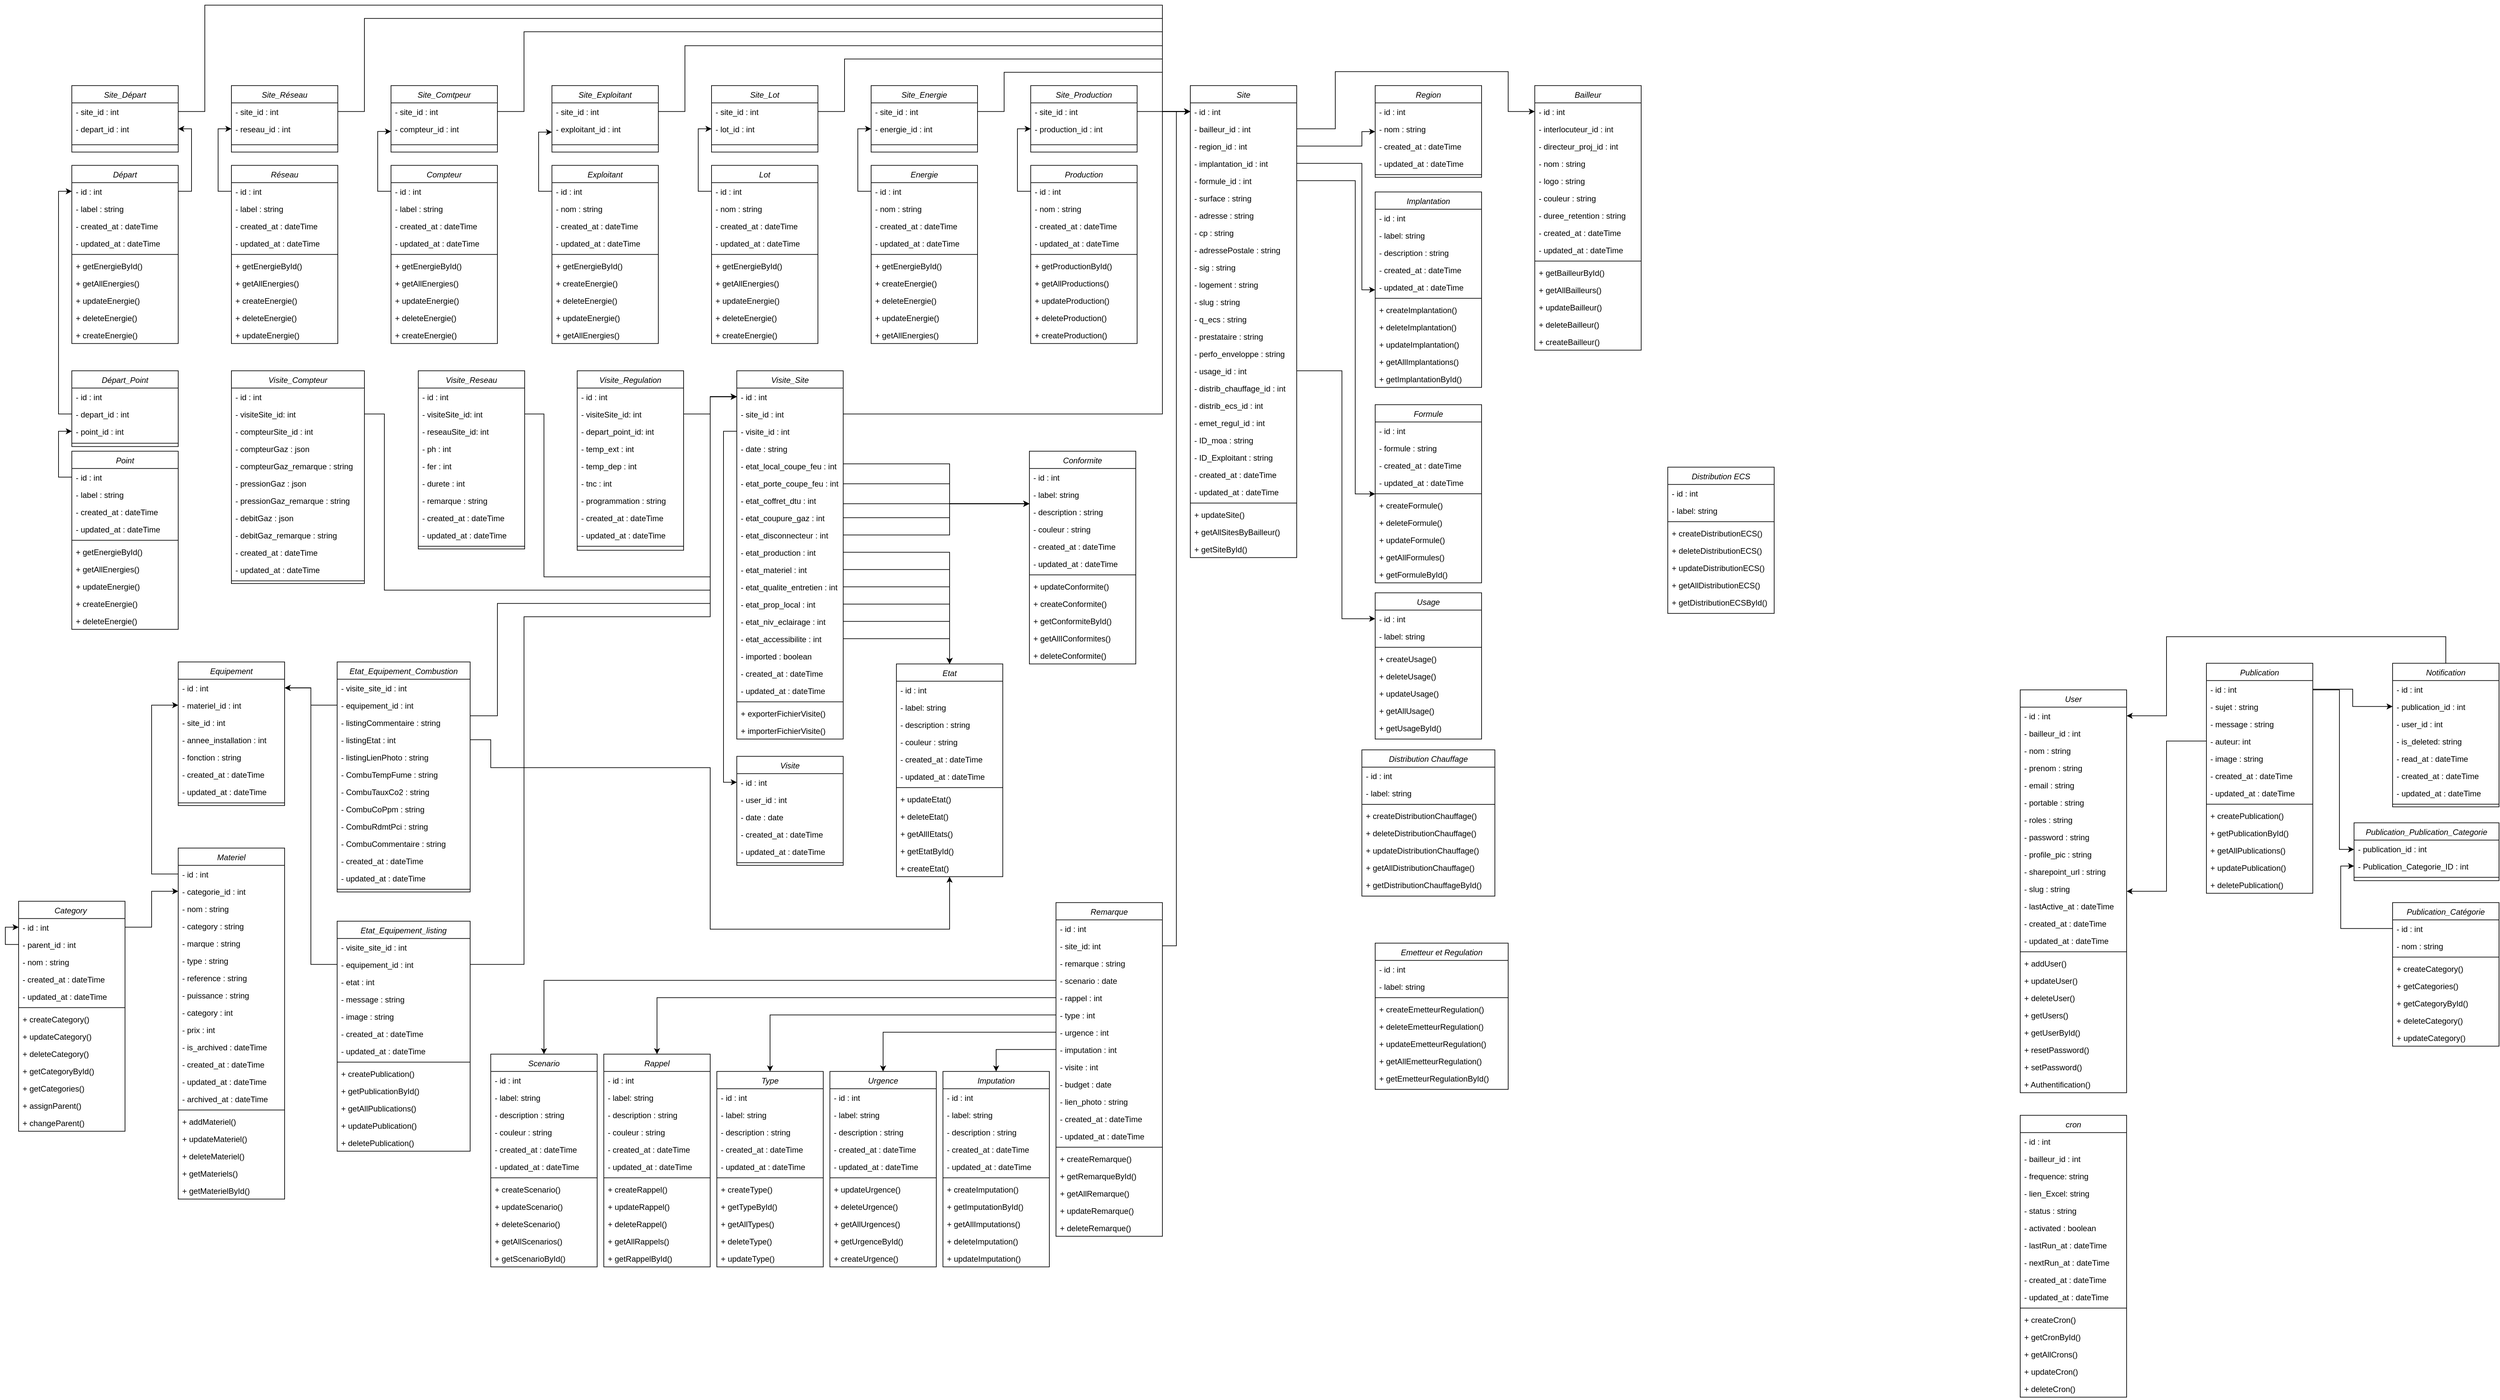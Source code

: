 <mxfile version="24.7.17">
  <diagram id="C5RBs43oDa-KdzZeNtuy" name="Page-1">
    <mxGraphModel dx="-913" dy="1916" grid="1" gridSize="10" guides="1" tooltips="1" connect="1" arrows="1" fold="1" page="1" pageScale="1" pageWidth="827" pageHeight="1169" math="0" shadow="0">
      <root>
        <mxCell id="WIyWlLk6GJQsqaUBKTNV-0" />
        <mxCell id="WIyWlLk6GJQsqaUBKTNV-1" parent="WIyWlLk6GJQsqaUBKTNV-0" />
        <mxCell id="feilqd7I4KaGPJuZbicH-124" value="Site" style="swimlane;fontStyle=2;align=center;verticalAlign=top;childLayout=stackLayout;horizontal=1;startSize=26;horizontalStack=0;resizeParent=1;resizeLast=0;collapsible=1;marginBottom=0;rounded=0;shadow=0;strokeWidth=1;" parent="WIyWlLk6GJQsqaUBKTNV-1" vertex="1">
          <mxGeometry x="4622" y="-869.2" width="160" height="710" as="geometry">
            <mxRectangle x="230" y="140" width="160" height="26" as="alternateBounds" />
          </mxGeometry>
        </mxCell>
        <mxCell id="feilqd7I4KaGPJuZbicH-125" value="- id : int" style="text;align=left;verticalAlign=top;spacingLeft=4;spacingRight=4;overflow=hidden;rotatable=0;points=[[0,0.5],[1,0.5]];portConstraint=eastwest;" parent="feilqd7I4KaGPJuZbicH-124" vertex="1">
          <mxGeometry y="26" width="160" height="26" as="geometry" />
        </mxCell>
        <mxCell id="feilqd7I4KaGPJuZbicH-720" value="- bailleur_id : int" style="text;align=left;verticalAlign=top;spacingLeft=4;spacingRight=4;overflow=hidden;rotatable=0;points=[[0,0.5],[1,0.5]];portConstraint=eastwest;" parent="feilqd7I4KaGPJuZbicH-124" vertex="1">
          <mxGeometry y="52" width="160" height="26" as="geometry" />
        </mxCell>
        <mxCell id="feilqd7I4KaGPJuZbicH-175" value="- region_id : int" style="text;align=left;verticalAlign=top;spacingLeft=4;spacingRight=4;overflow=hidden;rotatable=0;points=[[0,0.5],[1,0.5]];portConstraint=eastwest;" parent="feilqd7I4KaGPJuZbicH-124" vertex="1">
          <mxGeometry y="78" width="160" height="26" as="geometry" />
        </mxCell>
        <mxCell id="feilqd7I4KaGPJuZbicH-174" value="- implantation_id : int" style="text;align=left;verticalAlign=top;spacingLeft=4;spacingRight=4;overflow=hidden;rotatable=0;points=[[0,0.5],[1,0.5]];portConstraint=eastwest;" parent="feilqd7I4KaGPJuZbicH-124" vertex="1">
          <mxGeometry y="104" width="160" height="26" as="geometry" />
        </mxCell>
        <mxCell id="feilqd7I4KaGPJuZbicH-176" value="- formule_id : int" style="text;align=left;verticalAlign=top;spacingLeft=4;spacingRight=4;overflow=hidden;rotatable=0;points=[[0,0.5],[1,0.5]];portConstraint=eastwest;" parent="feilqd7I4KaGPJuZbicH-124" vertex="1">
          <mxGeometry y="130" width="160" height="26" as="geometry" />
        </mxCell>
        <mxCell id="feilqd7I4KaGPJuZbicH-127" value="- surface : string     " style="text;align=left;verticalAlign=top;spacingLeft=4;spacingRight=4;overflow=hidden;rotatable=0;points=[[0,0.5],[1,0.5]];portConstraint=eastwest;rounded=0;shadow=0;html=0;" parent="feilqd7I4KaGPJuZbicH-124" vertex="1">
          <mxGeometry y="156" width="160" height="26" as="geometry" />
        </mxCell>
        <mxCell id="feilqd7I4KaGPJuZbicH-126" value="- adresse : string     " style="text;align=left;verticalAlign=top;spacingLeft=4;spacingRight=4;overflow=hidden;rotatable=0;points=[[0,0.5],[1,0.5]];portConstraint=eastwest;rounded=0;shadow=0;html=0;" parent="feilqd7I4KaGPJuZbicH-124" vertex="1">
          <mxGeometry y="182" width="160" height="26" as="geometry" />
        </mxCell>
        <mxCell id="cjSVp8ZhlHjSV8x0kWKU-264" value="- cp : string     " style="text;align=left;verticalAlign=top;spacingLeft=4;spacingRight=4;overflow=hidden;rotatable=0;points=[[0,0.5],[1,0.5]];portConstraint=eastwest;rounded=0;shadow=0;html=0;" vertex="1" parent="feilqd7I4KaGPJuZbicH-124">
          <mxGeometry y="208" width="160" height="26" as="geometry" />
        </mxCell>
        <mxCell id="cjSVp8ZhlHjSV8x0kWKU-265" value="- adressePostale : string     " style="text;align=left;verticalAlign=top;spacingLeft=4;spacingRight=4;overflow=hidden;rotatable=0;points=[[0,0.5],[1,0.5]];portConstraint=eastwest;rounded=0;shadow=0;html=0;" vertex="1" parent="feilqd7I4KaGPJuZbicH-124">
          <mxGeometry y="234" width="160" height="26" as="geometry" />
        </mxCell>
        <mxCell id="feilqd7I4KaGPJuZbicH-128" value="- sig : string" style="text;align=left;verticalAlign=top;spacingLeft=4;spacingRight=4;overflow=hidden;rotatable=0;points=[[0,0.5],[1,0.5]];portConstraint=eastwest;rounded=0;shadow=0;html=0;" parent="feilqd7I4KaGPJuZbicH-124" vertex="1">
          <mxGeometry y="260" width="160" height="26" as="geometry" />
        </mxCell>
        <mxCell id="feilqd7I4KaGPJuZbicH-129" value="- logement : string" style="text;align=left;verticalAlign=top;spacingLeft=4;spacingRight=4;overflow=hidden;rotatable=0;points=[[0,0.5],[1,0.5]];portConstraint=eastwest;rounded=0;shadow=0;html=0;" parent="feilqd7I4KaGPJuZbicH-124" vertex="1">
          <mxGeometry y="286" width="160" height="26" as="geometry" />
        </mxCell>
        <mxCell id="feilqd7I4KaGPJuZbicH-130" value="- slug : string" style="text;align=left;verticalAlign=top;spacingLeft=4;spacingRight=4;overflow=hidden;rotatable=0;points=[[0,0.5],[1,0.5]];portConstraint=eastwest;rounded=0;shadow=0;html=0;" parent="feilqd7I4KaGPJuZbicH-124" vertex="1">
          <mxGeometry y="312" width="160" height="26" as="geometry" />
        </mxCell>
        <mxCell id="feilqd7I4KaGPJuZbicH-131" value="- q_ecs : string" style="text;align=left;verticalAlign=top;spacingLeft=4;spacingRight=4;overflow=hidden;rotatable=0;points=[[0,0.5],[1,0.5]];portConstraint=eastwest;rounded=0;shadow=0;html=0;" parent="feilqd7I4KaGPJuZbicH-124" vertex="1">
          <mxGeometry y="338" width="160" height="26" as="geometry" />
        </mxCell>
        <mxCell id="feilqd7I4KaGPJuZbicH-133" value="- prestataire : string" style="text;align=left;verticalAlign=top;spacingLeft=4;spacingRight=4;overflow=hidden;rotatable=0;points=[[0,0.5],[1,0.5]];portConstraint=eastwest;rounded=0;shadow=0;html=0;" parent="feilqd7I4KaGPJuZbicH-124" vertex="1">
          <mxGeometry y="364" width="160" height="26" as="geometry" />
        </mxCell>
        <mxCell id="feilqd7I4KaGPJuZbicH-134" value="- perfo_enveloppe : string" style="text;align=left;verticalAlign=top;spacingLeft=4;spacingRight=4;overflow=hidden;rotatable=0;points=[[0,0.5],[1,0.5]];portConstraint=eastwest;rounded=0;shadow=0;html=0;" parent="feilqd7I4KaGPJuZbicH-124" vertex="1">
          <mxGeometry y="390" width="160" height="26" as="geometry" />
        </mxCell>
        <mxCell id="cjSVp8ZhlHjSV8x0kWKU-266" value="- usage_id : int" style="text;align=left;verticalAlign=top;spacingLeft=4;spacingRight=4;overflow=hidden;rotatable=0;points=[[0,0.5],[1,0.5]];portConstraint=eastwest;rounded=0;shadow=0;html=0;" vertex="1" parent="feilqd7I4KaGPJuZbicH-124">
          <mxGeometry y="416" width="160" height="26" as="geometry" />
        </mxCell>
        <mxCell id="feilqd7I4KaGPJuZbicH-135" value="- distrib_chauffage_id : int" style="text;align=left;verticalAlign=top;spacingLeft=4;spacingRight=4;overflow=hidden;rotatable=0;points=[[0,0.5],[1,0.5]];portConstraint=eastwest;rounded=0;shadow=0;html=0;" parent="feilqd7I4KaGPJuZbicH-124" vertex="1">
          <mxGeometry y="442" width="160" height="26" as="geometry" />
        </mxCell>
        <mxCell id="feilqd7I4KaGPJuZbicH-136" value="- distrib_ecs_id : int" style="text;align=left;verticalAlign=top;spacingLeft=4;spacingRight=4;overflow=hidden;rotatable=0;points=[[0,0.5],[1,0.5]];portConstraint=eastwest;rounded=0;shadow=0;html=0;" parent="feilqd7I4KaGPJuZbicH-124" vertex="1">
          <mxGeometry y="468" width="160" height="26" as="geometry" />
        </mxCell>
        <mxCell id="feilqd7I4KaGPJuZbicH-137" value="- emet_regul_id : int" style="text;align=left;verticalAlign=top;spacingLeft=4;spacingRight=4;overflow=hidden;rotatable=0;points=[[0,0.5],[1,0.5]];portConstraint=eastwest;rounded=0;shadow=0;html=0;" parent="feilqd7I4KaGPJuZbicH-124" vertex="1">
          <mxGeometry y="494" width="160" height="26" as="geometry" />
        </mxCell>
        <mxCell id="feilqd7I4KaGPJuZbicH-132" value="- ID_moa : string" style="text;align=left;verticalAlign=top;spacingLeft=4;spacingRight=4;overflow=hidden;rotatable=0;points=[[0,0.5],[1,0.5]];portConstraint=eastwest;rounded=0;shadow=0;html=0;" parent="feilqd7I4KaGPJuZbicH-124" vertex="1">
          <mxGeometry y="520" width="160" height="26" as="geometry" />
        </mxCell>
        <mxCell id="cjSVp8ZhlHjSV8x0kWKU-138" value="- ID_Exploitant : string" style="text;align=left;verticalAlign=top;spacingLeft=4;spacingRight=4;overflow=hidden;rotatable=0;points=[[0,0.5],[1,0.5]];portConstraint=eastwest;rounded=0;shadow=0;html=0;" vertex="1" parent="feilqd7I4KaGPJuZbicH-124">
          <mxGeometry y="546" width="160" height="26" as="geometry" />
        </mxCell>
        <mxCell id="feilqd7I4KaGPJuZbicH-138" value="- created_at : dateTime" style="text;align=left;verticalAlign=top;spacingLeft=4;spacingRight=4;overflow=hidden;rotatable=0;points=[[0,0.5],[1,0.5]];portConstraint=eastwest;rounded=0;shadow=0;html=0;" parent="feilqd7I4KaGPJuZbicH-124" vertex="1">
          <mxGeometry y="572" width="160" height="26" as="geometry" />
        </mxCell>
        <mxCell id="feilqd7I4KaGPJuZbicH-139" value="- updated_at : dateTime" style="text;align=left;verticalAlign=top;spacingLeft=4;spacingRight=4;overflow=hidden;rotatable=0;points=[[0,0.5],[1,0.5]];portConstraint=eastwest;rounded=0;shadow=0;html=0;" parent="feilqd7I4KaGPJuZbicH-124" vertex="1">
          <mxGeometry y="598" width="160" height="26" as="geometry" />
        </mxCell>
        <mxCell id="feilqd7I4KaGPJuZbicH-140" value="" style="line;html=1;strokeWidth=1;align=left;verticalAlign=middle;spacingTop=-1;spacingLeft=3;spacingRight=3;rotatable=0;labelPosition=right;points=[];portConstraint=eastwest;" parent="feilqd7I4KaGPJuZbicH-124" vertex="1">
          <mxGeometry y="624" width="160" height="8" as="geometry" />
        </mxCell>
        <mxCell id="feilqd7I4KaGPJuZbicH-141" value="+ updateSite()" style="text;align=left;verticalAlign=top;spacingLeft=4;spacingRight=4;overflow=hidden;rotatable=0;points=[[0,0.5],[1,0.5]];portConstraint=eastwest;rounded=0;shadow=0;html=0;" parent="feilqd7I4KaGPJuZbicH-124" vertex="1">
          <mxGeometry y="632" width="160" height="26" as="geometry" />
        </mxCell>
        <mxCell id="feilqd7I4KaGPJuZbicH-142" value="+ getAllSitesByBailleur()" style="text;align=left;verticalAlign=top;spacingLeft=4;spacingRight=4;overflow=hidden;rotatable=0;points=[[0,0.5],[1,0.5]];portConstraint=eastwest;rounded=0;shadow=0;html=0;" parent="feilqd7I4KaGPJuZbicH-124" vertex="1">
          <mxGeometry y="658" width="160" height="26" as="geometry" />
        </mxCell>
        <mxCell id="feilqd7I4KaGPJuZbicH-143" value="+ getSiteById()" style="text;align=left;verticalAlign=top;spacingLeft=4;spacingRight=4;overflow=hidden;rotatable=0;points=[[0,0.5],[1,0.5]];portConstraint=eastwest;rounded=0;shadow=0;html=0;" parent="feilqd7I4KaGPJuZbicH-124" vertex="1">
          <mxGeometry y="684" width="160" height="26" as="geometry" />
        </mxCell>
        <mxCell id="feilqd7I4KaGPJuZbicH-144" value="Implantation" style="swimlane;fontStyle=2;align=center;verticalAlign=top;childLayout=stackLayout;horizontal=1;startSize=26;horizontalStack=0;resizeParent=1;resizeLast=0;collapsible=1;marginBottom=0;rounded=0;shadow=0;strokeWidth=1;direction=east;" parent="WIyWlLk6GJQsqaUBKTNV-1" vertex="1">
          <mxGeometry x="4900" y="-709.2" width="160" height="294" as="geometry">
            <mxRectangle x="230" y="140" width="160" height="26" as="alternateBounds" />
          </mxGeometry>
        </mxCell>
        <mxCell id="feilqd7I4KaGPJuZbicH-145" value="- id : int" style="text;align=left;verticalAlign=top;spacingLeft=4;spacingRight=4;overflow=hidden;rotatable=0;points=[[0,0.5],[1,0.5]];portConstraint=eastwest;" parent="feilqd7I4KaGPJuZbicH-144" vertex="1">
          <mxGeometry y="26" width="160" height="26" as="geometry" />
        </mxCell>
        <mxCell id="feilqd7I4KaGPJuZbicH-146" value="- label: string     " style="text;align=left;verticalAlign=top;spacingLeft=4;spacingRight=4;overflow=hidden;rotatable=0;points=[[0,0.5],[1,0.5]];portConstraint=eastwest;rounded=0;shadow=0;html=0;" parent="feilqd7I4KaGPJuZbicH-144" vertex="1">
          <mxGeometry y="52" width="160" height="26" as="geometry" />
        </mxCell>
        <mxCell id="feilqd7I4KaGPJuZbicH-147" value="- description : string     " style="text;align=left;verticalAlign=top;spacingLeft=4;spacingRight=4;overflow=hidden;rotatable=0;points=[[0,0.5],[1,0.5]];portConstraint=eastwest;rounded=0;shadow=0;html=0;" parent="feilqd7I4KaGPJuZbicH-144" vertex="1">
          <mxGeometry y="78" width="160" height="26" as="geometry" />
        </mxCell>
        <mxCell id="feilqd7I4KaGPJuZbicH-148" value="- created_at : dateTime" style="text;align=left;verticalAlign=top;spacingLeft=4;spacingRight=4;overflow=hidden;rotatable=0;points=[[0,0.5],[1,0.5]];portConstraint=eastwest;rounded=0;shadow=0;html=0;" parent="feilqd7I4KaGPJuZbicH-144" vertex="1">
          <mxGeometry y="104" width="160" height="26" as="geometry" />
        </mxCell>
        <mxCell id="feilqd7I4KaGPJuZbicH-149" value="- updated_at : dateTime" style="text;align=left;verticalAlign=top;spacingLeft=4;spacingRight=4;overflow=hidden;rotatable=0;points=[[0,0.5],[1,0.5]];portConstraint=eastwest;rounded=0;shadow=0;html=0;" parent="feilqd7I4KaGPJuZbicH-144" vertex="1">
          <mxGeometry y="130" width="160" height="26" as="geometry" />
        </mxCell>
        <mxCell id="feilqd7I4KaGPJuZbicH-150" value="" style="line;html=1;strokeWidth=1;align=left;verticalAlign=middle;spacingTop=-1;spacingLeft=3;spacingRight=3;rotatable=0;labelPosition=right;points=[];portConstraint=eastwest;" parent="feilqd7I4KaGPJuZbicH-144" vertex="1">
          <mxGeometry y="156" width="160" height="8" as="geometry" />
        </mxCell>
        <mxCell id="feilqd7I4KaGPJuZbicH-151" value="+ createImplantation()" style="text;align=left;verticalAlign=top;spacingLeft=4;spacingRight=4;overflow=hidden;rotatable=0;points=[[0,0.5],[1,0.5]];portConstraint=eastwest;rounded=0;shadow=0;html=0;" parent="feilqd7I4KaGPJuZbicH-144" vertex="1">
          <mxGeometry y="164" width="160" height="26" as="geometry" />
        </mxCell>
        <mxCell id="feilqd7I4KaGPJuZbicH-152" value="+ deleteImplantation()" style="text;align=left;verticalAlign=top;spacingLeft=4;spacingRight=4;overflow=hidden;rotatable=0;points=[[0,0.5],[1,0.5]];portConstraint=eastwest;rounded=0;shadow=0;html=0;" parent="feilqd7I4KaGPJuZbicH-144" vertex="1">
          <mxGeometry y="190" width="160" height="26" as="geometry" />
        </mxCell>
        <mxCell id="feilqd7I4KaGPJuZbicH-153" value="+ updateImplantation()" style="text;align=left;verticalAlign=top;spacingLeft=4;spacingRight=4;overflow=hidden;rotatable=0;points=[[0,0.5],[1,0.5]];portConstraint=eastwest;rounded=0;shadow=0;html=0;" parent="feilqd7I4KaGPJuZbicH-144" vertex="1">
          <mxGeometry y="216" width="160" height="26" as="geometry" />
        </mxCell>
        <mxCell id="feilqd7I4KaGPJuZbicH-154" value="+ getAllImplantations()" style="text;align=left;verticalAlign=top;spacingLeft=4;spacingRight=4;overflow=hidden;rotatable=0;points=[[0,0.5],[1,0.5]];portConstraint=eastwest;rounded=0;shadow=0;html=0;" parent="feilqd7I4KaGPJuZbicH-144" vertex="1">
          <mxGeometry y="242" width="160" height="26" as="geometry" />
        </mxCell>
        <mxCell id="feilqd7I4KaGPJuZbicH-155" value="+ getImplantationById()" style="text;align=left;verticalAlign=top;spacingLeft=4;spacingRight=4;overflow=hidden;rotatable=0;points=[[0,0.5],[1,0.5]];portConstraint=eastwest;rounded=0;shadow=0;html=0;" parent="feilqd7I4KaGPJuZbicH-144" vertex="1">
          <mxGeometry y="268" width="160" height="26" as="geometry" />
        </mxCell>
        <mxCell id="feilqd7I4KaGPJuZbicH-156" value="Region" style="swimlane;fontStyle=2;align=center;verticalAlign=top;childLayout=stackLayout;horizontal=1;startSize=26;horizontalStack=0;resizeParent=1;resizeLast=0;collapsible=1;marginBottom=0;rounded=0;shadow=0;strokeWidth=1;direction=east;" parent="WIyWlLk6GJQsqaUBKTNV-1" vertex="1">
          <mxGeometry x="4900" y="-869.2" width="160" height="138" as="geometry">
            <mxRectangle x="230" y="140" width="160" height="26" as="alternateBounds" />
          </mxGeometry>
        </mxCell>
        <mxCell id="feilqd7I4KaGPJuZbicH-157" value="- id : int" style="text;align=left;verticalAlign=top;spacingLeft=4;spacingRight=4;overflow=hidden;rotatable=0;points=[[0,0.5],[1,0.5]];portConstraint=eastwest;" parent="feilqd7I4KaGPJuZbicH-156" vertex="1">
          <mxGeometry y="26" width="160" height="26" as="geometry" />
        </mxCell>
        <mxCell id="feilqd7I4KaGPJuZbicH-158" value="- nom : string     " style="text;align=left;verticalAlign=top;spacingLeft=4;spacingRight=4;overflow=hidden;rotatable=0;points=[[0,0.5],[1,0.5]];portConstraint=eastwest;rounded=0;shadow=0;html=0;" parent="feilqd7I4KaGPJuZbicH-156" vertex="1">
          <mxGeometry y="52" width="160" height="26" as="geometry" />
        </mxCell>
        <mxCell id="feilqd7I4KaGPJuZbicH-159" value="- created_at : dateTime" style="text;align=left;verticalAlign=top;spacingLeft=4;spacingRight=4;overflow=hidden;rotatable=0;points=[[0,0.5],[1,0.5]];portConstraint=eastwest;rounded=0;shadow=0;html=0;" parent="feilqd7I4KaGPJuZbicH-156" vertex="1">
          <mxGeometry y="78" width="160" height="26" as="geometry" />
        </mxCell>
        <mxCell id="feilqd7I4KaGPJuZbicH-160" value="- updated_at : dateTime" style="text;align=left;verticalAlign=top;spacingLeft=4;spacingRight=4;overflow=hidden;rotatable=0;points=[[0,0.5],[1,0.5]];portConstraint=eastwest;rounded=0;shadow=0;html=0;" parent="feilqd7I4KaGPJuZbicH-156" vertex="1">
          <mxGeometry y="104" width="160" height="26" as="geometry" />
        </mxCell>
        <mxCell id="feilqd7I4KaGPJuZbicH-161" value="" style="line;html=1;strokeWidth=1;align=left;verticalAlign=middle;spacingTop=-1;spacingLeft=3;spacingRight=3;rotatable=0;labelPosition=right;points=[];portConstraint=eastwest;" parent="feilqd7I4KaGPJuZbicH-156" vertex="1">
          <mxGeometry y="130" width="160" height="8" as="geometry" />
        </mxCell>
        <mxCell id="feilqd7I4KaGPJuZbicH-162" value="Formule" style="swimlane;fontStyle=2;align=center;verticalAlign=top;childLayout=stackLayout;horizontal=1;startSize=26;horizontalStack=0;resizeParent=1;resizeLast=0;collapsible=1;marginBottom=0;rounded=0;shadow=0;strokeWidth=1;direction=east;" parent="WIyWlLk6GJQsqaUBKTNV-1" vertex="1">
          <mxGeometry x="4900" y="-389.2" width="160" height="268" as="geometry">
            <mxRectangle x="230" y="140" width="160" height="26" as="alternateBounds" />
          </mxGeometry>
        </mxCell>
        <mxCell id="feilqd7I4KaGPJuZbicH-163" value="- id : int" style="text;align=left;verticalAlign=top;spacingLeft=4;spacingRight=4;overflow=hidden;rotatable=0;points=[[0,0.5],[1,0.5]];portConstraint=eastwest;" parent="feilqd7I4KaGPJuZbicH-162" vertex="1">
          <mxGeometry y="26" width="160" height="26" as="geometry" />
        </mxCell>
        <mxCell id="feilqd7I4KaGPJuZbicH-164" value="- formule : string     " style="text;align=left;verticalAlign=top;spacingLeft=4;spacingRight=4;overflow=hidden;rotatable=0;points=[[0,0.5],[1,0.5]];portConstraint=eastwest;rounded=0;shadow=0;html=0;" parent="feilqd7I4KaGPJuZbicH-162" vertex="1">
          <mxGeometry y="52" width="160" height="26" as="geometry" />
        </mxCell>
        <mxCell id="feilqd7I4KaGPJuZbicH-165" value="- created_at : dateTime" style="text;align=left;verticalAlign=top;spacingLeft=4;spacingRight=4;overflow=hidden;rotatable=0;points=[[0,0.5],[1,0.5]];portConstraint=eastwest;rounded=0;shadow=0;html=0;" parent="feilqd7I4KaGPJuZbicH-162" vertex="1">
          <mxGeometry y="78" width="160" height="26" as="geometry" />
        </mxCell>
        <mxCell id="feilqd7I4KaGPJuZbicH-166" value="- updated_at : dateTime" style="text;align=left;verticalAlign=top;spacingLeft=4;spacingRight=4;overflow=hidden;rotatable=0;points=[[0,0.5],[1,0.5]];portConstraint=eastwest;rounded=0;shadow=0;html=0;" parent="feilqd7I4KaGPJuZbicH-162" vertex="1">
          <mxGeometry y="104" width="160" height="26" as="geometry" />
        </mxCell>
        <mxCell id="feilqd7I4KaGPJuZbicH-167" value="" style="line;html=1;strokeWidth=1;align=left;verticalAlign=middle;spacingTop=-1;spacingLeft=3;spacingRight=3;rotatable=0;labelPosition=right;points=[];portConstraint=eastwest;" parent="feilqd7I4KaGPJuZbicH-162" vertex="1">
          <mxGeometry y="130" width="160" height="8" as="geometry" />
        </mxCell>
        <mxCell id="feilqd7I4KaGPJuZbicH-168" value="+ createFormule()" style="text;align=left;verticalAlign=top;spacingLeft=4;spacingRight=4;overflow=hidden;rotatable=0;points=[[0,0.5],[1,0.5]];portConstraint=eastwest;rounded=0;shadow=0;html=0;" parent="feilqd7I4KaGPJuZbicH-162" vertex="1">
          <mxGeometry y="138" width="160" height="26" as="geometry" />
        </mxCell>
        <mxCell id="feilqd7I4KaGPJuZbicH-169" value="+ deleteFormule()" style="text;align=left;verticalAlign=top;spacingLeft=4;spacingRight=4;overflow=hidden;rotatable=0;points=[[0,0.5],[1,0.5]];portConstraint=eastwest;rounded=0;shadow=0;html=0;" parent="feilqd7I4KaGPJuZbicH-162" vertex="1">
          <mxGeometry y="164" width="160" height="26" as="geometry" />
        </mxCell>
        <mxCell id="feilqd7I4KaGPJuZbicH-170" value="+ updateFormule()" style="text;align=left;verticalAlign=top;spacingLeft=4;spacingRight=4;overflow=hidden;rotatable=0;points=[[0,0.5],[1,0.5]];portConstraint=eastwest;rounded=0;shadow=0;html=0;" parent="feilqd7I4KaGPJuZbicH-162" vertex="1">
          <mxGeometry y="190" width="160" height="26" as="geometry" />
        </mxCell>
        <mxCell id="feilqd7I4KaGPJuZbicH-171" value="+ getAllFormules()" style="text;align=left;verticalAlign=top;spacingLeft=4;spacingRight=4;overflow=hidden;rotatable=0;points=[[0,0.5],[1,0.5]];portConstraint=eastwest;rounded=0;shadow=0;html=0;" parent="feilqd7I4KaGPJuZbicH-162" vertex="1">
          <mxGeometry y="216" width="160" height="26" as="geometry" />
        </mxCell>
        <mxCell id="feilqd7I4KaGPJuZbicH-172" value="+ getFormuleById()" style="text;align=left;verticalAlign=top;spacingLeft=4;spacingRight=4;overflow=hidden;rotatable=0;points=[[0,0.5],[1,0.5]];portConstraint=eastwest;rounded=0;shadow=0;html=0;" parent="feilqd7I4KaGPJuZbicH-162" vertex="1">
          <mxGeometry y="242" width="160" height="26" as="geometry" />
        </mxCell>
        <mxCell id="feilqd7I4KaGPJuZbicH-197" value="Production" style="swimlane;fontStyle=2;align=center;verticalAlign=top;childLayout=stackLayout;horizontal=1;startSize=26;horizontalStack=0;resizeParent=1;resizeLast=0;collapsible=1;marginBottom=0;rounded=0;shadow=0;strokeWidth=1;direction=east;" parent="WIyWlLk6GJQsqaUBKTNV-1" vertex="1">
          <mxGeometry x="4382" y="-749.2" width="160" height="268" as="geometry">
            <mxRectangle x="230" y="140" width="160" height="26" as="alternateBounds" />
          </mxGeometry>
        </mxCell>
        <mxCell id="feilqd7I4KaGPJuZbicH-198" value="- id : int" style="text;align=left;verticalAlign=top;spacingLeft=4;spacingRight=4;overflow=hidden;rotatable=0;points=[[0,0.5],[1,0.5]];portConstraint=eastwest;" parent="feilqd7I4KaGPJuZbicH-197" vertex="1">
          <mxGeometry y="26" width="160" height="26" as="geometry" />
        </mxCell>
        <mxCell id="feilqd7I4KaGPJuZbicH-199" value="- nom : string     " style="text;align=left;verticalAlign=top;spacingLeft=4;spacingRight=4;overflow=hidden;rotatable=0;points=[[0,0.5],[1,0.5]];portConstraint=eastwest;rounded=0;shadow=0;html=0;" parent="feilqd7I4KaGPJuZbicH-197" vertex="1">
          <mxGeometry y="52" width="160" height="26" as="geometry" />
        </mxCell>
        <mxCell id="feilqd7I4KaGPJuZbicH-200" value="- created_at : dateTime" style="text;align=left;verticalAlign=top;spacingLeft=4;spacingRight=4;overflow=hidden;rotatable=0;points=[[0,0.5],[1,0.5]];portConstraint=eastwest;rounded=0;shadow=0;html=0;" parent="feilqd7I4KaGPJuZbicH-197" vertex="1">
          <mxGeometry y="78" width="160" height="26" as="geometry" />
        </mxCell>
        <mxCell id="feilqd7I4KaGPJuZbicH-201" value="- updated_at : dateTime" style="text;align=left;verticalAlign=top;spacingLeft=4;spacingRight=4;overflow=hidden;rotatable=0;points=[[0,0.5],[1,0.5]];portConstraint=eastwest;rounded=0;shadow=0;html=0;" parent="feilqd7I4KaGPJuZbicH-197" vertex="1">
          <mxGeometry y="104" width="160" height="26" as="geometry" />
        </mxCell>
        <mxCell id="feilqd7I4KaGPJuZbicH-202" value="" style="line;html=1;strokeWidth=1;align=left;verticalAlign=middle;spacingTop=-1;spacingLeft=3;spacingRight=3;rotatable=0;labelPosition=right;points=[];portConstraint=eastwest;" parent="feilqd7I4KaGPJuZbicH-197" vertex="1">
          <mxGeometry y="130" width="160" height="8" as="geometry" />
        </mxCell>
        <mxCell id="feilqd7I4KaGPJuZbicH-203" value="+ getProductionById()" style="text;align=left;verticalAlign=top;spacingLeft=4;spacingRight=4;overflow=hidden;rotatable=0;points=[[0,0.5],[1,0.5]];portConstraint=eastwest;rounded=0;shadow=0;html=0;" parent="feilqd7I4KaGPJuZbicH-197" vertex="1">
          <mxGeometry y="138" width="160" height="26" as="geometry" />
        </mxCell>
        <mxCell id="feilqd7I4KaGPJuZbicH-204" value="+ getAllProductions()" style="text;align=left;verticalAlign=top;spacingLeft=4;spacingRight=4;overflow=hidden;rotatable=0;points=[[0,0.5],[1,0.5]];portConstraint=eastwest;rounded=0;shadow=0;html=0;" parent="feilqd7I4KaGPJuZbicH-197" vertex="1">
          <mxGeometry y="164" width="160" height="26" as="geometry" />
        </mxCell>
        <mxCell id="feilqd7I4KaGPJuZbicH-205" value="+ updateProduction()" style="text;align=left;verticalAlign=top;spacingLeft=4;spacingRight=4;overflow=hidden;rotatable=0;points=[[0,0.5],[1,0.5]];portConstraint=eastwest;rounded=0;shadow=0;html=0;" parent="feilqd7I4KaGPJuZbicH-197" vertex="1">
          <mxGeometry y="190" width="160" height="26" as="geometry" />
        </mxCell>
        <mxCell id="feilqd7I4KaGPJuZbicH-206" value="+ deleteProduction()" style="text;align=left;verticalAlign=top;spacingLeft=4;spacingRight=4;overflow=hidden;rotatable=0;points=[[0,0.5],[1,0.5]];portConstraint=eastwest;rounded=0;shadow=0;html=0;" parent="feilqd7I4KaGPJuZbicH-197" vertex="1">
          <mxGeometry y="216" width="160" height="26" as="geometry" />
        </mxCell>
        <mxCell id="feilqd7I4KaGPJuZbicH-207" value="+ createProduction()" style="text;align=left;verticalAlign=top;spacingLeft=4;spacingRight=4;overflow=hidden;rotatable=0;points=[[0,0.5],[1,0.5]];portConstraint=eastwest;rounded=0;shadow=0;html=0;" parent="feilqd7I4KaGPJuZbicH-197" vertex="1">
          <mxGeometry y="242" width="160" height="26" as="geometry" />
        </mxCell>
        <mxCell id="feilqd7I4KaGPJuZbicH-208" value="Energie" style="swimlane;fontStyle=2;align=center;verticalAlign=top;childLayout=stackLayout;horizontal=1;startSize=26;horizontalStack=0;resizeParent=1;resizeLast=0;collapsible=1;marginBottom=0;rounded=0;shadow=0;strokeWidth=1;direction=east;" parent="WIyWlLk6GJQsqaUBKTNV-1" vertex="1">
          <mxGeometry x="4142" y="-749.2" width="160" height="268" as="geometry">
            <mxRectangle x="230" y="140" width="160" height="26" as="alternateBounds" />
          </mxGeometry>
        </mxCell>
        <mxCell id="feilqd7I4KaGPJuZbicH-209" value="- id : int" style="text;align=left;verticalAlign=top;spacingLeft=4;spacingRight=4;overflow=hidden;rotatable=0;points=[[0,0.5],[1,0.5]];portConstraint=eastwest;" parent="feilqd7I4KaGPJuZbicH-208" vertex="1">
          <mxGeometry y="26" width="160" height="26" as="geometry" />
        </mxCell>
        <mxCell id="feilqd7I4KaGPJuZbicH-210" value="- nom : string     " style="text;align=left;verticalAlign=top;spacingLeft=4;spacingRight=4;overflow=hidden;rotatable=0;points=[[0,0.5],[1,0.5]];portConstraint=eastwest;rounded=0;shadow=0;html=0;" parent="feilqd7I4KaGPJuZbicH-208" vertex="1">
          <mxGeometry y="52" width="160" height="26" as="geometry" />
        </mxCell>
        <mxCell id="feilqd7I4KaGPJuZbicH-211" value="- created_at : dateTime" style="text;align=left;verticalAlign=top;spacingLeft=4;spacingRight=4;overflow=hidden;rotatable=0;points=[[0,0.5],[1,0.5]];portConstraint=eastwest;rounded=0;shadow=0;html=0;" parent="feilqd7I4KaGPJuZbicH-208" vertex="1">
          <mxGeometry y="78" width="160" height="26" as="geometry" />
        </mxCell>
        <mxCell id="feilqd7I4KaGPJuZbicH-212" value="- updated_at : dateTime" style="text;align=left;verticalAlign=top;spacingLeft=4;spacingRight=4;overflow=hidden;rotatable=0;points=[[0,0.5],[1,0.5]];portConstraint=eastwest;rounded=0;shadow=0;html=0;" parent="feilqd7I4KaGPJuZbicH-208" vertex="1">
          <mxGeometry y="104" width="160" height="26" as="geometry" />
        </mxCell>
        <mxCell id="feilqd7I4KaGPJuZbicH-213" value="" style="line;html=1;strokeWidth=1;align=left;verticalAlign=middle;spacingTop=-1;spacingLeft=3;spacingRight=3;rotatable=0;labelPosition=right;points=[];portConstraint=eastwest;" parent="feilqd7I4KaGPJuZbicH-208" vertex="1">
          <mxGeometry y="130" width="160" height="8" as="geometry" />
        </mxCell>
        <mxCell id="cjSVp8ZhlHjSV8x0kWKU-126" value="+ getEnergieById()" style="text;align=left;verticalAlign=top;spacingLeft=4;spacingRight=4;overflow=hidden;rotatable=0;points=[[0,0.5],[1,0.5]];portConstraint=eastwest;rounded=0;shadow=0;html=0;" vertex="1" parent="feilqd7I4KaGPJuZbicH-208">
          <mxGeometry y="138" width="160" height="26" as="geometry" />
        </mxCell>
        <mxCell id="cjSVp8ZhlHjSV8x0kWKU-130" value="+ createEnergie()" style="text;align=left;verticalAlign=top;spacingLeft=4;spacingRight=4;overflow=hidden;rotatable=0;points=[[0,0.5],[1,0.5]];portConstraint=eastwest;rounded=0;shadow=0;html=0;" vertex="1" parent="feilqd7I4KaGPJuZbicH-208">
          <mxGeometry y="164" width="160" height="26" as="geometry" />
        </mxCell>
        <mxCell id="cjSVp8ZhlHjSV8x0kWKU-129" value="+ deleteEnergie()" style="text;align=left;verticalAlign=top;spacingLeft=4;spacingRight=4;overflow=hidden;rotatable=0;points=[[0,0.5],[1,0.5]];portConstraint=eastwest;rounded=0;shadow=0;html=0;" vertex="1" parent="feilqd7I4KaGPJuZbicH-208">
          <mxGeometry y="190" width="160" height="26" as="geometry" />
        </mxCell>
        <mxCell id="cjSVp8ZhlHjSV8x0kWKU-128" value="+ updateEnergie()" style="text;align=left;verticalAlign=top;spacingLeft=4;spacingRight=4;overflow=hidden;rotatable=0;points=[[0,0.5],[1,0.5]];portConstraint=eastwest;rounded=0;shadow=0;html=0;" vertex="1" parent="feilqd7I4KaGPJuZbicH-208">
          <mxGeometry y="216" width="160" height="26" as="geometry" />
        </mxCell>
        <mxCell id="cjSVp8ZhlHjSV8x0kWKU-127" value="+ getAllEnergies()" style="text;align=left;verticalAlign=top;spacingLeft=4;spacingRight=4;overflow=hidden;rotatable=0;points=[[0,0.5],[1,0.5]];portConstraint=eastwest;rounded=0;shadow=0;html=0;" vertex="1" parent="feilqd7I4KaGPJuZbicH-208">
          <mxGeometry y="242" width="160" height="26" as="geometry" />
        </mxCell>
        <mxCell id="feilqd7I4KaGPJuZbicH-214" value="Lot" style="swimlane;fontStyle=2;align=center;verticalAlign=top;childLayout=stackLayout;horizontal=1;startSize=26;horizontalStack=0;resizeParent=1;resizeLast=0;collapsible=1;marginBottom=0;rounded=0;shadow=0;strokeWidth=1;direction=east;" parent="WIyWlLk6GJQsqaUBKTNV-1" vertex="1">
          <mxGeometry x="3902" y="-749.2" width="160" height="268" as="geometry">
            <mxRectangle x="230" y="140" width="160" height="26" as="alternateBounds" />
          </mxGeometry>
        </mxCell>
        <mxCell id="feilqd7I4KaGPJuZbicH-215" value="- id : int" style="text;align=left;verticalAlign=top;spacingLeft=4;spacingRight=4;overflow=hidden;rotatable=0;points=[[0,0.5],[1,0.5]];portConstraint=eastwest;" parent="feilqd7I4KaGPJuZbicH-214" vertex="1">
          <mxGeometry y="26" width="160" height="26" as="geometry" />
        </mxCell>
        <mxCell id="feilqd7I4KaGPJuZbicH-216" value="- nom : string     " style="text;align=left;verticalAlign=top;spacingLeft=4;spacingRight=4;overflow=hidden;rotatable=0;points=[[0,0.5],[1,0.5]];portConstraint=eastwest;rounded=0;shadow=0;html=0;" parent="feilqd7I4KaGPJuZbicH-214" vertex="1">
          <mxGeometry y="52" width="160" height="26" as="geometry" />
        </mxCell>
        <mxCell id="feilqd7I4KaGPJuZbicH-217" value="- created_at : dateTime" style="text;align=left;verticalAlign=top;spacingLeft=4;spacingRight=4;overflow=hidden;rotatable=0;points=[[0,0.5],[1,0.5]];portConstraint=eastwest;rounded=0;shadow=0;html=0;" parent="feilqd7I4KaGPJuZbicH-214" vertex="1">
          <mxGeometry y="78" width="160" height="26" as="geometry" />
        </mxCell>
        <mxCell id="feilqd7I4KaGPJuZbicH-218" value="- updated_at : dateTime" style="text;align=left;verticalAlign=top;spacingLeft=4;spacingRight=4;overflow=hidden;rotatable=0;points=[[0,0.5],[1,0.5]];portConstraint=eastwest;rounded=0;shadow=0;html=0;" parent="feilqd7I4KaGPJuZbicH-214" vertex="1">
          <mxGeometry y="104" width="160" height="26" as="geometry" />
        </mxCell>
        <mxCell id="feilqd7I4KaGPJuZbicH-219" value="" style="line;html=1;strokeWidth=1;align=left;verticalAlign=middle;spacingTop=-1;spacingLeft=3;spacingRight=3;rotatable=0;labelPosition=right;points=[];portConstraint=eastwest;" parent="feilqd7I4KaGPJuZbicH-214" vertex="1">
          <mxGeometry y="130" width="160" height="8" as="geometry" />
        </mxCell>
        <mxCell id="cjSVp8ZhlHjSV8x0kWKU-159" value="+ getEnergieById()" style="text;align=left;verticalAlign=top;spacingLeft=4;spacingRight=4;overflow=hidden;rotatable=0;points=[[0,0.5],[1,0.5]];portConstraint=eastwest;rounded=0;shadow=0;html=0;" vertex="1" parent="feilqd7I4KaGPJuZbicH-214">
          <mxGeometry y="138" width="160" height="26" as="geometry" />
        </mxCell>
        <mxCell id="cjSVp8ZhlHjSV8x0kWKU-163" value="+ getAllEnergies()" style="text;align=left;verticalAlign=top;spacingLeft=4;spacingRight=4;overflow=hidden;rotatable=0;points=[[0,0.5],[1,0.5]];portConstraint=eastwest;rounded=0;shadow=0;html=0;" vertex="1" parent="feilqd7I4KaGPJuZbicH-214">
          <mxGeometry y="164" width="160" height="26" as="geometry" />
        </mxCell>
        <mxCell id="cjSVp8ZhlHjSV8x0kWKU-162" value="+ updateEnergie()" style="text;align=left;verticalAlign=top;spacingLeft=4;spacingRight=4;overflow=hidden;rotatable=0;points=[[0,0.5],[1,0.5]];portConstraint=eastwest;rounded=0;shadow=0;html=0;" vertex="1" parent="feilqd7I4KaGPJuZbicH-214">
          <mxGeometry y="190" width="160" height="26" as="geometry" />
        </mxCell>
        <mxCell id="cjSVp8ZhlHjSV8x0kWKU-161" value="+ deleteEnergie()" style="text;align=left;verticalAlign=top;spacingLeft=4;spacingRight=4;overflow=hidden;rotatable=0;points=[[0,0.5],[1,0.5]];portConstraint=eastwest;rounded=0;shadow=0;html=0;" vertex="1" parent="feilqd7I4KaGPJuZbicH-214">
          <mxGeometry y="216" width="160" height="26" as="geometry" />
        </mxCell>
        <mxCell id="cjSVp8ZhlHjSV8x0kWKU-160" value="+ createEnergie()" style="text;align=left;verticalAlign=top;spacingLeft=4;spacingRight=4;overflow=hidden;rotatable=0;points=[[0,0.5],[1,0.5]];portConstraint=eastwest;rounded=0;shadow=0;html=0;" vertex="1" parent="feilqd7I4KaGPJuZbicH-214">
          <mxGeometry y="242" width="160" height="26" as="geometry" />
        </mxCell>
        <mxCell id="feilqd7I4KaGPJuZbicH-220" value="Exploitant" style="swimlane;fontStyle=2;align=center;verticalAlign=top;childLayout=stackLayout;horizontal=1;startSize=26;horizontalStack=0;resizeParent=1;resizeLast=0;collapsible=1;marginBottom=0;rounded=0;shadow=0;strokeWidth=1;direction=east;" parent="WIyWlLk6GJQsqaUBKTNV-1" vertex="1">
          <mxGeometry x="3662" y="-749.2" width="160" height="268" as="geometry">
            <mxRectangle x="230" y="140" width="160" height="26" as="alternateBounds" />
          </mxGeometry>
        </mxCell>
        <mxCell id="feilqd7I4KaGPJuZbicH-221" value="- id : int" style="text;align=left;verticalAlign=top;spacingLeft=4;spacingRight=4;overflow=hidden;rotatable=0;points=[[0,0.5],[1,0.5]];portConstraint=eastwest;" parent="feilqd7I4KaGPJuZbicH-220" vertex="1">
          <mxGeometry y="26" width="160" height="26" as="geometry" />
        </mxCell>
        <mxCell id="feilqd7I4KaGPJuZbicH-222" value="- nom : string     " style="text;align=left;verticalAlign=top;spacingLeft=4;spacingRight=4;overflow=hidden;rotatable=0;points=[[0,0.5],[1,0.5]];portConstraint=eastwest;rounded=0;shadow=0;html=0;" parent="feilqd7I4KaGPJuZbicH-220" vertex="1">
          <mxGeometry y="52" width="160" height="26" as="geometry" />
        </mxCell>
        <mxCell id="feilqd7I4KaGPJuZbicH-223" value="- created_at : dateTime" style="text;align=left;verticalAlign=top;spacingLeft=4;spacingRight=4;overflow=hidden;rotatable=0;points=[[0,0.5],[1,0.5]];portConstraint=eastwest;rounded=0;shadow=0;html=0;" parent="feilqd7I4KaGPJuZbicH-220" vertex="1">
          <mxGeometry y="78" width="160" height="26" as="geometry" />
        </mxCell>
        <mxCell id="feilqd7I4KaGPJuZbicH-224" value="- updated_at : dateTime" style="text;align=left;verticalAlign=top;spacingLeft=4;spacingRight=4;overflow=hidden;rotatable=0;points=[[0,0.5],[1,0.5]];portConstraint=eastwest;rounded=0;shadow=0;html=0;" parent="feilqd7I4KaGPJuZbicH-220" vertex="1">
          <mxGeometry y="104" width="160" height="26" as="geometry" />
        </mxCell>
        <mxCell id="feilqd7I4KaGPJuZbicH-225" value="" style="line;html=1;strokeWidth=1;align=left;verticalAlign=middle;spacingTop=-1;spacingLeft=3;spacingRight=3;rotatable=0;labelPosition=right;points=[];portConstraint=eastwest;" parent="feilqd7I4KaGPJuZbicH-220" vertex="1">
          <mxGeometry y="130" width="160" height="8" as="geometry" />
        </mxCell>
        <mxCell id="cjSVp8ZhlHjSV8x0kWKU-164" value="+ getEnergieById()" style="text;align=left;verticalAlign=top;spacingLeft=4;spacingRight=4;overflow=hidden;rotatable=0;points=[[0,0.5],[1,0.5]];portConstraint=eastwest;rounded=0;shadow=0;html=0;" vertex="1" parent="feilqd7I4KaGPJuZbicH-220">
          <mxGeometry y="138" width="160" height="26" as="geometry" />
        </mxCell>
        <mxCell id="cjSVp8ZhlHjSV8x0kWKU-168" value="+ createEnergie()" style="text;align=left;verticalAlign=top;spacingLeft=4;spacingRight=4;overflow=hidden;rotatable=0;points=[[0,0.5],[1,0.5]];portConstraint=eastwest;rounded=0;shadow=0;html=0;" vertex="1" parent="feilqd7I4KaGPJuZbicH-220">
          <mxGeometry y="164" width="160" height="26" as="geometry" />
        </mxCell>
        <mxCell id="cjSVp8ZhlHjSV8x0kWKU-167" value="+ deleteEnergie()" style="text;align=left;verticalAlign=top;spacingLeft=4;spacingRight=4;overflow=hidden;rotatable=0;points=[[0,0.5],[1,0.5]];portConstraint=eastwest;rounded=0;shadow=0;html=0;" vertex="1" parent="feilqd7I4KaGPJuZbicH-220">
          <mxGeometry y="190" width="160" height="26" as="geometry" />
        </mxCell>
        <mxCell id="cjSVp8ZhlHjSV8x0kWKU-166" value="+ updateEnergie()" style="text;align=left;verticalAlign=top;spacingLeft=4;spacingRight=4;overflow=hidden;rotatable=0;points=[[0,0.5],[1,0.5]];portConstraint=eastwest;rounded=0;shadow=0;html=0;" vertex="1" parent="feilqd7I4KaGPJuZbicH-220">
          <mxGeometry y="216" width="160" height="26" as="geometry" />
        </mxCell>
        <mxCell id="cjSVp8ZhlHjSV8x0kWKU-165" value="+ getAllEnergies()" style="text;align=left;verticalAlign=top;spacingLeft=4;spacingRight=4;overflow=hidden;rotatable=0;points=[[0,0.5],[1,0.5]];portConstraint=eastwest;rounded=0;shadow=0;html=0;" vertex="1" parent="feilqd7I4KaGPJuZbicH-220">
          <mxGeometry y="242" width="160" height="26" as="geometry" />
        </mxCell>
        <mxCell id="feilqd7I4KaGPJuZbicH-238" style="edgeStyle=orthogonalEdgeStyle;rounded=0;orthogonalLoop=1;jettySize=auto;html=1;exitX=1;exitY=0.5;exitDx=0;exitDy=0;entryX=0;entryY=0.5;entryDx=0;entryDy=0;" parent="WIyWlLk6GJQsqaUBKTNV-1" source="feilqd7I4KaGPJuZbicH-227" edge="1">
          <mxGeometry relative="1" as="geometry">
            <mxPoint x="4070" y="-318" as="targetPoint" />
          </mxGeometry>
        </mxCell>
        <mxCell id="feilqd7I4KaGPJuZbicH-239" value="Contient" style="edgeLabel;html=1;align=center;verticalAlign=middle;resizable=0;points=[];" parent="feilqd7I4KaGPJuZbicH-238" vertex="1" connectable="0">
          <mxGeometry x="-0.325" y="-4" relative="1" as="geometry">
            <mxPoint as="offset" />
          </mxGeometry>
        </mxCell>
        <mxCell id="feilqd7I4KaGPJuZbicH-240" value="Site_Production" style="swimlane;fontStyle=2;align=center;verticalAlign=top;childLayout=stackLayout;horizontal=1;startSize=26;horizontalStack=0;resizeParent=1;resizeLast=0;collapsible=1;marginBottom=0;rounded=0;shadow=0;strokeWidth=1;direction=east;" parent="WIyWlLk6GJQsqaUBKTNV-1" vertex="1">
          <mxGeometry x="4382" y="-869.2" width="160" height="100" as="geometry">
            <mxRectangle x="2400" y="1630" width="160" height="26" as="alternateBounds" />
          </mxGeometry>
        </mxCell>
        <mxCell id="feilqd7I4KaGPJuZbicH-241" value="- site_id : int" style="text;align=left;verticalAlign=top;spacingLeft=4;spacingRight=4;overflow=hidden;rotatable=0;points=[[0,0.5],[1,0.5]];portConstraint=eastwest;" parent="feilqd7I4KaGPJuZbicH-240" vertex="1">
          <mxGeometry y="26" width="160" height="26" as="geometry" />
        </mxCell>
        <mxCell id="feilqd7I4KaGPJuZbicH-242" value="- production_id : int     " style="text;align=left;verticalAlign=top;spacingLeft=4;spacingRight=4;overflow=hidden;rotatable=0;points=[[0,0.5],[1,0.5]];portConstraint=eastwest;rounded=0;shadow=0;html=0;" parent="feilqd7I4KaGPJuZbicH-240" vertex="1">
          <mxGeometry y="52" width="160" height="26" as="geometry" />
        </mxCell>
        <mxCell id="feilqd7I4KaGPJuZbicH-243" value="" style="line;html=1;strokeWidth=1;align=left;verticalAlign=middle;spacingTop=-1;spacingLeft=3;spacingRight=3;rotatable=0;labelPosition=right;points=[];portConstraint=eastwest;" parent="feilqd7I4KaGPJuZbicH-240" vertex="1">
          <mxGeometry y="78" width="160" height="22" as="geometry" />
        </mxCell>
        <mxCell id="feilqd7I4KaGPJuZbicH-246" value="Site_Energie" style="swimlane;fontStyle=2;align=center;verticalAlign=top;childLayout=stackLayout;horizontal=1;startSize=26;horizontalStack=0;resizeParent=1;resizeLast=0;collapsible=1;marginBottom=0;rounded=0;shadow=0;strokeWidth=1;direction=east;" parent="WIyWlLk6GJQsqaUBKTNV-1" vertex="1">
          <mxGeometry x="4142" y="-869.2" width="160" height="100" as="geometry">
            <mxRectangle x="2400" y="1630" width="160" height="26" as="alternateBounds" />
          </mxGeometry>
        </mxCell>
        <mxCell id="feilqd7I4KaGPJuZbicH-247" value="- site_id : int" style="text;align=left;verticalAlign=top;spacingLeft=4;spacingRight=4;overflow=hidden;rotatable=0;points=[[0,0.5],[1,0.5]];portConstraint=eastwest;" parent="feilqd7I4KaGPJuZbicH-246" vertex="1">
          <mxGeometry y="26" width="160" height="26" as="geometry" />
        </mxCell>
        <mxCell id="feilqd7I4KaGPJuZbicH-248" value="- energie_id : int     " style="text;align=left;verticalAlign=top;spacingLeft=4;spacingRight=4;overflow=hidden;rotatable=0;points=[[0,0.5],[1,0.5]];portConstraint=eastwest;rounded=0;shadow=0;html=0;" parent="feilqd7I4KaGPJuZbicH-246" vertex="1">
          <mxGeometry y="52" width="160" height="26" as="geometry" />
        </mxCell>
        <mxCell id="feilqd7I4KaGPJuZbicH-249" value="" style="line;html=1;strokeWidth=1;align=left;verticalAlign=middle;spacingTop=-1;spacingLeft=3;spacingRight=3;rotatable=0;labelPosition=right;points=[];portConstraint=eastwest;" parent="feilqd7I4KaGPJuZbicH-246" vertex="1">
          <mxGeometry y="78" width="160" height="22" as="geometry" />
        </mxCell>
        <mxCell id="feilqd7I4KaGPJuZbicH-252" value="Site_Lot" style="swimlane;fontStyle=2;align=center;verticalAlign=top;childLayout=stackLayout;horizontal=1;startSize=26;horizontalStack=0;resizeParent=1;resizeLast=0;collapsible=1;marginBottom=0;rounded=0;shadow=0;strokeWidth=1;direction=east;" parent="WIyWlLk6GJQsqaUBKTNV-1" vertex="1">
          <mxGeometry x="3902" y="-869.2" width="160" height="100" as="geometry">
            <mxRectangle x="2400" y="1630" width="160" height="26" as="alternateBounds" />
          </mxGeometry>
        </mxCell>
        <mxCell id="feilqd7I4KaGPJuZbicH-253" value="- site_id : int" style="text;align=left;verticalAlign=top;spacingLeft=4;spacingRight=4;overflow=hidden;rotatable=0;points=[[0,0.5],[1,0.5]];portConstraint=eastwest;" parent="feilqd7I4KaGPJuZbicH-252" vertex="1">
          <mxGeometry y="26" width="160" height="26" as="geometry" />
        </mxCell>
        <mxCell id="feilqd7I4KaGPJuZbicH-254" value="- lot_id : int     " style="text;align=left;verticalAlign=top;spacingLeft=4;spacingRight=4;overflow=hidden;rotatable=0;points=[[0,0.5],[1,0.5]];portConstraint=eastwest;rounded=0;shadow=0;html=0;" parent="feilqd7I4KaGPJuZbicH-252" vertex="1">
          <mxGeometry y="52" width="160" height="26" as="geometry" />
        </mxCell>
        <mxCell id="feilqd7I4KaGPJuZbicH-255" value="" style="line;html=1;strokeWidth=1;align=left;verticalAlign=middle;spacingTop=-1;spacingLeft=3;spacingRight=3;rotatable=0;labelPosition=right;points=[];portConstraint=eastwest;" parent="feilqd7I4KaGPJuZbicH-252" vertex="1">
          <mxGeometry y="78" width="160" height="22" as="geometry" />
        </mxCell>
        <mxCell id="feilqd7I4KaGPJuZbicH-258" value="Site_Exploitant" style="swimlane;fontStyle=2;align=center;verticalAlign=top;childLayout=stackLayout;horizontal=1;startSize=26;horizontalStack=0;resizeParent=1;resizeLast=0;collapsible=1;marginBottom=0;rounded=0;shadow=0;strokeWidth=1;direction=east;" parent="WIyWlLk6GJQsqaUBKTNV-1" vertex="1">
          <mxGeometry x="3662" y="-869.2" width="160" height="100" as="geometry">
            <mxRectangle x="2400" y="1630" width="160" height="26" as="alternateBounds" />
          </mxGeometry>
        </mxCell>
        <mxCell id="feilqd7I4KaGPJuZbicH-259" value="- site_id : int" style="text;align=left;verticalAlign=top;spacingLeft=4;spacingRight=4;overflow=hidden;rotatable=0;points=[[0,0.5],[1,0.5]];portConstraint=eastwest;" parent="feilqd7I4KaGPJuZbicH-258" vertex="1">
          <mxGeometry y="26" width="160" height="26" as="geometry" />
        </mxCell>
        <mxCell id="feilqd7I4KaGPJuZbicH-260" value="- exploitant_id : int     " style="text;align=left;verticalAlign=top;spacingLeft=4;spacingRight=4;overflow=hidden;rotatable=0;points=[[0,0.5],[1,0.5]];portConstraint=eastwest;rounded=0;shadow=0;html=0;" parent="feilqd7I4KaGPJuZbicH-258" vertex="1">
          <mxGeometry y="52" width="160" height="26" as="geometry" />
        </mxCell>
        <mxCell id="feilqd7I4KaGPJuZbicH-261" value="" style="line;html=1;strokeWidth=1;align=left;verticalAlign=middle;spacingTop=-1;spacingLeft=3;spacingRight=3;rotatable=0;labelPosition=right;points=[];portConstraint=eastwest;" parent="feilqd7I4KaGPJuZbicH-258" vertex="1">
          <mxGeometry y="78" width="160" height="22" as="geometry" />
        </mxCell>
        <mxCell id="feilqd7I4KaGPJuZbicH-285" value="Compteur" style="swimlane;fontStyle=2;align=center;verticalAlign=top;childLayout=stackLayout;horizontal=1;startSize=26;horizontalStack=0;resizeParent=1;resizeLast=0;collapsible=1;marginBottom=0;rounded=0;shadow=0;strokeWidth=1;direction=east;" parent="WIyWlLk6GJQsqaUBKTNV-1" vertex="1">
          <mxGeometry x="3420" y="-749.2" width="160" height="268" as="geometry">
            <mxRectangle x="230" y="140" width="160" height="26" as="alternateBounds" />
          </mxGeometry>
        </mxCell>
        <mxCell id="feilqd7I4KaGPJuZbicH-286" value="- id : int" style="text;align=left;verticalAlign=top;spacingLeft=4;spacingRight=4;overflow=hidden;rotatable=0;points=[[0,0.5],[1,0.5]];portConstraint=eastwest;" parent="feilqd7I4KaGPJuZbicH-285" vertex="1">
          <mxGeometry y="26" width="160" height="26" as="geometry" />
        </mxCell>
        <mxCell id="feilqd7I4KaGPJuZbicH-287" value="- label : string     " style="text;align=left;verticalAlign=top;spacingLeft=4;spacingRight=4;overflow=hidden;rotatable=0;points=[[0,0.5],[1,0.5]];portConstraint=eastwest;rounded=0;shadow=0;html=0;" parent="feilqd7I4KaGPJuZbicH-285" vertex="1">
          <mxGeometry y="52" width="160" height="26" as="geometry" />
        </mxCell>
        <mxCell id="feilqd7I4KaGPJuZbicH-288" value="- created_at : dateTime" style="text;align=left;verticalAlign=top;spacingLeft=4;spacingRight=4;overflow=hidden;rotatable=0;points=[[0,0.5],[1,0.5]];portConstraint=eastwest;rounded=0;shadow=0;html=0;" parent="feilqd7I4KaGPJuZbicH-285" vertex="1">
          <mxGeometry y="78" width="160" height="26" as="geometry" />
        </mxCell>
        <mxCell id="feilqd7I4KaGPJuZbicH-289" value="- updated_at : dateTime" style="text;align=left;verticalAlign=top;spacingLeft=4;spacingRight=4;overflow=hidden;rotatable=0;points=[[0,0.5],[1,0.5]];portConstraint=eastwest;rounded=0;shadow=0;html=0;" parent="feilqd7I4KaGPJuZbicH-285" vertex="1">
          <mxGeometry y="104" width="160" height="26" as="geometry" />
        </mxCell>
        <mxCell id="feilqd7I4KaGPJuZbicH-290" value="" style="line;html=1;strokeWidth=1;align=left;verticalAlign=middle;spacingTop=-1;spacingLeft=3;spacingRight=3;rotatable=0;labelPosition=right;points=[];portConstraint=eastwest;" parent="feilqd7I4KaGPJuZbicH-285" vertex="1">
          <mxGeometry y="130" width="160" height="8" as="geometry" />
        </mxCell>
        <mxCell id="cjSVp8ZhlHjSV8x0kWKU-169" value="+ getEnergieById()" style="text;align=left;verticalAlign=top;spacingLeft=4;spacingRight=4;overflow=hidden;rotatable=0;points=[[0,0.5],[1,0.5]];portConstraint=eastwest;rounded=0;shadow=0;html=0;" vertex="1" parent="feilqd7I4KaGPJuZbicH-285">
          <mxGeometry y="138" width="160" height="26" as="geometry" />
        </mxCell>
        <mxCell id="cjSVp8ZhlHjSV8x0kWKU-173" value="+ getAllEnergies()" style="text;align=left;verticalAlign=top;spacingLeft=4;spacingRight=4;overflow=hidden;rotatable=0;points=[[0,0.5],[1,0.5]];portConstraint=eastwest;rounded=0;shadow=0;html=0;" vertex="1" parent="feilqd7I4KaGPJuZbicH-285">
          <mxGeometry y="164" width="160" height="26" as="geometry" />
        </mxCell>
        <mxCell id="cjSVp8ZhlHjSV8x0kWKU-172" value="+ updateEnergie()" style="text;align=left;verticalAlign=top;spacingLeft=4;spacingRight=4;overflow=hidden;rotatable=0;points=[[0,0.5],[1,0.5]];portConstraint=eastwest;rounded=0;shadow=0;html=0;" vertex="1" parent="feilqd7I4KaGPJuZbicH-285">
          <mxGeometry y="190" width="160" height="26" as="geometry" />
        </mxCell>
        <mxCell id="cjSVp8ZhlHjSV8x0kWKU-171" value="+ deleteEnergie()" style="text;align=left;verticalAlign=top;spacingLeft=4;spacingRight=4;overflow=hidden;rotatable=0;points=[[0,0.5],[1,0.5]];portConstraint=eastwest;rounded=0;shadow=0;html=0;" vertex="1" parent="feilqd7I4KaGPJuZbicH-285">
          <mxGeometry y="216" width="160" height="26" as="geometry" />
        </mxCell>
        <mxCell id="cjSVp8ZhlHjSV8x0kWKU-170" value="+ createEnergie()" style="text;align=left;verticalAlign=top;spacingLeft=4;spacingRight=4;overflow=hidden;rotatable=0;points=[[0,0.5],[1,0.5]];portConstraint=eastwest;rounded=0;shadow=0;html=0;" vertex="1" parent="feilqd7I4KaGPJuZbicH-285">
          <mxGeometry y="242" width="160" height="26" as="geometry" />
        </mxCell>
        <mxCell id="feilqd7I4KaGPJuZbicH-291" value="Réseau" style="swimlane;fontStyle=2;align=center;verticalAlign=top;childLayout=stackLayout;horizontal=1;startSize=26;horizontalStack=0;resizeParent=1;resizeLast=0;collapsible=1;marginBottom=0;rounded=0;shadow=0;strokeWidth=1;direction=east;" parent="WIyWlLk6GJQsqaUBKTNV-1" vertex="1">
          <mxGeometry x="3180" y="-749.2" width="160" height="268" as="geometry">
            <mxRectangle x="230" y="140" width="160" height="26" as="alternateBounds" />
          </mxGeometry>
        </mxCell>
        <mxCell id="feilqd7I4KaGPJuZbicH-292" value="- id : int" style="text;align=left;verticalAlign=top;spacingLeft=4;spacingRight=4;overflow=hidden;rotatable=0;points=[[0,0.5],[1,0.5]];portConstraint=eastwest;" parent="feilqd7I4KaGPJuZbicH-291" vertex="1">
          <mxGeometry y="26" width="160" height="26" as="geometry" />
        </mxCell>
        <mxCell id="feilqd7I4KaGPJuZbicH-293" value="- label : string     " style="text;align=left;verticalAlign=top;spacingLeft=4;spacingRight=4;overflow=hidden;rotatable=0;points=[[0,0.5],[1,0.5]];portConstraint=eastwest;rounded=0;shadow=0;html=0;" parent="feilqd7I4KaGPJuZbicH-291" vertex="1">
          <mxGeometry y="52" width="160" height="26" as="geometry" />
        </mxCell>
        <mxCell id="feilqd7I4KaGPJuZbicH-294" value="- created_at : dateTime" style="text;align=left;verticalAlign=top;spacingLeft=4;spacingRight=4;overflow=hidden;rotatable=0;points=[[0,0.5],[1,0.5]];portConstraint=eastwest;rounded=0;shadow=0;html=0;" parent="feilqd7I4KaGPJuZbicH-291" vertex="1">
          <mxGeometry y="78" width="160" height="26" as="geometry" />
        </mxCell>
        <mxCell id="feilqd7I4KaGPJuZbicH-295" value="- updated_at : dateTime" style="text;align=left;verticalAlign=top;spacingLeft=4;spacingRight=4;overflow=hidden;rotatable=0;points=[[0,0.5],[1,0.5]];portConstraint=eastwest;rounded=0;shadow=0;html=0;" parent="feilqd7I4KaGPJuZbicH-291" vertex="1">
          <mxGeometry y="104" width="160" height="26" as="geometry" />
        </mxCell>
        <mxCell id="feilqd7I4KaGPJuZbicH-296" value="" style="line;html=1;strokeWidth=1;align=left;verticalAlign=middle;spacingTop=-1;spacingLeft=3;spacingRight=3;rotatable=0;labelPosition=right;points=[];portConstraint=eastwest;" parent="feilqd7I4KaGPJuZbicH-291" vertex="1">
          <mxGeometry y="130" width="160" height="8" as="geometry" />
        </mxCell>
        <mxCell id="cjSVp8ZhlHjSV8x0kWKU-174" value="+ getEnergieById()" style="text;align=left;verticalAlign=top;spacingLeft=4;spacingRight=4;overflow=hidden;rotatable=0;points=[[0,0.5],[1,0.5]];portConstraint=eastwest;rounded=0;shadow=0;html=0;" vertex="1" parent="feilqd7I4KaGPJuZbicH-291">
          <mxGeometry y="138" width="160" height="26" as="geometry" />
        </mxCell>
        <mxCell id="cjSVp8ZhlHjSV8x0kWKU-175" value="+ getAllEnergies()" style="text;align=left;verticalAlign=top;spacingLeft=4;spacingRight=4;overflow=hidden;rotatable=0;points=[[0,0.5],[1,0.5]];portConstraint=eastwest;rounded=0;shadow=0;html=0;" vertex="1" parent="feilqd7I4KaGPJuZbicH-291">
          <mxGeometry y="164" width="160" height="26" as="geometry" />
        </mxCell>
        <mxCell id="cjSVp8ZhlHjSV8x0kWKU-178" value="+ createEnergie()" style="text;align=left;verticalAlign=top;spacingLeft=4;spacingRight=4;overflow=hidden;rotatable=0;points=[[0,0.5],[1,0.5]];portConstraint=eastwest;rounded=0;shadow=0;html=0;" vertex="1" parent="feilqd7I4KaGPJuZbicH-291">
          <mxGeometry y="190" width="160" height="26" as="geometry" />
        </mxCell>
        <mxCell id="cjSVp8ZhlHjSV8x0kWKU-177" value="+ deleteEnergie()" style="text;align=left;verticalAlign=top;spacingLeft=4;spacingRight=4;overflow=hidden;rotatable=0;points=[[0,0.5],[1,0.5]];portConstraint=eastwest;rounded=0;shadow=0;html=0;" vertex="1" parent="feilqd7I4KaGPJuZbicH-291">
          <mxGeometry y="216" width="160" height="26" as="geometry" />
        </mxCell>
        <mxCell id="cjSVp8ZhlHjSV8x0kWKU-176" value="+ updateEnergie()" style="text;align=left;verticalAlign=top;spacingLeft=4;spacingRight=4;overflow=hidden;rotatable=0;points=[[0,0.5],[1,0.5]];portConstraint=eastwest;rounded=0;shadow=0;html=0;" vertex="1" parent="feilqd7I4KaGPJuZbicH-291">
          <mxGeometry y="242" width="160" height="26" as="geometry" />
        </mxCell>
        <mxCell id="feilqd7I4KaGPJuZbicH-297" value="Site_Comtpeur" style="swimlane;fontStyle=2;align=center;verticalAlign=top;childLayout=stackLayout;horizontal=1;startSize=26;horizontalStack=0;resizeParent=1;resizeLast=0;collapsible=1;marginBottom=0;rounded=0;shadow=0;strokeWidth=1;direction=east;" parent="WIyWlLk6GJQsqaUBKTNV-1" vertex="1">
          <mxGeometry x="3420" y="-869.2" width="160" height="100" as="geometry">
            <mxRectangle x="2400" y="1630" width="160" height="26" as="alternateBounds" />
          </mxGeometry>
        </mxCell>
        <mxCell id="feilqd7I4KaGPJuZbicH-298" value="- site_id : int" style="text;align=left;verticalAlign=top;spacingLeft=4;spacingRight=4;overflow=hidden;rotatable=0;points=[[0,0.5],[1,0.5]];portConstraint=eastwest;" parent="feilqd7I4KaGPJuZbicH-297" vertex="1">
          <mxGeometry y="26" width="160" height="26" as="geometry" />
        </mxCell>
        <mxCell id="feilqd7I4KaGPJuZbicH-299" value="- compteur_id : int     " style="text;align=left;verticalAlign=top;spacingLeft=4;spacingRight=4;overflow=hidden;rotatable=0;points=[[0,0.5],[1,0.5]];portConstraint=eastwest;rounded=0;shadow=0;html=0;" parent="feilqd7I4KaGPJuZbicH-297" vertex="1">
          <mxGeometry y="52" width="160" height="26" as="geometry" />
        </mxCell>
        <mxCell id="feilqd7I4KaGPJuZbicH-300" value="" style="line;html=1;strokeWidth=1;align=left;verticalAlign=middle;spacingTop=-1;spacingLeft=3;spacingRight=3;rotatable=0;labelPosition=right;points=[];portConstraint=eastwest;" parent="feilqd7I4KaGPJuZbicH-297" vertex="1">
          <mxGeometry y="78" width="160" height="22" as="geometry" />
        </mxCell>
        <mxCell id="feilqd7I4KaGPJuZbicH-302" value="Site_Réseau" style="swimlane;fontStyle=2;align=center;verticalAlign=top;childLayout=stackLayout;horizontal=1;startSize=26;horizontalStack=0;resizeParent=1;resizeLast=0;collapsible=1;marginBottom=0;rounded=0;shadow=0;strokeWidth=1;direction=east;" parent="WIyWlLk6GJQsqaUBKTNV-1" vertex="1">
          <mxGeometry x="3180" y="-869.2" width="160" height="100" as="geometry">
            <mxRectangle x="2400" y="1630" width="160" height="26" as="alternateBounds" />
          </mxGeometry>
        </mxCell>
        <mxCell id="feilqd7I4KaGPJuZbicH-303" value="- site_id : int" style="text;align=left;verticalAlign=top;spacingLeft=4;spacingRight=4;overflow=hidden;rotatable=0;points=[[0,0.5],[1,0.5]];portConstraint=eastwest;" parent="feilqd7I4KaGPJuZbicH-302" vertex="1">
          <mxGeometry y="26" width="160" height="26" as="geometry" />
        </mxCell>
        <mxCell id="feilqd7I4KaGPJuZbicH-304" value="- reseau_id : int     " style="text;align=left;verticalAlign=top;spacingLeft=4;spacingRight=4;overflow=hidden;rotatable=0;points=[[0,0.5],[1,0.5]];portConstraint=eastwest;rounded=0;shadow=0;html=0;" parent="feilqd7I4KaGPJuZbicH-302" vertex="1">
          <mxGeometry y="52" width="160" height="26" as="geometry" />
        </mxCell>
        <mxCell id="feilqd7I4KaGPJuZbicH-305" value="" style="line;html=1;strokeWidth=1;align=left;verticalAlign=middle;spacingTop=-1;spacingLeft=3;spacingRight=3;rotatable=0;labelPosition=right;points=[];portConstraint=eastwest;" parent="feilqd7I4KaGPJuZbicH-302" vertex="1">
          <mxGeometry y="78" width="160" height="22" as="geometry" />
        </mxCell>
        <mxCell id="feilqd7I4KaGPJuZbicH-307" value="Départ" style="swimlane;fontStyle=2;align=center;verticalAlign=top;childLayout=stackLayout;horizontal=1;startSize=26;horizontalStack=0;resizeParent=1;resizeLast=0;collapsible=1;marginBottom=0;rounded=0;shadow=0;strokeWidth=1;direction=east;" parent="WIyWlLk6GJQsqaUBKTNV-1" vertex="1">
          <mxGeometry x="2940" y="-749.2" width="160" height="268" as="geometry">
            <mxRectangle x="230" y="140" width="160" height="26" as="alternateBounds" />
          </mxGeometry>
        </mxCell>
        <mxCell id="feilqd7I4KaGPJuZbicH-308" value="- id : int" style="text;align=left;verticalAlign=top;spacingLeft=4;spacingRight=4;overflow=hidden;rotatable=0;points=[[0,0.5],[1,0.5]];portConstraint=eastwest;" parent="feilqd7I4KaGPJuZbicH-307" vertex="1">
          <mxGeometry y="26" width="160" height="26" as="geometry" />
        </mxCell>
        <mxCell id="feilqd7I4KaGPJuZbicH-309" value="- label : string     " style="text;align=left;verticalAlign=top;spacingLeft=4;spacingRight=4;overflow=hidden;rotatable=0;points=[[0,0.5],[1,0.5]];portConstraint=eastwest;rounded=0;shadow=0;html=0;" parent="feilqd7I4KaGPJuZbicH-307" vertex="1">
          <mxGeometry y="52" width="160" height="26" as="geometry" />
        </mxCell>
        <mxCell id="feilqd7I4KaGPJuZbicH-310" value="- created_at : dateTime" style="text;align=left;verticalAlign=top;spacingLeft=4;spacingRight=4;overflow=hidden;rotatable=0;points=[[0,0.5],[1,0.5]];portConstraint=eastwest;rounded=0;shadow=0;html=0;" parent="feilqd7I4KaGPJuZbicH-307" vertex="1">
          <mxGeometry y="78" width="160" height="26" as="geometry" />
        </mxCell>
        <mxCell id="feilqd7I4KaGPJuZbicH-311" value="- updated_at : dateTime" style="text;align=left;verticalAlign=top;spacingLeft=4;spacingRight=4;overflow=hidden;rotatable=0;points=[[0,0.5],[1,0.5]];portConstraint=eastwest;rounded=0;shadow=0;html=0;" parent="feilqd7I4KaGPJuZbicH-307" vertex="1">
          <mxGeometry y="104" width="160" height="26" as="geometry" />
        </mxCell>
        <mxCell id="feilqd7I4KaGPJuZbicH-312" value="" style="line;html=1;strokeWidth=1;align=left;verticalAlign=middle;spacingTop=-1;spacingLeft=3;spacingRight=3;rotatable=0;labelPosition=right;points=[];portConstraint=eastwest;" parent="feilqd7I4KaGPJuZbicH-307" vertex="1">
          <mxGeometry y="130" width="160" height="8" as="geometry" />
        </mxCell>
        <mxCell id="cjSVp8ZhlHjSV8x0kWKU-179" value="+ getEnergieById()" style="text;align=left;verticalAlign=top;spacingLeft=4;spacingRight=4;overflow=hidden;rotatable=0;points=[[0,0.5],[1,0.5]];portConstraint=eastwest;rounded=0;shadow=0;html=0;" vertex="1" parent="feilqd7I4KaGPJuZbicH-307">
          <mxGeometry y="138" width="160" height="26" as="geometry" />
        </mxCell>
        <mxCell id="cjSVp8ZhlHjSV8x0kWKU-180" value="+ getAllEnergies()" style="text;align=left;verticalAlign=top;spacingLeft=4;spacingRight=4;overflow=hidden;rotatable=0;points=[[0,0.5],[1,0.5]];portConstraint=eastwest;rounded=0;shadow=0;html=0;" vertex="1" parent="feilqd7I4KaGPJuZbicH-307">
          <mxGeometry y="164" width="160" height="26" as="geometry" />
        </mxCell>
        <mxCell id="cjSVp8ZhlHjSV8x0kWKU-183" value="+ updateEnergie()" style="text;align=left;verticalAlign=top;spacingLeft=4;spacingRight=4;overflow=hidden;rotatable=0;points=[[0,0.5],[1,0.5]];portConstraint=eastwest;rounded=0;shadow=0;html=0;" vertex="1" parent="feilqd7I4KaGPJuZbicH-307">
          <mxGeometry y="190" width="160" height="26" as="geometry" />
        </mxCell>
        <mxCell id="cjSVp8ZhlHjSV8x0kWKU-182" value="+ deleteEnergie()" style="text;align=left;verticalAlign=top;spacingLeft=4;spacingRight=4;overflow=hidden;rotatable=0;points=[[0,0.5],[1,0.5]];portConstraint=eastwest;rounded=0;shadow=0;html=0;" vertex="1" parent="feilqd7I4KaGPJuZbicH-307">
          <mxGeometry y="216" width="160" height="26" as="geometry" />
        </mxCell>
        <mxCell id="cjSVp8ZhlHjSV8x0kWKU-181" value="+ createEnergie()" style="text;align=left;verticalAlign=top;spacingLeft=4;spacingRight=4;overflow=hidden;rotatable=0;points=[[0,0.5],[1,0.5]];portConstraint=eastwest;rounded=0;shadow=0;html=0;" vertex="1" parent="feilqd7I4KaGPJuZbicH-307">
          <mxGeometry y="242" width="160" height="26" as="geometry" />
        </mxCell>
        <mxCell id="feilqd7I4KaGPJuZbicH-313" value="Site_Départ" style="swimlane;fontStyle=2;align=center;verticalAlign=top;childLayout=stackLayout;horizontal=1;startSize=26;horizontalStack=0;resizeParent=1;resizeLast=0;collapsible=1;marginBottom=0;rounded=0;shadow=0;strokeWidth=1;direction=east;" parent="WIyWlLk6GJQsqaUBKTNV-1" vertex="1">
          <mxGeometry x="2940" y="-869.2" width="160" height="100" as="geometry">
            <mxRectangle x="2400" y="1630" width="160" height="26" as="alternateBounds" />
          </mxGeometry>
        </mxCell>
        <mxCell id="feilqd7I4KaGPJuZbicH-314" value="- site_id : int" style="text;align=left;verticalAlign=top;spacingLeft=4;spacingRight=4;overflow=hidden;rotatable=0;points=[[0,0.5],[1,0.5]];portConstraint=eastwest;" parent="feilqd7I4KaGPJuZbicH-313" vertex="1">
          <mxGeometry y="26" width="160" height="26" as="geometry" />
        </mxCell>
        <mxCell id="feilqd7I4KaGPJuZbicH-315" value="- depart_id : int     " style="text;align=left;verticalAlign=top;spacingLeft=4;spacingRight=4;overflow=hidden;rotatable=0;points=[[0,0.5],[1,0.5]];portConstraint=eastwest;rounded=0;shadow=0;html=0;" parent="feilqd7I4KaGPJuZbicH-313" vertex="1">
          <mxGeometry y="52" width="160" height="26" as="geometry" />
        </mxCell>
        <mxCell id="feilqd7I4KaGPJuZbicH-316" value="" style="line;html=1;strokeWidth=1;align=left;verticalAlign=middle;spacingTop=-1;spacingLeft=3;spacingRight=3;rotatable=0;labelPosition=right;points=[];portConstraint=eastwest;" parent="feilqd7I4KaGPJuZbicH-313" vertex="1">
          <mxGeometry y="78" width="160" height="22" as="geometry" />
        </mxCell>
        <mxCell id="feilqd7I4KaGPJuZbicH-528" value="Visite_Site" style="swimlane;fontStyle=2;align=center;verticalAlign=top;childLayout=stackLayout;horizontal=1;startSize=26;horizontalStack=0;resizeParent=1;resizeLast=0;collapsible=1;marginBottom=0;rounded=0;shadow=0;strokeWidth=1;" parent="WIyWlLk6GJQsqaUBKTNV-1" vertex="1">
          <mxGeometry x="3940" y="-440.2" width="160" height="554" as="geometry">
            <mxRectangle x="230" y="140" width="160" height="26" as="alternateBounds" />
          </mxGeometry>
        </mxCell>
        <mxCell id="feilqd7I4KaGPJuZbicH-529" value="- id : int" style="text;align=left;verticalAlign=top;spacingLeft=4;spacingRight=4;overflow=hidden;rotatable=0;points=[[0,0.5],[1,0.5]];portConstraint=eastwest;" parent="feilqd7I4KaGPJuZbicH-528" vertex="1">
          <mxGeometry y="26" width="160" height="26" as="geometry" />
        </mxCell>
        <mxCell id="feilqd7I4KaGPJuZbicH-574" value="- site_id : int" style="text;align=left;verticalAlign=top;spacingLeft=4;spacingRight=4;overflow=hidden;rotatable=0;points=[[0,0.5],[1,0.5]];portConstraint=eastwest;" parent="feilqd7I4KaGPJuZbicH-528" vertex="1">
          <mxGeometry y="52" width="160" height="26" as="geometry" />
        </mxCell>
        <mxCell id="feilqd7I4KaGPJuZbicH-575" value="- visite_id : int" style="text;align=left;verticalAlign=top;spacingLeft=4;spacingRight=4;overflow=hidden;rotatable=0;points=[[0,0.5],[1,0.5]];portConstraint=eastwest;" parent="feilqd7I4KaGPJuZbicH-528" vertex="1">
          <mxGeometry y="78" width="160" height="26" as="geometry" />
        </mxCell>
        <mxCell id="feilqd7I4KaGPJuZbicH-530" value="- date : string     " style="text;align=left;verticalAlign=top;spacingLeft=4;spacingRight=4;overflow=hidden;rotatable=0;points=[[0,0.5],[1,0.5]];portConstraint=eastwest;rounded=0;shadow=0;html=0;" parent="feilqd7I4KaGPJuZbicH-528" vertex="1">
          <mxGeometry y="104" width="160" height="26" as="geometry" />
        </mxCell>
        <mxCell id="feilqd7I4KaGPJuZbicH-532" value="- etat_local_coupe_feu : int" style="text;align=left;verticalAlign=top;spacingLeft=4;spacingRight=4;overflow=hidden;rotatable=0;points=[[0,0.5],[1,0.5]];portConstraint=eastwest;rounded=0;shadow=0;html=0;" parent="feilqd7I4KaGPJuZbicH-528" vertex="1">
          <mxGeometry y="130" width="160" height="26" as="geometry" />
        </mxCell>
        <mxCell id="feilqd7I4KaGPJuZbicH-533" value="- etat_porte_coupe_feu : int" style="text;align=left;verticalAlign=top;spacingLeft=4;spacingRight=4;overflow=hidden;rotatable=0;points=[[0,0.5],[1,0.5]];portConstraint=eastwest;rounded=0;shadow=0;html=0;" parent="feilqd7I4KaGPJuZbicH-528" vertex="1">
          <mxGeometry y="156" width="160" height="26" as="geometry" />
        </mxCell>
        <mxCell id="feilqd7I4KaGPJuZbicH-534" value="- etat_coffret_dtu : int" style="text;align=left;verticalAlign=top;spacingLeft=4;spacingRight=4;overflow=hidden;rotatable=0;points=[[0,0.5],[1,0.5]];portConstraint=eastwest;rounded=0;shadow=0;html=0;" parent="feilqd7I4KaGPJuZbicH-528" vertex="1">
          <mxGeometry y="182" width="160" height="26" as="geometry" />
        </mxCell>
        <mxCell id="feilqd7I4KaGPJuZbicH-535" value="- etat_coupure_gaz : int" style="text;align=left;verticalAlign=top;spacingLeft=4;spacingRight=4;overflow=hidden;rotatable=0;points=[[0,0.5],[1,0.5]];portConstraint=eastwest;rounded=0;shadow=0;html=0;" parent="feilqd7I4KaGPJuZbicH-528" vertex="1">
          <mxGeometry y="208" width="160" height="26" as="geometry" />
        </mxCell>
        <mxCell id="feilqd7I4KaGPJuZbicH-536" value="- etat_disconnecteur : int" style="text;align=left;verticalAlign=top;spacingLeft=4;spacingRight=4;overflow=hidden;rotatable=0;points=[[0,0.5],[1,0.5]];portConstraint=eastwest;rounded=0;shadow=0;html=0;" parent="feilqd7I4KaGPJuZbicH-528" vertex="1">
          <mxGeometry y="234" width="160" height="26" as="geometry" />
        </mxCell>
        <mxCell id="feilqd7I4KaGPJuZbicH-537" value="- etat_production : int" style="text;align=left;verticalAlign=top;spacingLeft=4;spacingRight=4;overflow=hidden;rotatable=0;points=[[0,0.5],[1,0.5]];portConstraint=eastwest;rounded=0;shadow=0;html=0;" parent="feilqd7I4KaGPJuZbicH-528" vertex="1">
          <mxGeometry y="260" width="160" height="26" as="geometry" />
        </mxCell>
        <mxCell id="feilqd7I4KaGPJuZbicH-538" value="- etat_materiel : int" style="text;align=left;verticalAlign=top;spacingLeft=4;spacingRight=4;overflow=hidden;rotatable=0;points=[[0,0.5],[1,0.5]];portConstraint=eastwest;rounded=0;shadow=0;html=0;" parent="feilqd7I4KaGPJuZbicH-528" vertex="1">
          <mxGeometry y="286" width="160" height="26" as="geometry" />
        </mxCell>
        <mxCell id="feilqd7I4KaGPJuZbicH-539" value="- etat_qualite_entretien : int" style="text;align=left;verticalAlign=top;spacingLeft=4;spacingRight=4;overflow=hidden;rotatable=0;points=[[0,0.5],[1,0.5]];portConstraint=eastwest;rounded=0;shadow=0;html=0;" parent="feilqd7I4KaGPJuZbicH-528" vertex="1">
          <mxGeometry y="312" width="160" height="26" as="geometry" />
        </mxCell>
        <mxCell id="feilqd7I4KaGPJuZbicH-540" value="- etat_prop_local : int" style="text;align=left;verticalAlign=top;spacingLeft=4;spacingRight=4;overflow=hidden;rotatable=0;points=[[0,0.5],[1,0.5]];portConstraint=eastwest;rounded=0;shadow=0;html=0;" parent="feilqd7I4KaGPJuZbicH-528" vertex="1">
          <mxGeometry y="338" width="160" height="26" as="geometry" />
        </mxCell>
        <mxCell id="feilqd7I4KaGPJuZbicH-541" value="- etat_niv_eclairage : int" style="text;align=left;verticalAlign=top;spacingLeft=4;spacingRight=4;overflow=hidden;rotatable=0;points=[[0,0.5],[1,0.5]];portConstraint=eastwest;rounded=0;shadow=0;html=0;" parent="feilqd7I4KaGPJuZbicH-528" vertex="1">
          <mxGeometry y="364" width="160" height="26" as="geometry" />
        </mxCell>
        <mxCell id="feilqd7I4KaGPJuZbicH-542" value="- etat_accessibilite : int" style="text;align=left;verticalAlign=top;spacingLeft=4;spacingRight=4;overflow=hidden;rotatable=0;points=[[0,0.5],[1,0.5]];portConstraint=eastwest;rounded=0;shadow=0;html=0;" parent="feilqd7I4KaGPJuZbicH-528" vertex="1">
          <mxGeometry y="390" width="160" height="26" as="geometry" />
        </mxCell>
        <mxCell id="feilqd7I4KaGPJuZbicH-531" value="- imported : boolean" style="text;align=left;verticalAlign=top;spacingLeft=4;spacingRight=4;overflow=hidden;rotatable=0;points=[[0,0.5],[1,0.5]];portConstraint=eastwest;rounded=0;shadow=0;html=0;" parent="feilqd7I4KaGPJuZbicH-528" vertex="1">
          <mxGeometry y="416" width="160" height="26" as="geometry" />
        </mxCell>
        <mxCell id="feilqd7I4KaGPJuZbicH-543" value="- created_at : dateTime" style="text;align=left;verticalAlign=top;spacingLeft=4;spacingRight=4;overflow=hidden;rotatable=0;points=[[0,0.5],[1,0.5]];portConstraint=eastwest;rounded=0;shadow=0;html=0;" parent="feilqd7I4KaGPJuZbicH-528" vertex="1">
          <mxGeometry y="442" width="160" height="26" as="geometry" />
        </mxCell>
        <mxCell id="feilqd7I4KaGPJuZbicH-544" value="- updated_at : dateTime" style="text;align=left;verticalAlign=top;spacingLeft=4;spacingRight=4;overflow=hidden;rotatable=0;points=[[0,0.5],[1,0.5]];portConstraint=eastwest;rounded=0;shadow=0;html=0;" parent="feilqd7I4KaGPJuZbicH-528" vertex="1">
          <mxGeometry y="468" width="160" height="26" as="geometry" />
        </mxCell>
        <mxCell id="feilqd7I4KaGPJuZbicH-545" value="" style="line;html=1;strokeWidth=1;align=left;verticalAlign=middle;spacingTop=-1;spacingLeft=3;spacingRight=3;rotatable=0;labelPosition=right;points=[];portConstraint=eastwest;" parent="feilqd7I4KaGPJuZbicH-528" vertex="1">
          <mxGeometry y="494" width="160" height="8" as="geometry" />
        </mxCell>
        <mxCell id="feilqd7I4KaGPJuZbicH-546" value="+ exporterFichierVisite()" style="text;align=left;verticalAlign=top;spacingLeft=4;spacingRight=4;overflow=hidden;rotatable=0;points=[[0,0.5],[1,0.5]];portConstraint=eastwest;rounded=0;shadow=0;html=0;" parent="feilqd7I4KaGPJuZbicH-528" vertex="1">
          <mxGeometry y="502" width="160" height="26" as="geometry" />
        </mxCell>
        <mxCell id="feilqd7I4KaGPJuZbicH-547" value="+ importerFichierVisite()" style="text;align=left;verticalAlign=top;spacingLeft=4;spacingRight=4;overflow=hidden;rotatable=0;points=[[0,0.5],[1,0.5]];portConstraint=eastwest;rounded=0;shadow=0;html=0;" parent="feilqd7I4KaGPJuZbicH-528" vertex="1">
          <mxGeometry y="528" width="160" height="26" as="geometry" />
        </mxCell>
        <mxCell id="feilqd7I4KaGPJuZbicH-548" value="Etat" style="swimlane;fontStyle=2;align=center;verticalAlign=top;childLayout=stackLayout;horizontal=1;startSize=26;horizontalStack=0;resizeParent=1;resizeLast=0;collapsible=1;marginBottom=0;rounded=0;shadow=0;strokeWidth=1;direction=east;" parent="WIyWlLk6GJQsqaUBKTNV-1" vertex="1">
          <mxGeometry x="4180" y="0.8" width="160" height="320" as="geometry">
            <mxRectangle x="230" y="140" width="160" height="26" as="alternateBounds" />
          </mxGeometry>
        </mxCell>
        <mxCell id="feilqd7I4KaGPJuZbicH-549" value="- id : int" style="text;align=left;verticalAlign=top;spacingLeft=4;spacingRight=4;overflow=hidden;rotatable=0;points=[[0,0.5],[1,0.5]];portConstraint=eastwest;" parent="feilqd7I4KaGPJuZbicH-548" vertex="1">
          <mxGeometry y="26" width="160" height="26" as="geometry" />
        </mxCell>
        <mxCell id="feilqd7I4KaGPJuZbicH-550" value="- label: string     " style="text;align=left;verticalAlign=top;spacingLeft=4;spacingRight=4;overflow=hidden;rotatable=0;points=[[0,0.5],[1,0.5]];portConstraint=eastwest;rounded=0;shadow=0;html=0;" parent="feilqd7I4KaGPJuZbicH-548" vertex="1">
          <mxGeometry y="52" width="160" height="26" as="geometry" />
        </mxCell>
        <mxCell id="feilqd7I4KaGPJuZbicH-551" value="- description : string     " style="text;align=left;verticalAlign=top;spacingLeft=4;spacingRight=4;overflow=hidden;rotatable=0;points=[[0,0.5],[1,0.5]];portConstraint=eastwest;rounded=0;shadow=0;html=0;" parent="feilqd7I4KaGPJuZbicH-548" vertex="1">
          <mxGeometry y="78" width="160" height="26" as="geometry" />
        </mxCell>
        <mxCell id="feilqd7I4KaGPJuZbicH-552" value="- couleur : string     " style="text;align=left;verticalAlign=top;spacingLeft=4;spacingRight=4;overflow=hidden;rotatable=0;points=[[0,0.5],[1,0.5]];portConstraint=eastwest;rounded=0;shadow=0;html=0;" parent="feilqd7I4KaGPJuZbicH-548" vertex="1">
          <mxGeometry y="104" width="160" height="26" as="geometry" />
        </mxCell>
        <mxCell id="feilqd7I4KaGPJuZbicH-553" value="- created_at : dateTime" style="text;align=left;verticalAlign=top;spacingLeft=4;spacingRight=4;overflow=hidden;rotatable=0;points=[[0,0.5],[1,0.5]];portConstraint=eastwest;rounded=0;shadow=0;html=0;" parent="feilqd7I4KaGPJuZbicH-548" vertex="1">
          <mxGeometry y="130" width="160" height="26" as="geometry" />
        </mxCell>
        <mxCell id="feilqd7I4KaGPJuZbicH-554" value="- updated_at : dateTime" style="text;align=left;verticalAlign=top;spacingLeft=4;spacingRight=4;overflow=hidden;rotatable=0;points=[[0,0.5],[1,0.5]];portConstraint=eastwest;rounded=0;shadow=0;html=0;" parent="feilqd7I4KaGPJuZbicH-548" vertex="1">
          <mxGeometry y="156" width="160" height="26" as="geometry" />
        </mxCell>
        <mxCell id="feilqd7I4KaGPJuZbicH-555" value="" style="line;html=1;strokeWidth=1;align=left;verticalAlign=middle;spacingTop=-1;spacingLeft=3;spacingRight=3;rotatable=0;labelPosition=right;points=[];portConstraint=eastwest;" parent="feilqd7I4KaGPJuZbicH-548" vertex="1">
          <mxGeometry y="182" width="160" height="8" as="geometry" />
        </mxCell>
        <mxCell id="feilqd7I4KaGPJuZbicH-556" value="+ updateEtat()" style="text;align=left;verticalAlign=top;spacingLeft=4;spacingRight=4;overflow=hidden;rotatable=0;points=[[0,0.5],[1,0.5]];portConstraint=eastwest;rounded=0;shadow=0;html=0;" parent="feilqd7I4KaGPJuZbicH-548" vertex="1">
          <mxGeometry y="190" width="160" height="26" as="geometry" />
        </mxCell>
        <mxCell id="feilqd7I4KaGPJuZbicH-557" value="+ deleteEtat()" style="text;align=left;verticalAlign=top;spacingLeft=4;spacingRight=4;overflow=hidden;rotatable=0;points=[[0,0.5],[1,0.5]];portConstraint=eastwest;rounded=0;shadow=0;html=0;" parent="feilqd7I4KaGPJuZbicH-548" vertex="1">
          <mxGeometry y="216" width="160" height="26" as="geometry" />
        </mxCell>
        <mxCell id="feilqd7I4KaGPJuZbicH-558" value="+ getAllIEtats()" style="text;align=left;verticalAlign=top;spacingLeft=4;spacingRight=4;overflow=hidden;rotatable=0;points=[[0,0.5],[1,0.5]];portConstraint=eastwest;rounded=0;shadow=0;html=0;" parent="feilqd7I4KaGPJuZbicH-548" vertex="1">
          <mxGeometry y="242" width="160" height="26" as="geometry" />
        </mxCell>
        <mxCell id="feilqd7I4KaGPJuZbicH-559" value="+ getEtatById()" style="text;align=left;verticalAlign=top;spacingLeft=4;spacingRight=4;overflow=hidden;rotatable=0;points=[[0,0.5],[1,0.5]];portConstraint=eastwest;rounded=0;shadow=0;html=0;" parent="feilqd7I4KaGPJuZbicH-548" vertex="1">
          <mxGeometry y="268" width="160" height="26" as="geometry" />
        </mxCell>
        <mxCell id="feilqd7I4KaGPJuZbicH-560" value="+ createEtat()" style="text;align=left;verticalAlign=top;spacingLeft=4;spacingRight=4;overflow=hidden;rotatable=0;points=[[0,0.5],[1,0.5]];portConstraint=eastwest;rounded=0;shadow=0;html=0;" parent="feilqd7I4KaGPJuZbicH-548" vertex="1">
          <mxGeometry y="294" width="160" height="26" as="geometry" />
        </mxCell>
        <mxCell id="feilqd7I4KaGPJuZbicH-561" value="Conformite" style="swimlane;fontStyle=2;align=center;verticalAlign=top;childLayout=stackLayout;horizontal=1;startSize=26;horizontalStack=0;resizeParent=1;resizeLast=0;collapsible=1;marginBottom=0;rounded=0;shadow=0;strokeWidth=1;direction=east;" parent="WIyWlLk6GJQsqaUBKTNV-1" vertex="1">
          <mxGeometry x="4380" y="-319.2" width="160" height="320" as="geometry">
            <mxRectangle x="230" y="140" width="160" height="26" as="alternateBounds" />
          </mxGeometry>
        </mxCell>
        <mxCell id="feilqd7I4KaGPJuZbicH-562" value="- id : int" style="text;align=left;verticalAlign=top;spacingLeft=4;spacingRight=4;overflow=hidden;rotatable=0;points=[[0,0.5],[1,0.5]];portConstraint=eastwest;" parent="feilqd7I4KaGPJuZbicH-561" vertex="1">
          <mxGeometry y="26" width="160" height="26" as="geometry" />
        </mxCell>
        <mxCell id="feilqd7I4KaGPJuZbicH-563" value="- label: string     " style="text;align=left;verticalAlign=top;spacingLeft=4;spacingRight=4;overflow=hidden;rotatable=0;points=[[0,0.5],[1,0.5]];portConstraint=eastwest;rounded=0;shadow=0;html=0;" parent="feilqd7I4KaGPJuZbicH-561" vertex="1">
          <mxGeometry y="52" width="160" height="26" as="geometry" />
        </mxCell>
        <mxCell id="feilqd7I4KaGPJuZbicH-564" value="- description : string     " style="text;align=left;verticalAlign=top;spacingLeft=4;spacingRight=4;overflow=hidden;rotatable=0;points=[[0,0.5],[1,0.5]];portConstraint=eastwest;rounded=0;shadow=0;html=0;" parent="feilqd7I4KaGPJuZbicH-561" vertex="1">
          <mxGeometry y="78" width="160" height="26" as="geometry" />
        </mxCell>
        <mxCell id="feilqd7I4KaGPJuZbicH-565" value="- couleur : string     " style="text;align=left;verticalAlign=top;spacingLeft=4;spacingRight=4;overflow=hidden;rotatable=0;points=[[0,0.5],[1,0.5]];portConstraint=eastwest;rounded=0;shadow=0;html=0;" parent="feilqd7I4KaGPJuZbicH-561" vertex="1">
          <mxGeometry y="104" width="160" height="26" as="geometry" />
        </mxCell>
        <mxCell id="feilqd7I4KaGPJuZbicH-566" value="- created_at : dateTime" style="text;align=left;verticalAlign=top;spacingLeft=4;spacingRight=4;overflow=hidden;rotatable=0;points=[[0,0.5],[1,0.5]];portConstraint=eastwest;rounded=0;shadow=0;html=0;" parent="feilqd7I4KaGPJuZbicH-561" vertex="1">
          <mxGeometry y="130" width="160" height="26" as="geometry" />
        </mxCell>
        <mxCell id="feilqd7I4KaGPJuZbicH-567" value="- updated_at : dateTime" style="text;align=left;verticalAlign=top;spacingLeft=4;spacingRight=4;overflow=hidden;rotatable=0;points=[[0,0.5],[1,0.5]];portConstraint=eastwest;rounded=0;shadow=0;html=0;" parent="feilqd7I4KaGPJuZbicH-561" vertex="1">
          <mxGeometry y="156" width="160" height="26" as="geometry" />
        </mxCell>
        <mxCell id="feilqd7I4KaGPJuZbicH-568" value="" style="line;html=1;strokeWidth=1;align=left;verticalAlign=middle;spacingTop=-1;spacingLeft=3;spacingRight=3;rotatable=0;labelPosition=right;points=[];portConstraint=eastwest;" parent="feilqd7I4KaGPJuZbicH-561" vertex="1">
          <mxGeometry y="182" width="160" height="8" as="geometry" />
        </mxCell>
        <mxCell id="feilqd7I4KaGPJuZbicH-569" value="+ updateConformite()" style="text;align=left;verticalAlign=top;spacingLeft=4;spacingRight=4;overflow=hidden;rotatable=0;points=[[0,0.5],[1,0.5]];portConstraint=eastwest;rounded=0;shadow=0;html=0;" parent="feilqd7I4KaGPJuZbicH-561" vertex="1">
          <mxGeometry y="190" width="160" height="26" as="geometry" />
        </mxCell>
        <mxCell id="feilqd7I4KaGPJuZbicH-570" value="+ createConformite()" style="text;align=left;verticalAlign=top;spacingLeft=4;spacingRight=4;overflow=hidden;rotatable=0;points=[[0,0.5],[1,0.5]];portConstraint=eastwest;rounded=0;shadow=0;html=0;" parent="feilqd7I4KaGPJuZbicH-561" vertex="1">
          <mxGeometry y="216" width="160" height="26" as="geometry" />
        </mxCell>
        <mxCell id="feilqd7I4KaGPJuZbicH-571" value="+ getConformiteById()" style="text;align=left;verticalAlign=top;spacingLeft=4;spacingRight=4;overflow=hidden;rotatable=0;points=[[0,0.5],[1,0.5]];portConstraint=eastwest;rounded=0;shadow=0;html=0;" parent="feilqd7I4KaGPJuZbicH-561" vertex="1">
          <mxGeometry y="242" width="160" height="26" as="geometry" />
        </mxCell>
        <mxCell id="feilqd7I4KaGPJuZbicH-572" value="+ getAllIConformites()" style="text;align=left;verticalAlign=top;spacingLeft=4;spacingRight=4;overflow=hidden;rotatable=0;points=[[0,0.5],[1,0.5]];portConstraint=eastwest;rounded=0;shadow=0;html=0;" parent="feilqd7I4KaGPJuZbicH-561" vertex="1">
          <mxGeometry y="268" width="160" height="26" as="geometry" />
        </mxCell>
        <mxCell id="feilqd7I4KaGPJuZbicH-573" value="+ deleteConformite()" style="text;align=left;verticalAlign=top;spacingLeft=4;spacingRight=4;overflow=hidden;rotatable=0;points=[[0,0.5],[1,0.5]];portConstraint=eastwest;rounded=0;shadow=0;html=0;" parent="feilqd7I4KaGPJuZbicH-561" vertex="1">
          <mxGeometry y="294" width="160" height="26" as="geometry" />
        </mxCell>
        <mxCell id="feilqd7I4KaGPJuZbicH-576" value="Visite_Reseau" style="swimlane;fontStyle=2;align=center;verticalAlign=top;childLayout=stackLayout;horizontal=1;startSize=26;horizontalStack=0;resizeParent=1;resizeLast=0;collapsible=1;marginBottom=0;rounded=0;shadow=0;strokeWidth=1;" parent="WIyWlLk6GJQsqaUBKTNV-1" vertex="1">
          <mxGeometry x="3461" y="-440.2" width="160" height="268" as="geometry">
            <mxRectangle x="230" y="140" width="160" height="26" as="alternateBounds" />
          </mxGeometry>
        </mxCell>
        <mxCell id="feilqd7I4KaGPJuZbicH-601" value="- id : int    " style="text;align=left;verticalAlign=top;spacingLeft=4;spacingRight=4;overflow=hidden;rotatable=0;points=[[0,0.5],[1,0.5]];portConstraint=eastwest;rounded=0;shadow=0;html=0;" parent="feilqd7I4KaGPJuZbicH-576" vertex="1">
          <mxGeometry y="26" width="160" height="26" as="geometry" />
        </mxCell>
        <mxCell id="feilqd7I4KaGPJuZbicH-603" value="- visiteSite_id: int    " style="text;align=left;verticalAlign=top;spacingLeft=4;spacingRight=4;overflow=hidden;rotatable=0;points=[[0,0.5],[1,0.5]];portConstraint=eastwest;rounded=0;shadow=0;html=0;" parent="feilqd7I4KaGPJuZbicH-576" vertex="1">
          <mxGeometry y="52" width="160" height="26" as="geometry" />
        </mxCell>
        <mxCell id="feilqd7I4KaGPJuZbicH-602" value="- reseauSite_id: int    " style="text;align=left;verticalAlign=top;spacingLeft=4;spacingRight=4;overflow=hidden;rotatable=0;points=[[0,0.5],[1,0.5]];portConstraint=eastwest;rounded=0;shadow=0;html=0;" parent="feilqd7I4KaGPJuZbicH-576" vertex="1">
          <mxGeometry y="78" width="160" height="26" as="geometry" />
        </mxCell>
        <mxCell id="feilqd7I4KaGPJuZbicH-577" value="- ph : int   " style="text;align=left;verticalAlign=top;spacingLeft=4;spacingRight=4;overflow=hidden;rotatable=0;points=[[0,0.5],[1,0.5]];portConstraint=eastwest;rounded=0;shadow=0;html=0;" parent="feilqd7I4KaGPJuZbicH-576" vertex="1">
          <mxGeometry y="104" width="160" height="26" as="geometry" />
        </mxCell>
        <mxCell id="feilqd7I4KaGPJuZbicH-578" value="- fer : int" style="text;align=left;verticalAlign=top;spacingLeft=4;spacingRight=4;overflow=hidden;rotatable=0;points=[[0,0.5],[1,0.5]];portConstraint=eastwest;rounded=0;shadow=0;html=0;" parent="feilqd7I4KaGPJuZbicH-576" vertex="1">
          <mxGeometry y="130" width="160" height="26" as="geometry" />
        </mxCell>
        <mxCell id="feilqd7I4KaGPJuZbicH-579" value="- durete : int" style="text;align=left;verticalAlign=top;spacingLeft=4;spacingRight=4;overflow=hidden;rotatable=0;points=[[0,0.5],[1,0.5]];portConstraint=eastwest;rounded=0;shadow=0;html=0;" parent="feilqd7I4KaGPJuZbicH-576" vertex="1">
          <mxGeometry y="156" width="160" height="26" as="geometry" />
        </mxCell>
        <mxCell id="feilqd7I4KaGPJuZbicH-604" value="- remarque : string" style="text;align=left;verticalAlign=top;spacingLeft=4;spacingRight=4;overflow=hidden;rotatable=0;points=[[0,0.5],[1,0.5]];portConstraint=eastwest;rounded=0;shadow=0;html=0;" parent="feilqd7I4KaGPJuZbicH-576" vertex="1">
          <mxGeometry y="182" width="160" height="26" as="geometry" />
        </mxCell>
        <mxCell id="feilqd7I4KaGPJuZbicH-580" value="- created_at : dateTime" style="text;align=left;verticalAlign=top;spacingLeft=4;spacingRight=4;overflow=hidden;rotatable=0;points=[[0,0.5],[1,0.5]];portConstraint=eastwest;rounded=0;shadow=0;html=0;" parent="feilqd7I4KaGPJuZbicH-576" vertex="1">
          <mxGeometry y="208" width="160" height="26" as="geometry" />
        </mxCell>
        <mxCell id="feilqd7I4KaGPJuZbicH-581" value="- updated_at : dateTime" style="text;align=left;verticalAlign=top;spacingLeft=4;spacingRight=4;overflow=hidden;rotatable=0;points=[[0,0.5],[1,0.5]];portConstraint=eastwest;rounded=0;shadow=0;html=0;" parent="feilqd7I4KaGPJuZbicH-576" vertex="1">
          <mxGeometry y="234" width="160" height="26" as="geometry" />
        </mxCell>
        <mxCell id="feilqd7I4KaGPJuZbicH-582" value="" style="line;html=1;strokeWidth=1;align=left;verticalAlign=middle;spacingTop=-1;spacingLeft=3;spacingRight=3;rotatable=0;labelPosition=right;points=[];portConstraint=eastwest;" parent="feilqd7I4KaGPJuZbicH-576" vertex="1">
          <mxGeometry y="260" width="160" height="8" as="geometry" />
        </mxCell>
        <mxCell id="feilqd7I4KaGPJuZbicH-583" value="Visite_Compteur" style="swimlane;fontStyle=2;align=center;verticalAlign=top;childLayout=stackLayout;horizontal=1;startSize=26;horizontalStack=0;resizeParent=1;resizeLast=0;collapsible=1;marginBottom=0;rounded=0;shadow=0;strokeWidth=1;" parent="WIyWlLk6GJQsqaUBKTNV-1" vertex="1">
          <mxGeometry x="3180" y="-440.2" width="200" height="320" as="geometry">
            <mxRectangle x="230" y="140" width="160" height="26" as="alternateBounds" />
          </mxGeometry>
        </mxCell>
        <mxCell id="feilqd7I4KaGPJuZbicH-590" value="- id : int    " style="text;align=left;verticalAlign=top;spacingLeft=4;spacingRight=4;overflow=hidden;rotatable=0;points=[[0,0.5],[1,0.5]];portConstraint=eastwest;rounded=0;shadow=0;html=0;" parent="feilqd7I4KaGPJuZbicH-583" vertex="1">
          <mxGeometry y="26" width="200" height="26" as="geometry" />
        </mxCell>
        <mxCell id="feilqd7I4KaGPJuZbicH-591" value="- visiteSite_id: int    " style="text;align=left;verticalAlign=top;spacingLeft=4;spacingRight=4;overflow=hidden;rotatable=0;points=[[0,0.5],[1,0.5]];portConstraint=eastwest;rounded=0;shadow=0;html=0;" parent="feilqd7I4KaGPJuZbicH-583" vertex="1">
          <mxGeometry y="52" width="200" height="26" as="geometry" />
        </mxCell>
        <mxCell id="feilqd7I4KaGPJuZbicH-592" value="- compteurSite_id : int    " style="text;align=left;verticalAlign=top;spacingLeft=4;spacingRight=4;overflow=hidden;rotatable=0;points=[[0,0.5],[1,0.5]];portConstraint=eastwest;rounded=0;shadow=0;html=0;" parent="feilqd7I4KaGPJuZbicH-583" vertex="1">
          <mxGeometry y="78" width="200" height="26" as="geometry" />
        </mxCell>
        <mxCell id="feilqd7I4KaGPJuZbicH-584" value="- compteurGaz : json     " style="text;align=left;verticalAlign=top;spacingLeft=4;spacingRight=4;overflow=hidden;rotatable=0;points=[[0,0.5],[1,0.5]];portConstraint=eastwest;rounded=0;shadow=0;html=0;" parent="feilqd7I4KaGPJuZbicH-583" vertex="1">
          <mxGeometry y="104" width="200" height="26" as="geometry" />
        </mxCell>
        <mxCell id="feilqd7I4KaGPJuZbicH-593" value="- compteurGaz_remarque : string     " style="text;align=left;verticalAlign=top;spacingLeft=4;spacingRight=4;overflow=hidden;rotatable=0;points=[[0,0.5],[1,0.5]];portConstraint=eastwest;rounded=0;shadow=0;html=0;" parent="feilqd7I4KaGPJuZbicH-583" vertex="1">
          <mxGeometry y="130" width="200" height="26" as="geometry" />
        </mxCell>
        <mxCell id="feilqd7I4KaGPJuZbicH-585" value="- pressionGaz : json" style="text;align=left;verticalAlign=top;spacingLeft=4;spacingRight=4;overflow=hidden;rotatable=0;points=[[0,0.5],[1,0.5]];portConstraint=eastwest;rounded=0;shadow=0;html=0;" parent="feilqd7I4KaGPJuZbicH-583" vertex="1">
          <mxGeometry y="156" width="200" height="26" as="geometry" />
        </mxCell>
        <mxCell id="feilqd7I4KaGPJuZbicH-596" value="- pressionGaz_remarque : string" style="text;align=left;verticalAlign=top;spacingLeft=4;spacingRight=4;overflow=hidden;rotatable=0;points=[[0,0.5],[1,0.5]];portConstraint=eastwest;rounded=0;shadow=0;html=0;" parent="feilqd7I4KaGPJuZbicH-583" vertex="1">
          <mxGeometry y="182" width="200" height="26" as="geometry" />
        </mxCell>
        <mxCell id="feilqd7I4KaGPJuZbicH-586" value="- debitGaz : json" style="text;align=left;verticalAlign=top;spacingLeft=4;spacingRight=4;overflow=hidden;rotatable=0;points=[[0,0.5],[1,0.5]];portConstraint=eastwest;rounded=0;shadow=0;html=0;" parent="feilqd7I4KaGPJuZbicH-583" vertex="1">
          <mxGeometry y="208" width="200" height="26" as="geometry" />
        </mxCell>
        <mxCell id="feilqd7I4KaGPJuZbicH-597" value="- debitGaz_remarque : string" style="text;align=left;verticalAlign=top;spacingLeft=4;spacingRight=4;overflow=hidden;rotatable=0;points=[[0,0.5],[1,0.5]];portConstraint=eastwest;rounded=0;shadow=0;html=0;" parent="feilqd7I4KaGPJuZbicH-583" vertex="1">
          <mxGeometry y="234" width="200" height="26" as="geometry" />
        </mxCell>
        <mxCell id="feilqd7I4KaGPJuZbicH-587" value="- created_at : dateTime" style="text;align=left;verticalAlign=top;spacingLeft=4;spacingRight=4;overflow=hidden;rotatable=0;points=[[0,0.5],[1,0.5]];portConstraint=eastwest;rounded=0;shadow=0;html=0;" parent="feilqd7I4KaGPJuZbicH-583" vertex="1">
          <mxGeometry y="260" width="200" height="26" as="geometry" />
        </mxCell>
        <mxCell id="feilqd7I4KaGPJuZbicH-588" value="- updated_at : dateTime" style="text;align=left;verticalAlign=top;spacingLeft=4;spacingRight=4;overflow=hidden;rotatable=0;points=[[0,0.5],[1,0.5]];portConstraint=eastwest;rounded=0;shadow=0;html=0;" parent="feilqd7I4KaGPJuZbicH-583" vertex="1">
          <mxGeometry y="286" width="200" height="26" as="geometry" />
        </mxCell>
        <mxCell id="feilqd7I4KaGPJuZbicH-589" value="" style="line;html=1;strokeWidth=1;align=left;verticalAlign=middle;spacingTop=-1;spacingLeft=3;spacingRight=3;rotatable=0;labelPosition=right;points=[];portConstraint=eastwest;" parent="feilqd7I4KaGPJuZbicH-583" vertex="1">
          <mxGeometry y="312" width="200" height="8" as="geometry" />
        </mxCell>
        <mxCell id="feilqd7I4KaGPJuZbicH-605" value="Visite_Regulation" style="swimlane;fontStyle=2;align=center;verticalAlign=top;childLayout=stackLayout;horizontal=1;startSize=26;horizontalStack=0;resizeParent=1;resizeLast=0;collapsible=1;marginBottom=0;rounded=0;shadow=0;strokeWidth=1;" parent="WIyWlLk6GJQsqaUBKTNV-1" vertex="1">
          <mxGeometry x="3700" y="-440.2" width="160" height="270" as="geometry">
            <mxRectangle x="230" y="140" width="160" height="26" as="alternateBounds" />
          </mxGeometry>
        </mxCell>
        <mxCell id="feilqd7I4KaGPJuZbicH-606" value="- id : int    " style="text;align=left;verticalAlign=top;spacingLeft=4;spacingRight=4;overflow=hidden;rotatable=0;points=[[0,0.5],[1,0.5]];portConstraint=eastwest;rounded=0;shadow=0;html=0;" parent="feilqd7I4KaGPJuZbicH-605" vertex="1">
          <mxGeometry y="26" width="160" height="26" as="geometry" />
        </mxCell>
        <mxCell id="feilqd7I4KaGPJuZbicH-607" value="- visiteSite_id: int    " style="text;align=left;verticalAlign=top;spacingLeft=4;spacingRight=4;overflow=hidden;rotatable=0;points=[[0,0.5],[1,0.5]];portConstraint=eastwest;rounded=0;shadow=0;html=0;" parent="feilqd7I4KaGPJuZbicH-605" vertex="1">
          <mxGeometry y="52" width="160" height="26" as="geometry" />
        </mxCell>
        <mxCell id="feilqd7I4KaGPJuZbicH-608" value="- depart_point_id: int    " style="text;align=left;verticalAlign=top;spacingLeft=4;spacingRight=4;overflow=hidden;rotatable=0;points=[[0,0.5],[1,0.5]];portConstraint=eastwest;rounded=0;shadow=0;html=0;" parent="feilqd7I4KaGPJuZbicH-605" vertex="1">
          <mxGeometry y="78" width="160" height="26" as="geometry" />
        </mxCell>
        <mxCell id="feilqd7I4KaGPJuZbicH-621" value="- temp_ext : int   " style="text;align=left;verticalAlign=top;spacingLeft=4;spacingRight=4;overflow=hidden;rotatable=0;points=[[0,0.5],[1,0.5]];portConstraint=eastwest;rounded=0;shadow=0;html=0;" parent="feilqd7I4KaGPJuZbicH-605" vertex="1">
          <mxGeometry y="104" width="160" height="26" as="geometry" />
        </mxCell>
        <mxCell id="feilqd7I4KaGPJuZbicH-622" value="- temp_dep : int   " style="text;align=left;verticalAlign=top;spacingLeft=4;spacingRight=4;overflow=hidden;rotatable=0;points=[[0,0.5],[1,0.5]];portConstraint=eastwest;rounded=0;shadow=0;html=0;" parent="feilqd7I4KaGPJuZbicH-605" vertex="1">
          <mxGeometry y="130" width="160" height="26" as="geometry" />
        </mxCell>
        <mxCell id="feilqd7I4KaGPJuZbicH-610" value="- tnc : int" style="text;align=left;verticalAlign=top;spacingLeft=4;spacingRight=4;overflow=hidden;rotatable=0;points=[[0,0.5],[1,0.5]];portConstraint=eastwest;rounded=0;shadow=0;html=0;" parent="feilqd7I4KaGPJuZbicH-605" vertex="1">
          <mxGeometry y="156" width="160" height="26" as="geometry" />
        </mxCell>
        <mxCell id="feilqd7I4KaGPJuZbicH-611" value="- programmation : string" style="text;align=left;verticalAlign=top;spacingLeft=4;spacingRight=4;overflow=hidden;rotatable=0;points=[[0,0.5],[1,0.5]];portConstraint=eastwest;rounded=0;shadow=0;html=0;" parent="feilqd7I4KaGPJuZbicH-605" vertex="1">
          <mxGeometry y="182" width="160" height="26" as="geometry" />
        </mxCell>
        <mxCell id="feilqd7I4KaGPJuZbicH-613" value="- created_at : dateTime" style="text;align=left;verticalAlign=top;spacingLeft=4;spacingRight=4;overflow=hidden;rotatable=0;points=[[0,0.5],[1,0.5]];portConstraint=eastwest;rounded=0;shadow=0;html=0;" parent="feilqd7I4KaGPJuZbicH-605" vertex="1">
          <mxGeometry y="208" width="160" height="26" as="geometry" />
        </mxCell>
        <mxCell id="feilqd7I4KaGPJuZbicH-614" value="- updated_at : dateTime" style="text;align=left;verticalAlign=top;spacingLeft=4;spacingRight=4;overflow=hidden;rotatable=0;points=[[0,0.5],[1,0.5]];portConstraint=eastwest;rounded=0;shadow=0;html=0;" parent="feilqd7I4KaGPJuZbicH-605" vertex="1">
          <mxGeometry y="234" width="160" height="26" as="geometry" />
        </mxCell>
        <mxCell id="feilqd7I4KaGPJuZbicH-615" value="" style="line;html=1;strokeWidth=1;align=left;verticalAlign=middle;spacingTop=-1;spacingLeft=3;spacingRight=3;rotatable=0;labelPosition=right;points=[];portConstraint=eastwest;" parent="feilqd7I4KaGPJuZbicH-605" vertex="1">
          <mxGeometry y="260" width="160" height="8" as="geometry" />
        </mxCell>
        <mxCell id="feilqd7I4KaGPJuZbicH-626" value="User" style="swimlane;fontStyle=2;align=center;verticalAlign=top;childLayout=stackLayout;horizontal=1;startSize=26;horizontalStack=0;resizeParent=1;resizeLast=0;collapsible=1;marginBottom=0;rounded=0;shadow=0;strokeWidth=1;" parent="WIyWlLk6GJQsqaUBKTNV-1" vertex="1">
          <mxGeometry x="5870" y="39.8" width="160" height="606" as="geometry">
            <mxRectangle x="230" y="140" width="160" height="26" as="alternateBounds" />
          </mxGeometry>
        </mxCell>
        <mxCell id="feilqd7I4KaGPJuZbicH-627" value="- id : int" style="text;align=left;verticalAlign=top;spacingLeft=4;spacingRight=4;overflow=hidden;rotatable=0;points=[[0,0.5],[1,0.5]];portConstraint=eastwest;" parent="feilqd7I4KaGPJuZbicH-626" vertex="1">
          <mxGeometry y="26" width="160" height="26" as="geometry" />
        </mxCell>
        <mxCell id="feilqd7I4KaGPJuZbicH-674" value="- bailleur_id : int" style="text;align=left;verticalAlign=top;spacingLeft=4;spacingRight=4;overflow=hidden;rotatable=0;points=[[0,0.5],[1,0.5]];portConstraint=eastwest;" parent="feilqd7I4KaGPJuZbicH-626" vertex="1">
          <mxGeometry y="52" width="160" height="26" as="geometry" />
        </mxCell>
        <mxCell id="feilqd7I4KaGPJuZbicH-628" value="- nom : string     " style="text;align=left;verticalAlign=top;spacingLeft=4;spacingRight=4;overflow=hidden;rotatable=0;points=[[0,0.5],[1,0.5]];portConstraint=eastwest;rounded=0;shadow=0;html=0;" parent="feilqd7I4KaGPJuZbicH-626" vertex="1">
          <mxGeometry y="78" width="160" height="26" as="geometry" />
        </mxCell>
        <mxCell id="feilqd7I4KaGPJuZbicH-629" value="- prenom : string" style="text;align=left;verticalAlign=top;spacingLeft=4;spacingRight=4;overflow=hidden;rotatable=0;points=[[0,0.5],[1,0.5]];portConstraint=eastwest;rounded=0;shadow=0;html=0;" parent="feilqd7I4KaGPJuZbicH-626" vertex="1">
          <mxGeometry y="104" width="160" height="26" as="geometry" />
        </mxCell>
        <mxCell id="feilqd7I4KaGPJuZbicH-630" value="- email : string" style="text;align=left;verticalAlign=top;spacingLeft=4;spacingRight=4;overflow=hidden;rotatable=0;points=[[0,0.5],[1,0.5]];portConstraint=eastwest;rounded=0;shadow=0;html=0;" parent="feilqd7I4KaGPJuZbicH-626" vertex="1">
          <mxGeometry y="130" width="160" height="26" as="geometry" />
        </mxCell>
        <mxCell id="feilqd7I4KaGPJuZbicH-631" value="- portable : string" style="text;align=left;verticalAlign=top;spacingLeft=4;spacingRight=4;overflow=hidden;rotatable=0;points=[[0,0.5],[1,0.5]];portConstraint=eastwest;rounded=0;shadow=0;html=0;" parent="feilqd7I4KaGPJuZbicH-626" vertex="1">
          <mxGeometry y="156" width="160" height="26" as="geometry" />
        </mxCell>
        <mxCell id="feilqd7I4KaGPJuZbicH-632" value="- roles : string" style="text;align=left;verticalAlign=top;spacingLeft=4;spacingRight=4;overflow=hidden;rotatable=0;points=[[0,0.5],[1,0.5]];portConstraint=eastwest;rounded=0;shadow=0;html=0;" parent="feilqd7I4KaGPJuZbicH-626" vertex="1">
          <mxGeometry y="182" width="160" height="26" as="geometry" />
        </mxCell>
        <mxCell id="feilqd7I4KaGPJuZbicH-633" value="- password : string" style="text;align=left;verticalAlign=top;spacingLeft=4;spacingRight=4;overflow=hidden;rotatable=0;points=[[0,0.5],[1,0.5]];portConstraint=eastwest;rounded=0;shadow=0;html=0;" parent="feilqd7I4KaGPJuZbicH-626" vertex="1">
          <mxGeometry y="208" width="160" height="26" as="geometry" />
        </mxCell>
        <mxCell id="feilqd7I4KaGPJuZbicH-634" value="- profile_pic : string" style="text;align=left;verticalAlign=top;spacingLeft=4;spacingRight=4;overflow=hidden;rotatable=0;points=[[0,0.5],[1,0.5]];portConstraint=eastwest;rounded=0;shadow=0;html=0;" parent="feilqd7I4KaGPJuZbicH-626" vertex="1">
          <mxGeometry y="234" width="160" height="26" as="geometry" />
        </mxCell>
        <mxCell id="feilqd7I4KaGPJuZbicH-635" value="- sharepoint_url : string" style="text;align=left;verticalAlign=top;spacingLeft=4;spacingRight=4;overflow=hidden;rotatable=0;points=[[0,0.5],[1,0.5]];portConstraint=eastwest;rounded=0;shadow=0;html=0;" parent="feilqd7I4KaGPJuZbicH-626" vertex="1">
          <mxGeometry y="260" width="160" height="26" as="geometry" />
        </mxCell>
        <mxCell id="feilqd7I4KaGPJuZbicH-636" value="- slug : string" style="text;align=left;verticalAlign=top;spacingLeft=4;spacingRight=4;overflow=hidden;rotatable=0;points=[[0,0.5],[1,0.5]];portConstraint=eastwest;rounded=0;shadow=0;html=0;" parent="feilqd7I4KaGPJuZbicH-626" vertex="1">
          <mxGeometry y="286" width="160" height="26" as="geometry" />
        </mxCell>
        <mxCell id="feilqd7I4KaGPJuZbicH-637" value="- lastActive_at : dateTime" style="text;align=left;verticalAlign=top;spacingLeft=4;spacingRight=4;overflow=hidden;rotatable=0;points=[[0,0.5],[1,0.5]];portConstraint=eastwest;rounded=0;shadow=0;html=0;" parent="feilqd7I4KaGPJuZbicH-626" vertex="1">
          <mxGeometry y="312" width="160" height="26" as="geometry" />
        </mxCell>
        <mxCell id="feilqd7I4KaGPJuZbicH-638" value="- created_at : dateTime" style="text;align=left;verticalAlign=top;spacingLeft=4;spacingRight=4;overflow=hidden;rotatable=0;points=[[0,0.5],[1,0.5]];portConstraint=eastwest;rounded=0;shadow=0;html=0;" parent="feilqd7I4KaGPJuZbicH-626" vertex="1">
          <mxGeometry y="338" width="160" height="26" as="geometry" />
        </mxCell>
        <mxCell id="feilqd7I4KaGPJuZbicH-639" value="- updated_at : dateTime" style="text;align=left;verticalAlign=top;spacingLeft=4;spacingRight=4;overflow=hidden;rotatable=0;points=[[0,0.5],[1,0.5]];portConstraint=eastwest;rounded=0;shadow=0;html=0;" parent="feilqd7I4KaGPJuZbicH-626" vertex="1">
          <mxGeometry y="364" width="160" height="26" as="geometry" />
        </mxCell>
        <mxCell id="feilqd7I4KaGPJuZbicH-640" value="" style="line;html=1;strokeWidth=1;align=left;verticalAlign=middle;spacingTop=-1;spacingLeft=3;spacingRight=3;rotatable=0;labelPosition=right;points=[];portConstraint=eastwest;" parent="feilqd7I4KaGPJuZbicH-626" vertex="1">
          <mxGeometry y="390" width="160" height="8" as="geometry" />
        </mxCell>
        <mxCell id="feilqd7I4KaGPJuZbicH-641" value="+ addUser()" style="text;align=left;verticalAlign=top;spacingLeft=4;spacingRight=4;overflow=hidden;rotatable=0;points=[[0,0.5],[1,0.5]];portConstraint=eastwest;" parent="feilqd7I4KaGPJuZbicH-626" vertex="1">
          <mxGeometry y="398" width="160" height="26" as="geometry" />
        </mxCell>
        <mxCell id="feilqd7I4KaGPJuZbicH-642" value="+ updateUser()" style="text;align=left;verticalAlign=top;spacingLeft=4;spacingRight=4;overflow=hidden;rotatable=0;points=[[0,0.5],[1,0.5]];portConstraint=eastwest;" parent="feilqd7I4KaGPJuZbicH-626" vertex="1">
          <mxGeometry y="424" width="160" height="26" as="geometry" />
        </mxCell>
        <mxCell id="feilqd7I4KaGPJuZbicH-643" value="+ deleteUser()" style="text;align=left;verticalAlign=top;spacingLeft=4;spacingRight=4;overflow=hidden;rotatable=0;points=[[0,0.5],[1,0.5]];portConstraint=eastwest;" parent="feilqd7I4KaGPJuZbicH-626" vertex="1">
          <mxGeometry y="450" width="160" height="26" as="geometry" />
        </mxCell>
        <mxCell id="feilqd7I4KaGPJuZbicH-644" value="+ getUsers()" style="text;align=left;verticalAlign=top;spacingLeft=4;spacingRight=4;overflow=hidden;rotatable=0;points=[[0,0.5],[1,0.5]];portConstraint=eastwest;" parent="feilqd7I4KaGPJuZbicH-626" vertex="1">
          <mxGeometry y="476" width="160" height="26" as="geometry" />
        </mxCell>
        <mxCell id="feilqd7I4KaGPJuZbicH-645" value="+ getUserById()" style="text;align=left;verticalAlign=top;spacingLeft=4;spacingRight=4;overflow=hidden;rotatable=0;points=[[0,0.5],[1,0.5]];portConstraint=eastwest;" parent="feilqd7I4KaGPJuZbicH-626" vertex="1">
          <mxGeometry y="502" width="160" height="26" as="geometry" />
        </mxCell>
        <mxCell id="feilqd7I4KaGPJuZbicH-646" value="+ resetPassword()" style="text;align=left;verticalAlign=top;spacingLeft=4;spacingRight=4;overflow=hidden;rotatable=0;points=[[0,0.5],[1,0.5]];portConstraint=eastwest;" parent="feilqd7I4KaGPJuZbicH-626" vertex="1">
          <mxGeometry y="528" width="160" height="26" as="geometry" />
        </mxCell>
        <mxCell id="feilqd7I4KaGPJuZbicH-647" value="+ setPassword()" style="text;align=left;verticalAlign=top;spacingLeft=4;spacingRight=4;overflow=hidden;rotatable=0;points=[[0,0.5],[1,0.5]];portConstraint=eastwest;" parent="feilqd7I4KaGPJuZbicH-626" vertex="1">
          <mxGeometry y="554" width="160" height="26" as="geometry" />
        </mxCell>
        <mxCell id="feilqd7I4KaGPJuZbicH-648" value="+ Authentification()" style="text;align=left;verticalAlign=top;spacingLeft=4;spacingRight=4;overflow=hidden;rotatable=0;points=[[0,0.5],[1,0.5]];portConstraint=eastwest;" parent="feilqd7I4KaGPJuZbicH-626" vertex="1">
          <mxGeometry y="580" width="160" height="26" as="geometry" />
        </mxCell>
        <mxCell id="feilqd7I4KaGPJuZbicH-649" value="Publication" style="swimlane;fontStyle=2;align=center;verticalAlign=top;childLayout=stackLayout;horizontal=1;startSize=26;horizontalStack=0;resizeParent=1;resizeLast=0;collapsible=1;marginBottom=0;rounded=0;shadow=0;strokeWidth=1;" parent="WIyWlLk6GJQsqaUBKTNV-1" vertex="1">
          <mxGeometry x="6150" y="-0.2" width="160" height="346" as="geometry">
            <mxRectangle x="230" y="140" width="160" height="26" as="alternateBounds" />
          </mxGeometry>
        </mxCell>
        <mxCell id="feilqd7I4KaGPJuZbicH-650" value="- id : int" style="text;align=left;verticalAlign=top;spacingLeft=4;spacingRight=4;overflow=hidden;rotatable=0;points=[[0,0.5],[1,0.5]];portConstraint=eastwest;rounded=0;shadow=0;html=0;" parent="feilqd7I4KaGPJuZbicH-649" vertex="1">
          <mxGeometry y="26" width="160" height="26" as="geometry" />
        </mxCell>
        <mxCell id="feilqd7I4KaGPJuZbicH-651" value="- sujet : string" style="text;align=left;verticalAlign=top;spacingLeft=4;spacingRight=4;overflow=hidden;rotatable=0;points=[[0,0.5],[1,0.5]];portConstraint=eastwest;rounded=0;shadow=0;html=0;" parent="feilqd7I4KaGPJuZbicH-649" vertex="1">
          <mxGeometry y="52" width="160" height="26" as="geometry" />
        </mxCell>
        <mxCell id="feilqd7I4KaGPJuZbicH-652" value="- message : string" style="text;align=left;verticalAlign=top;spacingLeft=4;spacingRight=4;overflow=hidden;rotatable=0;points=[[0,0.5],[1,0.5]];portConstraint=eastwest;rounded=0;shadow=0;html=0;" parent="feilqd7I4KaGPJuZbicH-649" vertex="1">
          <mxGeometry y="78" width="160" height="26" as="geometry" />
        </mxCell>
        <mxCell id="feilqd7I4KaGPJuZbicH-671" value="- auteur: int" style="text;align=left;verticalAlign=top;spacingLeft=4;spacingRight=4;overflow=hidden;rotatable=0;points=[[0,0.5],[1,0.5]];portConstraint=eastwest;rounded=0;shadow=0;html=0;" parent="feilqd7I4KaGPJuZbicH-649" vertex="1">
          <mxGeometry y="104" width="160" height="26" as="geometry" />
        </mxCell>
        <mxCell id="feilqd7I4KaGPJuZbicH-653" value="- image : string" style="text;align=left;verticalAlign=top;spacingLeft=4;spacingRight=4;overflow=hidden;rotatable=0;points=[[0,0.5],[1,0.5]];portConstraint=eastwest;rounded=0;shadow=0;html=0;" parent="feilqd7I4KaGPJuZbicH-649" vertex="1">
          <mxGeometry y="130" width="160" height="26" as="geometry" />
        </mxCell>
        <mxCell id="feilqd7I4KaGPJuZbicH-654" value="- created_at : dateTime" style="text;align=left;verticalAlign=top;spacingLeft=4;spacingRight=4;overflow=hidden;rotatable=0;points=[[0,0.5],[1,0.5]];portConstraint=eastwest;rounded=0;shadow=0;html=0;" parent="feilqd7I4KaGPJuZbicH-649" vertex="1">
          <mxGeometry y="156" width="160" height="26" as="geometry" />
        </mxCell>
        <mxCell id="feilqd7I4KaGPJuZbicH-655" value="- updated_at : dateTime" style="text;align=left;verticalAlign=top;spacingLeft=4;spacingRight=4;overflow=hidden;rotatable=0;points=[[0,0.5],[1,0.5]];portConstraint=eastwest;rounded=0;shadow=0;html=0;" parent="feilqd7I4KaGPJuZbicH-649" vertex="1">
          <mxGeometry y="182" width="160" height="26" as="geometry" />
        </mxCell>
        <mxCell id="feilqd7I4KaGPJuZbicH-656" value="" style="line;html=1;strokeWidth=1;align=left;verticalAlign=middle;spacingTop=-1;spacingLeft=3;spacingRight=3;rotatable=0;labelPosition=right;points=[];portConstraint=eastwest;" parent="feilqd7I4KaGPJuZbicH-649" vertex="1">
          <mxGeometry y="208" width="160" height="8" as="geometry" />
        </mxCell>
        <mxCell id="feilqd7I4KaGPJuZbicH-657" value="+ createPublication()" style="text;align=left;verticalAlign=top;spacingLeft=4;spacingRight=4;overflow=hidden;rotatable=0;points=[[0,0.5],[1,0.5]];portConstraint=eastwest;rounded=0;shadow=0;html=0;" parent="feilqd7I4KaGPJuZbicH-649" vertex="1">
          <mxGeometry y="216" width="160" height="26" as="geometry" />
        </mxCell>
        <mxCell id="feilqd7I4KaGPJuZbicH-658" value="+ getPublicationById()" style="text;align=left;verticalAlign=top;spacingLeft=4;spacingRight=4;overflow=hidden;rotatable=0;points=[[0,0.5],[1,0.5]];portConstraint=eastwest;rounded=0;shadow=0;html=0;" parent="feilqd7I4KaGPJuZbicH-649" vertex="1">
          <mxGeometry y="242" width="160" height="26" as="geometry" />
        </mxCell>
        <mxCell id="feilqd7I4KaGPJuZbicH-659" value="+ getAllPublications()" style="text;align=left;verticalAlign=top;spacingLeft=4;spacingRight=4;overflow=hidden;rotatable=0;points=[[0,0.5],[1,0.5]];portConstraint=eastwest;rounded=0;shadow=0;html=0;" parent="feilqd7I4KaGPJuZbicH-649" vertex="1">
          <mxGeometry y="268" width="160" height="26" as="geometry" />
        </mxCell>
        <mxCell id="feilqd7I4KaGPJuZbicH-660" value="+ updatePublication()" style="text;align=left;verticalAlign=top;spacingLeft=4;spacingRight=4;overflow=hidden;rotatable=0;points=[[0,0.5],[1,0.5]];portConstraint=eastwest;rounded=0;shadow=0;html=0;" parent="feilqd7I4KaGPJuZbicH-649" vertex="1">
          <mxGeometry y="294" width="160" height="26" as="geometry" />
        </mxCell>
        <mxCell id="feilqd7I4KaGPJuZbicH-661" value="+ deletePublication()" style="text;align=left;verticalAlign=top;spacingLeft=4;spacingRight=4;overflow=hidden;rotatable=0;points=[[0,0.5],[1,0.5]];portConstraint=eastwest;rounded=0;shadow=0;html=0;" parent="feilqd7I4KaGPJuZbicH-649" vertex="1">
          <mxGeometry y="320" width="160" height="26" as="geometry" />
        </mxCell>
        <mxCell id="feilqd7I4KaGPJuZbicH-662" value="Notification" style="swimlane;fontStyle=2;align=center;verticalAlign=top;childLayout=stackLayout;horizontal=1;startSize=26;horizontalStack=0;resizeParent=1;resizeLast=0;collapsible=1;marginBottom=0;rounded=0;shadow=0;strokeWidth=1;" parent="WIyWlLk6GJQsqaUBKTNV-1" vertex="1">
          <mxGeometry x="6430" y="-0.2" width="160" height="216" as="geometry">
            <mxRectangle x="230" y="140" width="160" height="26" as="alternateBounds" />
          </mxGeometry>
        </mxCell>
        <mxCell id="feilqd7I4KaGPJuZbicH-669" value="- id : int" style="text;align=left;verticalAlign=top;spacingLeft=4;spacingRight=4;overflow=hidden;rotatable=0;points=[[0,0.5],[1,0.5]];portConstraint=eastwest;rounded=0;shadow=0;html=0;" parent="feilqd7I4KaGPJuZbicH-662" vertex="1">
          <mxGeometry y="26" width="160" height="26" as="geometry" />
        </mxCell>
        <mxCell id="feilqd7I4KaGPJuZbicH-663" value="- publication_id : int" style="text;align=left;verticalAlign=top;spacingLeft=4;spacingRight=4;overflow=hidden;rotatable=0;points=[[0,0.5],[1,0.5]];portConstraint=eastwest;rounded=0;shadow=0;html=0;" parent="feilqd7I4KaGPJuZbicH-662" vertex="1">
          <mxGeometry y="52" width="160" height="26" as="geometry" />
        </mxCell>
        <mxCell id="feilqd7I4KaGPJuZbicH-670" value="- user_id : int" style="text;align=left;verticalAlign=top;spacingLeft=4;spacingRight=4;overflow=hidden;rotatable=0;points=[[0,0.5],[1,0.5]];portConstraint=eastwest;rounded=0;shadow=0;html=0;" parent="feilqd7I4KaGPJuZbicH-662" vertex="1">
          <mxGeometry y="78" width="160" height="26" as="geometry" />
        </mxCell>
        <mxCell id="feilqd7I4KaGPJuZbicH-664" value="- is_deleted: string" style="text;align=left;verticalAlign=top;spacingLeft=4;spacingRight=4;overflow=hidden;rotatable=0;points=[[0,0.5],[1,0.5]];portConstraint=eastwest;rounded=0;shadow=0;html=0;" parent="feilqd7I4KaGPJuZbicH-662" vertex="1">
          <mxGeometry y="104" width="160" height="26" as="geometry" />
        </mxCell>
        <mxCell id="feilqd7I4KaGPJuZbicH-665" value="- read_at : dateTime" style="text;align=left;verticalAlign=top;spacingLeft=4;spacingRight=4;overflow=hidden;rotatable=0;points=[[0,0.5],[1,0.5]];portConstraint=eastwest;rounded=0;shadow=0;html=0;" parent="feilqd7I4KaGPJuZbicH-662" vertex="1">
          <mxGeometry y="130" width="160" height="26" as="geometry" />
        </mxCell>
        <mxCell id="feilqd7I4KaGPJuZbicH-666" value="- created_at : dateTime" style="text;align=left;verticalAlign=top;spacingLeft=4;spacingRight=4;overflow=hidden;rotatable=0;points=[[0,0.5],[1,0.5]];portConstraint=eastwest;rounded=0;shadow=0;html=0;" parent="feilqd7I4KaGPJuZbicH-662" vertex="1">
          <mxGeometry y="156" width="160" height="26" as="geometry" />
        </mxCell>
        <mxCell id="feilqd7I4KaGPJuZbicH-667" value="- updated_at : dateTime" style="text;align=left;verticalAlign=top;spacingLeft=4;spacingRight=4;overflow=hidden;rotatable=0;points=[[0,0.5],[1,0.5]];portConstraint=eastwest;rounded=0;shadow=0;html=0;" parent="feilqd7I4KaGPJuZbicH-662" vertex="1">
          <mxGeometry y="182" width="160" height="26" as="geometry" />
        </mxCell>
        <mxCell id="feilqd7I4KaGPJuZbicH-668" value="" style="line;html=1;strokeWidth=1;align=left;verticalAlign=middle;spacingTop=-1;spacingLeft=3;spacingRight=3;rotatable=0;labelPosition=right;points=[];portConstraint=eastwest;" parent="feilqd7I4KaGPJuZbicH-662" vertex="1">
          <mxGeometry y="208" width="160" height="8" as="geometry" />
        </mxCell>
        <mxCell id="feilqd7I4KaGPJuZbicH-672" style="edgeStyle=orthogonalEdgeStyle;rounded=0;orthogonalLoop=1;jettySize=auto;html=1;exitX=1;exitY=0.5;exitDx=0;exitDy=0;entryX=0;entryY=0.5;entryDx=0;entryDy=0;" parent="WIyWlLk6GJQsqaUBKTNV-1" source="feilqd7I4KaGPJuZbicH-650" target="feilqd7I4KaGPJuZbicH-663" edge="1">
          <mxGeometry relative="1" as="geometry" />
        </mxCell>
        <mxCell id="feilqd7I4KaGPJuZbicH-676" value="cron" style="swimlane;fontStyle=2;align=center;verticalAlign=top;childLayout=stackLayout;horizontal=1;startSize=26;horizontalStack=0;resizeParent=1;resizeLast=0;collapsible=1;marginBottom=0;rounded=0;shadow=0;strokeWidth=1;" parent="WIyWlLk6GJQsqaUBKTNV-1" vertex="1">
          <mxGeometry x="5870" y="679.8" width="160" height="424" as="geometry">
            <mxRectangle x="230" y="140" width="160" height="26" as="alternateBounds" />
          </mxGeometry>
        </mxCell>
        <mxCell id="feilqd7I4KaGPJuZbicH-677" value="- id : int" style="text;align=left;verticalAlign=top;spacingLeft=4;spacingRight=4;overflow=hidden;rotatable=0;points=[[0,0.5],[1,0.5]];portConstraint=eastwest;" parent="feilqd7I4KaGPJuZbicH-676" vertex="1">
          <mxGeometry y="26" width="160" height="26" as="geometry" />
        </mxCell>
        <mxCell id="feilqd7I4KaGPJuZbicH-736" value="- bailleur_id : int" style="text;align=left;verticalAlign=top;spacingLeft=4;spacingRight=4;overflow=hidden;rotatable=0;points=[[0,0.5],[1,0.5]];portConstraint=eastwest;rounded=0;shadow=0;html=0;" parent="feilqd7I4KaGPJuZbicH-676" vertex="1">
          <mxGeometry y="52" width="160" height="26" as="geometry" />
        </mxCell>
        <mxCell id="feilqd7I4KaGPJuZbicH-678" value="- frequence: string     " style="text;align=left;verticalAlign=top;spacingLeft=4;spacingRight=4;overflow=hidden;rotatable=0;points=[[0,0.5],[1,0.5]];portConstraint=eastwest;rounded=0;shadow=0;html=0;" parent="feilqd7I4KaGPJuZbicH-676" vertex="1">
          <mxGeometry y="78" width="160" height="26" as="geometry" />
        </mxCell>
        <mxCell id="feilqd7I4KaGPJuZbicH-679" value="- lien_Excel: string" style="text;align=left;verticalAlign=top;spacingLeft=4;spacingRight=4;overflow=hidden;rotatable=0;points=[[0,0.5],[1,0.5]];portConstraint=eastwest;rounded=0;shadow=0;html=0;" parent="feilqd7I4KaGPJuZbicH-676" vertex="1">
          <mxGeometry y="104" width="160" height="26" as="geometry" />
        </mxCell>
        <mxCell id="feilqd7I4KaGPJuZbicH-680" value="- status : string" style="text;align=left;verticalAlign=top;spacingLeft=4;spacingRight=4;overflow=hidden;rotatable=0;points=[[0,0.5],[1,0.5]];portConstraint=eastwest;rounded=0;shadow=0;html=0;" parent="feilqd7I4KaGPJuZbicH-676" vertex="1">
          <mxGeometry y="130" width="160" height="26" as="geometry" />
        </mxCell>
        <mxCell id="feilqd7I4KaGPJuZbicH-681" value="- activated : boolean" style="text;align=left;verticalAlign=top;spacingLeft=4;spacingRight=4;overflow=hidden;rotatable=0;points=[[0,0.5],[1,0.5]];portConstraint=eastwest;rounded=0;shadow=0;html=0;" parent="feilqd7I4KaGPJuZbicH-676" vertex="1">
          <mxGeometry y="156" width="160" height="26" as="geometry" />
        </mxCell>
        <mxCell id="feilqd7I4KaGPJuZbicH-682" value="- lastRun_at : dateTime" style="text;align=left;verticalAlign=top;spacingLeft=4;spacingRight=4;overflow=hidden;rotatable=0;points=[[0,0.5],[1,0.5]];portConstraint=eastwest;rounded=0;shadow=0;html=0;" parent="feilqd7I4KaGPJuZbicH-676" vertex="1">
          <mxGeometry y="182" width="160" height="26" as="geometry" />
        </mxCell>
        <mxCell id="feilqd7I4KaGPJuZbicH-683" value="- nextRun_at : dateTime" style="text;align=left;verticalAlign=top;spacingLeft=4;spacingRight=4;overflow=hidden;rotatable=0;points=[[0,0.5],[1,0.5]];portConstraint=eastwest;rounded=0;shadow=0;html=0;" parent="feilqd7I4KaGPJuZbicH-676" vertex="1">
          <mxGeometry y="208" width="160" height="26" as="geometry" />
        </mxCell>
        <mxCell id="feilqd7I4KaGPJuZbicH-684" value="- created_at : dateTime" style="text;align=left;verticalAlign=top;spacingLeft=4;spacingRight=4;overflow=hidden;rotatable=0;points=[[0,0.5],[1,0.5]];portConstraint=eastwest;rounded=0;shadow=0;html=0;" parent="feilqd7I4KaGPJuZbicH-676" vertex="1">
          <mxGeometry y="234" width="160" height="26" as="geometry" />
        </mxCell>
        <mxCell id="feilqd7I4KaGPJuZbicH-685" value="- updated_at : dateTime" style="text;align=left;verticalAlign=top;spacingLeft=4;spacingRight=4;overflow=hidden;rotatable=0;points=[[0,0.5],[1,0.5]];portConstraint=eastwest;rounded=0;shadow=0;html=0;" parent="feilqd7I4KaGPJuZbicH-676" vertex="1">
          <mxGeometry y="260" width="160" height="26" as="geometry" />
        </mxCell>
        <mxCell id="feilqd7I4KaGPJuZbicH-686" value="" style="line;html=1;strokeWidth=1;align=left;verticalAlign=middle;spacingTop=-1;spacingLeft=3;spacingRight=3;rotatable=0;labelPosition=right;points=[];portConstraint=eastwest;" parent="feilqd7I4KaGPJuZbicH-676" vertex="1">
          <mxGeometry y="286" width="160" height="8" as="geometry" />
        </mxCell>
        <mxCell id="feilqd7I4KaGPJuZbicH-687" value="+ createCron()" style="text;align=left;verticalAlign=top;spacingLeft=4;spacingRight=4;overflow=hidden;rotatable=0;points=[[0,0.5],[1,0.5]];portConstraint=eastwest;rounded=0;shadow=0;html=0;" parent="feilqd7I4KaGPJuZbicH-676" vertex="1">
          <mxGeometry y="294" width="160" height="26" as="geometry" />
        </mxCell>
        <mxCell id="feilqd7I4KaGPJuZbicH-688" value="+ getCronById()" style="text;align=left;verticalAlign=top;spacingLeft=4;spacingRight=4;overflow=hidden;rotatable=0;points=[[0,0.5],[1,0.5]];portConstraint=eastwest;rounded=0;shadow=0;html=0;" parent="feilqd7I4KaGPJuZbicH-676" vertex="1">
          <mxGeometry y="320" width="160" height="26" as="geometry" />
        </mxCell>
        <mxCell id="feilqd7I4KaGPJuZbicH-689" value="+ getAllCrons()" style="text;align=left;verticalAlign=top;spacingLeft=4;spacingRight=4;overflow=hidden;rotatable=0;points=[[0,0.5],[1,0.5]];portConstraint=eastwest;rounded=0;shadow=0;html=0;" parent="feilqd7I4KaGPJuZbicH-676" vertex="1">
          <mxGeometry y="346" width="160" height="26" as="geometry" />
        </mxCell>
        <mxCell id="feilqd7I4KaGPJuZbicH-690" value="+ updateCron()" style="text;align=left;verticalAlign=top;spacingLeft=4;spacingRight=4;overflow=hidden;rotatable=0;points=[[0,0.5],[1,0.5]];portConstraint=eastwest;rounded=0;shadow=0;html=0;" parent="feilqd7I4KaGPJuZbicH-676" vertex="1">
          <mxGeometry y="372" width="160" height="26" as="geometry" />
        </mxCell>
        <mxCell id="feilqd7I4KaGPJuZbicH-691" value="+ deleteCron()" style="text;align=left;verticalAlign=top;spacingLeft=4;spacingRight=4;overflow=hidden;rotatable=0;points=[[0,0.5],[1,0.5]];portConstraint=eastwest;rounded=0;shadow=0;html=0;" parent="feilqd7I4KaGPJuZbicH-676" vertex="1">
          <mxGeometry y="398" width="160" height="26" as="geometry" />
        </mxCell>
        <mxCell id="feilqd7I4KaGPJuZbicH-692" value="Bailleur" style="swimlane;fontStyle=2;align=center;verticalAlign=top;childLayout=stackLayout;horizontal=1;startSize=26;horizontalStack=0;resizeParent=1;resizeLast=0;collapsible=1;marginBottom=0;rounded=0;shadow=0;strokeWidth=1;" parent="WIyWlLk6GJQsqaUBKTNV-1" vertex="1">
          <mxGeometry x="5140" y="-869.2" width="160" height="398" as="geometry">
            <mxRectangle x="230" y="140" width="160" height="26" as="alternateBounds" />
          </mxGeometry>
        </mxCell>
        <mxCell id="feilqd7I4KaGPJuZbicH-728" value="- id : int" style="text;align=left;verticalAlign=top;spacingLeft=4;spacingRight=4;overflow=hidden;rotatable=0;points=[[0,0.5],[1,0.5]];portConstraint=eastwest;" parent="feilqd7I4KaGPJuZbicH-692" vertex="1">
          <mxGeometry y="26" width="160" height="26" as="geometry" />
        </mxCell>
        <mxCell id="feilqd7I4KaGPJuZbicH-693" value="- interlocuteur_id : int" style="text;align=left;verticalAlign=top;spacingLeft=4;spacingRight=4;overflow=hidden;rotatable=0;points=[[0,0.5],[1,0.5]];portConstraint=eastwest;" parent="feilqd7I4KaGPJuZbicH-692" vertex="1">
          <mxGeometry y="52" width="160" height="26" as="geometry" />
        </mxCell>
        <mxCell id="feilqd7I4KaGPJuZbicH-729" value="- directeur_proj_id : int" style="text;align=left;verticalAlign=top;spacingLeft=4;spacingRight=4;overflow=hidden;rotatable=0;points=[[0,0.5],[1,0.5]];portConstraint=eastwest;" parent="feilqd7I4KaGPJuZbicH-692" vertex="1">
          <mxGeometry y="78" width="160" height="26" as="geometry" />
        </mxCell>
        <mxCell id="feilqd7I4KaGPJuZbicH-694" value="- nom : string     " style="text;align=left;verticalAlign=top;spacingLeft=4;spacingRight=4;overflow=hidden;rotatable=0;points=[[0,0.5],[1,0.5]];portConstraint=eastwest;rounded=0;shadow=0;html=0;" parent="feilqd7I4KaGPJuZbicH-692" vertex="1">
          <mxGeometry y="104" width="160" height="26" as="geometry" />
        </mxCell>
        <mxCell id="feilqd7I4KaGPJuZbicH-695" value="- logo : string" style="text;align=left;verticalAlign=top;spacingLeft=4;spacingRight=4;overflow=hidden;rotatable=0;points=[[0,0.5],[1,0.5]];portConstraint=eastwest;rounded=0;shadow=0;html=0;" parent="feilqd7I4KaGPJuZbicH-692" vertex="1">
          <mxGeometry y="130" width="160" height="26" as="geometry" />
        </mxCell>
        <mxCell id="feilqd7I4KaGPJuZbicH-696" value="- couleur : string" style="text;align=left;verticalAlign=top;spacingLeft=4;spacingRight=4;overflow=hidden;rotatable=0;points=[[0,0.5],[1,0.5]];portConstraint=eastwest;rounded=0;shadow=0;html=0;" parent="feilqd7I4KaGPJuZbicH-692" vertex="1">
          <mxGeometry y="156" width="160" height="26" as="geometry" />
        </mxCell>
        <mxCell id="feilqd7I4KaGPJuZbicH-697" value="- duree_retention : string" style="text;align=left;verticalAlign=top;spacingLeft=4;spacingRight=4;overflow=hidden;rotatable=0;points=[[0,0.5],[1,0.5]];portConstraint=eastwest;rounded=0;shadow=0;html=0;" parent="feilqd7I4KaGPJuZbicH-692" vertex="1">
          <mxGeometry y="182" width="160" height="26" as="geometry" />
        </mxCell>
        <mxCell id="feilqd7I4KaGPJuZbicH-698" value="- created_at : dateTime" style="text;align=left;verticalAlign=top;spacingLeft=4;spacingRight=4;overflow=hidden;rotatable=0;points=[[0,0.5],[1,0.5]];portConstraint=eastwest;rounded=0;shadow=0;html=0;" parent="feilqd7I4KaGPJuZbicH-692" vertex="1">
          <mxGeometry y="208" width="160" height="26" as="geometry" />
        </mxCell>
        <mxCell id="feilqd7I4KaGPJuZbicH-699" value="- updated_at : dateTime" style="text;align=left;verticalAlign=top;spacingLeft=4;spacingRight=4;overflow=hidden;rotatable=0;points=[[0,0.5],[1,0.5]];portConstraint=eastwest;rounded=0;shadow=0;html=0;" parent="feilqd7I4KaGPJuZbicH-692" vertex="1">
          <mxGeometry y="234" width="160" height="26" as="geometry" />
        </mxCell>
        <mxCell id="feilqd7I4KaGPJuZbicH-700" value="" style="line;html=1;strokeWidth=1;align=left;verticalAlign=middle;spacingTop=-1;spacingLeft=3;spacingRight=3;rotatable=0;labelPosition=right;points=[];portConstraint=eastwest;" parent="feilqd7I4KaGPJuZbicH-692" vertex="1">
          <mxGeometry y="260" width="160" height="8" as="geometry" />
        </mxCell>
        <mxCell id="feilqd7I4KaGPJuZbicH-701" value="+ getBailleurById()" style="text;align=left;verticalAlign=top;spacingLeft=4;spacingRight=4;overflow=hidden;rotatable=0;points=[[0,0.5],[1,0.5]];portConstraint=eastwest;rounded=0;shadow=0;html=0;" parent="feilqd7I4KaGPJuZbicH-692" vertex="1">
          <mxGeometry y="268" width="160" height="26" as="geometry" />
        </mxCell>
        <mxCell id="feilqd7I4KaGPJuZbicH-702" value="+ getAllBailleurs()" style="text;align=left;verticalAlign=top;spacingLeft=4;spacingRight=4;overflow=hidden;rotatable=0;points=[[0,0.5],[1,0.5]];portConstraint=eastwest;rounded=0;shadow=0;html=0;" parent="feilqd7I4KaGPJuZbicH-692" vertex="1">
          <mxGeometry y="294" width="160" height="26" as="geometry" />
        </mxCell>
        <mxCell id="feilqd7I4KaGPJuZbicH-703" value="+ updateBailleur()" style="text;align=left;verticalAlign=top;spacingLeft=4;spacingRight=4;overflow=hidden;rotatable=0;points=[[0,0.5],[1,0.5]];portConstraint=eastwest;rounded=0;shadow=0;html=0;" parent="feilqd7I4KaGPJuZbicH-692" vertex="1">
          <mxGeometry y="320" width="160" height="26" as="geometry" />
        </mxCell>
        <mxCell id="feilqd7I4KaGPJuZbicH-704" value="+ deleteBailleur()" style="text;align=left;verticalAlign=top;spacingLeft=4;spacingRight=4;overflow=hidden;rotatable=0;points=[[0,0.5],[1,0.5]];portConstraint=eastwest;rounded=0;shadow=0;html=0;" parent="feilqd7I4KaGPJuZbicH-692" vertex="1">
          <mxGeometry y="346" width="160" height="26" as="geometry" />
        </mxCell>
        <mxCell id="feilqd7I4KaGPJuZbicH-705" value="+ createBailleur()" style="text;align=left;verticalAlign=top;spacingLeft=4;spacingRight=4;overflow=hidden;rotatable=0;points=[[0,0.5],[1,0.5]];portConstraint=eastwest;rounded=0;shadow=0;html=0;" parent="feilqd7I4KaGPJuZbicH-692" vertex="1">
          <mxGeometry y="372" width="160" height="26" as="geometry" />
        </mxCell>
        <mxCell id="feilqd7I4KaGPJuZbicH-782" value="Visite" style="swimlane;fontStyle=2;align=center;verticalAlign=top;childLayout=stackLayout;horizontal=1;startSize=26;horizontalStack=0;resizeParent=1;resizeLast=0;collapsible=1;marginBottom=0;rounded=0;shadow=0;strokeWidth=1;direction=east;" parent="WIyWlLk6GJQsqaUBKTNV-1" vertex="1">
          <mxGeometry x="3940" y="139.8" width="160" height="164" as="geometry">
            <mxRectangle x="230" y="140" width="160" height="26" as="alternateBounds" />
          </mxGeometry>
        </mxCell>
        <mxCell id="feilqd7I4KaGPJuZbicH-783" value="- id : int" style="text;align=left;verticalAlign=top;spacingLeft=4;spacingRight=4;overflow=hidden;rotatable=0;points=[[0,0.5],[1,0.5]];portConstraint=eastwest;" parent="feilqd7I4KaGPJuZbicH-782" vertex="1">
          <mxGeometry y="26" width="160" height="26" as="geometry" />
        </mxCell>
        <mxCell id="feilqd7I4KaGPJuZbicH-788" value="- user_id : int    " style="text;align=left;verticalAlign=top;spacingLeft=4;spacingRight=4;overflow=hidden;rotatable=0;points=[[0,0.5],[1,0.5]];portConstraint=eastwest;rounded=0;shadow=0;html=0;" parent="feilqd7I4KaGPJuZbicH-782" vertex="1">
          <mxGeometry y="52" width="160" height="26" as="geometry" />
        </mxCell>
        <mxCell id="feilqd7I4KaGPJuZbicH-784" value="- date : date     " style="text;align=left;verticalAlign=top;spacingLeft=4;spacingRight=4;overflow=hidden;rotatable=0;points=[[0,0.5],[1,0.5]];portConstraint=eastwest;rounded=0;shadow=0;html=0;" parent="feilqd7I4KaGPJuZbicH-782" vertex="1">
          <mxGeometry y="78" width="160" height="26" as="geometry" />
        </mxCell>
        <mxCell id="feilqd7I4KaGPJuZbicH-785" value="- created_at : dateTime" style="text;align=left;verticalAlign=top;spacingLeft=4;spacingRight=4;overflow=hidden;rotatable=0;points=[[0,0.5],[1,0.5]];portConstraint=eastwest;rounded=0;shadow=0;html=0;" parent="feilqd7I4KaGPJuZbicH-782" vertex="1">
          <mxGeometry y="104" width="160" height="26" as="geometry" />
        </mxCell>
        <mxCell id="feilqd7I4KaGPJuZbicH-786" value="- updated_at : dateTime" style="text;align=left;verticalAlign=top;spacingLeft=4;spacingRight=4;overflow=hidden;rotatable=0;points=[[0,0.5],[1,0.5]];portConstraint=eastwest;rounded=0;shadow=0;html=0;" parent="feilqd7I4KaGPJuZbicH-782" vertex="1">
          <mxGeometry y="130" width="160" height="26" as="geometry" />
        </mxCell>
        <mxCell id="feilqd7I4KaGPJuZbicH-787" value="" style="line;html=1;strokeWidth=1;align=left;verticalAlign=middle;spacingTop=-1;spacingLeft=3;spacingRight=3;rotatable=0;labelPosition=right;points=[];portConstraint=eastwest;" parent="feilqd7I4KaGPJuZbicH-782" vertex="1">
          <mxGeometry y="156" width="160" height="8" as="geometry" />
        </mxCell>
        <mxCell id="feilqd7I4KaGPJuZbicH-808" value="Etat_Equipement_Combustion" style="swimlane;fontStyle=2;align=center;verticalAlign=top;childLayout=stackLayout;horizontal=1;startSize=26;horizontalStack=0;resizeParent=1;resizeLast=0;collapsible=1;marginBottom=0;rounded=0;shadow=0;strokeWidth=1;" parent="WIyWlLk6GJQsqaUBKTNV-1" vertex="1">
          <mxGeometry x="3339" y="-2.2" width="200" height="346" as="geometry">
            <mxRectangle x="230" y="140" width="160" height="26" as="alternateBounds" />
          </mxGeometry>
        </mxCell>
        <mxCell id="feilqd7I4KaGPJuZbicH-809" value="- visite_site_id : int" style="text;align=left;verticalAlign=top;spacingLeft=4;spacingRight=4;overflow=hidden;rotatable=0;points=[[0,0.5],[1,0.5]];portConstraint=eastwest;rounded=0;shadow=0;html=0;" parent="feilqd7I4KaGPJuZbicH-808" vertex="1">
          <mxGeometry y="26" width="200" height="26" as="geometry" />
        </mxCell>
        <mxCell id="feilqd7I4KaGPJuZbicH-821" value="- equipement_id : int     " style="text;align=left;verticalAlign=top;spacingLeft=4;spacingRight=4;overflow=hidden;rotatable=0;points=[[0,0.5],[1,0.5]];portConstraint=eastwest;rounded=0;shadow=0;html=0;" parent="feilqd7I4KaGPJuZbicH-808" vertex="1">
          <mxGeometry y="52" width="200" height="26" as="geometry" />
        </mxCell>
        <mxCell id="feilqd7I4KaGPJuZbicH-820" value="- listingCommentaire : string     " style="text;align=left;verticalAlign=top;spacingLeft=4;spacingRight=4;overflow=hidden;rotatable=0;points=[[0,0.5],[1,0.5]];portConstraint=eastwest;rounded=0;shadow=0;html=0;" parent="feilqd7I4KaGPJuZbicH-808" vertex="1">
          <mxGeometry y="78" width="200" height="26" as="geometry" />
        </mxCell>
        <mxCell id="feilqd7I4KaGPJuZbicH-810" value="- listingEtat : int     " style="text;align=left;verticalAlign=top;spacingLeft=4;spacingRight=4;overflow=hidden;rotatable=0;points=[[0,0.5],[1,0.5]];portConstraint=eastwest;rounded=0;shadow=0;html=0;" parent="feilqd7I4KaGPJuZbicH-808" vertex="1">
          <mxGeometry y="104" width="200" height="26" as="geometry" />
        </mxCell>
        <mxCell id="feilqd7I4KaGPJuZbicH-811" value="- listingLienPhoto : string     " style="text;align=left;verticalAlign=top;spacingLeft=4;spacingRight=4;overflow=hidden;rotatable=0;points=[[0,0.5],[1,0.5]];portConstraint=eastwest;rounded=0;shadow=0;html=0;" parent="feilqd7I4KaGPJuZbicH-808" vertex="1">
          <mxGeometry y="130" width="200" height="26" as="geometry" />
        </mxCell>
        <mxCell id="feilqd7I4KaGPJuZbicH-812" value="- CombuTempFume : string     " style="text;align=left;verticalAlign=top;spacingLeft=4;spacingRight=4;overflow=hidden;rotatable=0;points=[[0,0.5],[1,0.5]];portConstraint=eastwest;rounded=0;shadow=0;html=0;" parent="feilqd7I4KaGPJuZbicH-808" vertex="1">
          <mxGeometry y="156" width="200" height="26" as="geometry" />
        </mxCell>
        <mxCell id="feilqd7I4KaGPJuZbicH-813" value="- CombuTauxCo2 : string     " style="text;align=left;verticalAlign=top;spacingLeft=4;spacingRight=4;overflow=hidden;rotatable=0;points=[[0,0.5],[1,0.5]];portConstraint=eastwest;rounded=0;shadow=0;html=0;" parent="feilqd7I4KaGPJuZbicH-808" vertex="1">
          <mxGeometry y="182" width="200" height="26" as="geometry" />
        </mxCell>
        <mxCell id="feilqd7I4KaGPJuZbicH-814" value="- CombuCoPpm : string     " style="text;align=left;verticalAlign=top;spacingLeft=4;spacingRight=4;overflow=hidden;rotatable=0;points=[[0,0.5],[1,0.5]];portConstraint=eastwest;rounded=0;shadow=0;html=0;" parent="feilqd7I4KaGPJuZbicH-808" vertex="1">
          <mxGeometry y="208" width="200" height="26" as="geometry" />
        </mxCell>
        <mxCell id="feilqd7I4KaGPJuZbicH-815" value="- CombuRdmtPci : string     " style="text;align=left;verticalAlign=top;spacingLeft=4;spacingRight=4;overflow=hidden;rotatable=0;points=[[0,0.5],[1,0.5]];portConstraint=eastwest;rounded=0;shadow=0;html=0;" parent="feilqd7I4KaGPJuZbicH-808" vertex="1">
          <mxGeometry y="234" width="200" height="26" as="geometry" />
        </mxCell>
        <mxCell id="feilqd7I4KaGPJuZbicH-816" value="- CombuCommentaire : string     " style="text;align=left;verticalAlign=top;spacingLeft=4;spacingRight=4;overflow=hidden;rotatable=0;points=[[0,0.5],[1,0.5]];portConstraint=eastwest;rounded=0;shadow=0;html=0;" parent="feilqd7I4KaGPJuZbicH-808" vertex="1">
          <mxGeometry y="260" width="200" height="26" as="geometry" />
        </mxCell>
        <mxCell id="feilqd7I4KaGPJuZbicH-817" value="- created_at : dateTime" style="text;align=left;verticalAlign=top;spacingLeft=4;spacingRight=4;overflow=hidden;rotatable=0;points=[[0,0.5],[1,0.5]];portConstraint=eastwest;rounded=0;shadow=0;html=0;" parent="feilqd7I4KaGPJuZbicH-808" vertex="1">
          <mxGeometry y="286" width="200" height="26" as="geometry" />
        </mxCell>
        <mxCell id="feilqd7I4KaGPJuZbicH-818" value="- updated_at : dateTime" style="text;align=left;verticalAlign=top;spacingLeft=4;spacingRight=4;overflow=hidden;rotatable=0;points=[[0,0.5],[1,0.5]];portConstraint=eastwest;rounded=0;shadow=0;html=0;" parent="feilqd7I4KaGPJuZbicH-808" vertex="1">
          <mxGeometry y="312" width="200" height="26" as="geometry" />
        </mxCell>
        <mxCell id="feilqd7I4KaGPJuZbicH-819" value="" style="line;html=1;strokeWidth=1;align=left;verticalAlign=middle;spacingTop=-1;spacingLeft=3;spacingRight=3;rotatable=0;labelPosition=right;points=[];portConstraint=eastwest;" parent="feilqd7I4KaGPJuZbicH-808" vertex="1">
          <mxGeometry y="338" width="200" height="8" as="geometry" />
        </mxCell>
        <mxCell id="feilqd7I4KaGPJuZbicH-822" value="Etat_Equipement_listing" style="swimlane;fontStyle=2;align=center;verticalAlign=top;childLayout=stackLayout;horizontal=1;startSize=26;horizontalStack=0;resizeParent=1;resizeLast=0;collapsible=1;marginBottom=0;rounded=0;shadow=0;strokeWidth=1;" parent="WIyWlLk6GJQsqaUBKTNV-1" vertex="1">
          <mxGeometry x="3339" y="387.8" width="200" height="346" as="geometry">
            <mxRectangle x="230" y="140" width="160" height="26" as="alternateBounds" />
          </mxGeometry>
        </mxCell>
        <mxCell id="feilqd7I4KaGPJuZbicH-823" value="- visite_site_id : int" style="text;align=left;verticalAlign=top;spacingLeft=4;spacingRight=4;overflow=hidden;rotatable=0;points=[[0,0.5],[1,0.5]];portConstraint=eastwest;rounded=0;shadow=0;html=0;" parent="feilqd7I4KaGPJuZbicH-822" vertex="1">
          <mxGeometry y="26" width="200" height="26" as="geometry" />
        </mxCell>
        <mxCell id="feilqd7I4KaGPJuZbicH-835" value="- equipement_id : int     " style="text;align=left;verticalAlign=top;spacingLeft=4;spacingRight=4;overflow=hidden;rotatable=0;points=[[0,0.5],[1,0.5]];portConstraint=eastwest;rounded=0;shadow=0;html=0;" parent="feilqd7I4KaGPJuZbicH-822" vertex="1">
          <mxGeometry y="52" width="200" height="26" as="geometry" />
        </mxCell>
        <mxCell id="feilqd7I4KaGPJuZbicH-824" value="- etat : int" style="text;align=left;verticalAlign=top;spacingLeft=4;spacingRight=4;overflow=hidden;rotatable=0;points=[[0,0.5],[1,0.5]];portConstraint=eastwest;rounded=0;shadow=0;html=0;" parent="feilqd7I4KaGPJuZbicH-822" vertex="1">
          <mxGeometry y="78" width="200" height="26" as="geometry" />
        </mxCell>
        <mxCell id="feilqd7I4KaGPJuZbicH-825" value="- message : string" style="text;align=left;verticalAlign=top;spacingLeft=4;spacingRight=4;overflow=hidden;rotatable=0;points=[[0,0.5],[1,0.5]];portConstraint=eastwest;rounded=0;shadow=0;html=0;" parent="feilqd7I4KaGPJuZbicH-822" vertex="1">
          <mxGeometry y="104" width="200" height="26" as="geometry" />
        </mxCell>
        <mxCell id="feilqd7I4KaGPJuZbicH-826" value="- image : string" style="text;align=left;verticalAlign=top;spacingLeft=4;spacingRight=4;overflow=hidden;rotatable=0;points=[[0,0.5],[1,0.5]];portConstraint=eastwest;rounded=0;shadow=0;html=0;" parent="feilqd7I4KaGPJuZbicH-822" vertex="1">
          <mxGeometry y="130" width="200" height="26" as="geometry" />
        </mxCell>
        <mxCell id="feilqd7I4KaGPJuZbicH-827" value="- created_at : dateTime" style="text;align=left;verticalAlign=top;spacingLeft=4;spacingRight=4;overflow=hidden;rotatable=0;points=[[0,0.5],[1,0.5]];portConstraint=eastwest;rounded=0;shadow=0;html=0;" parent="feilqd7I4KaGPJuZbicH-822" vertex="1">
          <mxGeometry y="156" width="200" height="26" as="geometry" />
        </mxCell>
        <mxCell id="feilqd7I4KaGPJuZbicH-828" value="- updated_at : dateTime" style="text;align=left;verticalAlign=top;spacingLeft=4;spacingRight=4;overflow=hidden;rotatable=0;points=[[0,0.5],[1,0.5]];portConstraint=eastwest;rounded=0;shadow=0;html=0;" parent="feilqd7I4KaGPJuZbicH-822" vertex="1">
          <mxGeometry y="182" width="200" height="26" as="geometry" />
        </mxCell>
        <mxCell id="feilqd7I4KaGPJuZbicH-829" value="" style="line;html=1;strokeWidth=1;align=left;verticalAlign=middle;spacingTop=-1;spacingLeft=3;spacingRight=3;rotatable=0;labelPosition=right;points=[];portConstraint=eastwest;" parent="feilqd7I4KaGPJuZbicH-822" vertex="1">
          <mxGeometry y="208" width="200" height="8" as="geometry" />
        </mxCell>
        <mxCell id="feilqd7I4KaGPJuZbicH-830" value="+ createPublication()" style="text;align=left;verticalAlign=top;spacingLeft=4;spacingRight=4;overflow=hidden;rotatable=0;points=[[0,0.5],[1,0.5]];portConstraint=eastwest;rounded=0;shadow=0;html=0;" parent="feilqd7I4KaGPJuZbicH-822" vertex="1">
          <mxGeometry y="216" width="200" height="26" as="geometry" />
        </mxCell>
        <mxCell id="feilqd7I4KaGPJuZbicH-831" value="+ getPublicationById()" style="text;align=left;verticalAlign=top;spacingLeft=4;spacingRight=4;overflow=hidden;rotatable=0;points=[[0,0.5],[1,0.5]];portConstraint=eastwest;rounded=0;shadow=0;html=0;" parent="feilqd7I4KaGPJuZbicH-822" vertex="1">
          <mxGeometry y="242" width="200" height="26" as="geometry" />
        </mxCell>
        <mxCell id="feilqd7I4KaGPJuZbicH-832" value="+ getAllPublications()" style="text;align=left;verticalAlign=top;spacingLeft=4;spacingRight=4;overflow=hidden;rotatable=0;points=[[0,0.5],[1,0.5]];portConstraint=eastwest;rounded=0;shadow=0;html=0;" parent="feilqd7I4KaGPJuZbicH-822" vertex="1">
          <mxGeometry y="268" width="200" height="26" as="geometry" />
        </mxCell>
        <mxCell id="feilqd7I4KaGPJuZbicH-833" value="+ updatePublication()" style="text;align=left;verticalAlign=top;spacingLeft=4;spacingRight=4;overflow=hidden;rotatable=0;points=[[0,0.5],[1,0.5]];portConstraint=eastwest;rounded=0;shadow=0;html=0;" parent="feilqd7I4KaGPJuZbicH-822" vertex="1">
          <mxGeometry y="294" width="200" height="26" as="geometry" />
        </mxCell>
        <mxCell id="feilqd7I4KaGPJuZbicH-834" value="+ deletePublication()" style="text;align=left;verticalAlign=top;spacingLeft=4;spacingRight=4;overflow=hidden;rotatable=0;points=[[0,0.5],[1,0.5]];portConstraint=eastwest;rounded=0;shadow=0;html=0;" parent="feilqd7I4KaGPJuZbicH-822" vertex="1">
          <mxGeometry y="320" width="200" height="26" as="geometry" />
        </mxCell>
        <mxCell id="feilqd7I4KaGPJuZbicH-836" value="Materiel" style="swimlane;fontStyle=2;align=center;verticalAlign=top;childLayout=stackLayout;horizontal=1;startSize=26;horizontalStack=0;resizeParent=1;resizeLast=0;collapsible=1;marginBottom=0;rounded=0;shadow=0;strokeWidth=1;" parent="WIyWlLk6GJQsqaUBKTNV-1" vertex="1">
          <mxGeometry x="3100" y="277.8" width="160" height="528" as="geometry">
            <mxRectangle x="230" y="140" width="160" height="26" as="alternateBounds" />
          </mxGeometry>
        </mxCell>
        <mxCell id="feilqd7I4KaGPJuZbicH-837" value="- id : int" style="text;align=left;verticalAlign=top;spacingLeft=4;spacingRight=4;overflow=hidden;rotatable=0;points=[[0,0.5],[1,0.5]];portConstraint=eastwest;" parent="feilqd7I4KaGPJuZbicH-836" vertex="1">
          <mxGeometry y="26" width="160" height="26" as="geometry" />
        </mxCell>
        <mxCell id="feilqd7I4KaGPJuZbicH-899" value="- categorie_id : int     " style="text;align=left;verticalAlign=top;spacingLeft=4;spacingRight=4;overflow=hidden;rotatable=0;points=[[0,0.5],[1,0.5]];portConstraint=eastwest;rounded=0;shadow=0;html=0;" parent="feilqd7I4KaGPJuZbicH-836" vertex="1">
          <mxGeometry y="52" width="160" height="26" as="geometry" />
        </mxCell>
        <mxCell id="feilqd7I4KaGPJuZbicH-838" value="- nom : string     " style="text;align=left;verticalAlign=top;spacingLeft=4;spacingRight=4;overflow=hidden;rotatable=0;points=[[0,0.5],[1,0.5]];portConstraint=eastwest;rounded=0;shadow=0;html=0;" parent="feilqd7I4KaGPJuZbicH-836" vertex="1">
          <mxGeometry y="78" width="160" height="26" as="geometry" />
        </mxCell>
        <mxCell id="feilqd7I4KaGPJuZbicH-839" value="- category : string     " style="text;align=left;verticalAlign=top;spacingLeft=4;spacingRight=4;overflow=hidden;rotatable=0;points=[[0,0.5],[1,0.5]];portConstraint=eastwest;rounded=0;shadow=0;html=0;" parent="feilqd7I4KaGPJuZbicH-836" vertex="1">
          <mxGeometry y="104" width="160" height="26" as="geometry" />
        </mxCell>
        <mxCell id="feilqd7I4KaGPJuZbicH-840" value="- marque : string" style="text;align=left;verticalAlign=top;spacingLeft=4;spacingRight=4;overflow=hidden;rotatable=0;points=[[0,0.5],[1,0.5]];portConstraint=eastwest;rounded=0;shadow=0;html=0;" parent="feilqd7I4KaGPJuZbicH-836" vertex="1">
          <mxGeometry y="130" width="160" height="26" as="geometry" />
        </mxCell>
        <mxCell id="feilqd7I4KaGPJuZbicH-841" value="- type : string" style="text;align=left;verticalAlign=top;spacingLeft=4;spacingRight=4;overflow=hidden;rotatable=0;points=[[0,0.5],[1,0.5]];portConstraint=eastwest;rounded=0;shadow=0;html=0;" parent="feilqd7I4KaGPJuZbicH-836" vertex="1">
          <mxGeometry y="156" width="160" height="26" as="geometry" />
        </mxCell>
        <mxCell id="feilqd7I4KaGPJuZbicH-842" value="- reference : string" style="text;align=left;verticalAlign=top;spacingLeft=4;spacingRight=4;overflow=hidden;rotatable=0;points=[[0,0.5],[1,0.5]];portConstraint=eastwest;rounded=0;shadow=0;html=0;" parent="feilqd7I4KaGPJuZbicH-836" vertex="1">
          <mxGeometry y="182" width="160" height="26" as="geometry" />
        </mxCell>
        <mxCell id="feilqd7I4KaGPJuZbicH-843" value="- puissance : string" style="text;align=left;verticalAlign=top;spacingLeft=4;spacingRight=4;overflow=hidden;rotatable=0;points=[[0,0.5],[1,0.5]];portConstraint=eastwest;rounded=0;shadow=0;html=0;" parent="feilqd7I4KaGPJuZbicH-836" vertex="1">
          <mxGeometry y="208" width="160" height="26" as="geometry" />
        </mxCell>
        <mxCell id="feilqd7I4KaGPJuZbicH-844" value="- category : int" style="text;align=left;verticalAlign=top;spacingLeft=4;spacingRight=4;overflow=hidden;rotatable=0;points=[[0,0.5],[1,0.5]];portConstraint=eastwest;rounded=0;shadow=0;html=0;" parent="feilqd7I4KaGPJuZbicH-836" vertex="1">
          <mxGeometry y="234" width="160" height="26" as="geometry" />
        </mxCell>
        <mxCell id="feilqd7I4KaGPJuZbicH-845" value="- prix : int" style="text;align=left;verticalAlign=top;spacingLeft=4;spacingRight=4;overflow=hidden;rotatable=0;points=[[0,0.5],[1,0.5]];portConstraint=eastwest;rounded=0;shadow=0;html=0;" parent="feilqd7I4KaGPJuZbicH-836" vertex="1">
          <mxGeometry y="260" width="160" height="26" as="geometry" />
        </mxCell>
        <mxCell id="feilqd7I4KaGPJuZbicH-846" value="- is_archived : dateTime" style="text;align=left;verticalAlign=top;spacingLeft=4;spacingRight=4;overflow=hidden;rotatable=0;points=[[0,0.5],[1,0.5]];portConstraint=eastwest;rounded=0;shadow=0;html=0;" parent="feilqd7I4KaGPJuZbicH-836" vertex="1">
          <mxGeometry y="286" width="160" height="26" as="geometry" />
        </mxCell>
        <mxCell id="feilqd7I4KaGPJuZbicH-847" value="- created_at : dateTime  " style="text;align=left;verticalAlign=top;spacingLeft=4;spacingRight=4;overflow=hidden;rotatable=0;points=[[0,0.5],[1,0.5]];portConstraint=eastwest;rounded=0;shadow=0;html=0;" parent="feilqd7I4KaGPJuZbicH-836" vertex="1">
          <mxGeometry y="312" width="160" height="26" as="geometry" />
        </mxCell>
        <mxCell id="feilqd7I4KaGPJuZbicH-848" value="- updated_at : dateTime" style="text;align=left;verticalAlign=top;spacingLeft=4;spacingRight=4;overflow=hidden;rotatable=0;points=[[0,0.5],[1,0.5]];portConstraint=eastwest;rounded=0;shadow=0;html=0;" parent="feilqd7I4KaGPJuZbicH-836" vertex="1">
          <mxGeometry y="338" width="160" height="26" as="geometry" />
        </mxCell>
        <mxCell id="feilqd7I4KaGPJuZbicH-849" value="- archived_at : dateTime" style="text;align=left;verticalAlign=top;spacingLeft=4;spacingRight=4;overflow=hidden;rotatable=0;points=[[0,0.5],[1,0.5]];portConstraint=eastwest;rounded=0;shadow=0;html=0;" parent="feilqd7I4KaGPJuZbicH-836" vertex="1">
          <mxGeometry y="364" width="160" height="26" as="geometry" />
        </mxCell>
        <mxCell id="feilqd7I4KaGPJuZbicH-850" value="" style="line;html=1;strokeWidth=1;align=left;verticalAlign=middle;spacingTop=-1;spacingLeft=3;spacingRight=3;rotatable=0;labelPosition=right;points=[];portConstraint=eastwest;" parent="feilqd7I4KaGPJuZbicH-836" vertex="1">
          <mxGeometry y="390" width="160" height="8" as="geometry" />
        </mxCell>
        <mxCell id="feilqd7I4KaGPJuZbicH-851" value="+ addMateriel()" style="text;align=left;verticalAlign=top;spacingLeft=4;spacingRight=4;overflow=hidden;rotatable=0;points=[[0,0.5],[1,0.5]];portConstraint=eastwest;rounded=0;shadow=0;html=0;" parent="feilqd7I4KaGPJuZbicH-836" vertex="1">
          <mxGeometry y="398" width="160" height="26" as="geometry" />
        </mxCell>
        <mxCell id="feilqd7I4KaGPJuZbicH-852" value="+ updateMateriel()" style="text;align=left;verticalAlign=top;spacingLeft=4;spacingRight=4;overflow=hidden;rotatable=0;points=[[0,0.5],[1,0.5]];portConstraint=eastwest;rounded=0;shadow=0;html=0;" parent="feilqd7I4KaGPJuZbicH-836" vertex="1">
          <mxGeometry y="424" width="160" height="26" as="geometry" />
        </mxCell>
        <mxCell id="feilqd7I4KaGPJuZbicH-853" value="+ deleteMateriel()" style="text;align=left;verticalAlign=top;spacingLeft=4;spacingRight=4;overflow=hidden;rotatable=0;points=[[0,0.5],[1,0.5]];portConstraint=eastwest;rounded=0;shadow=0;html=0;" parent="feilqd7I4KaGPJuZbicH-836" vertex="1">
          <mxGeometry y="450" width="160" height="26" as="geometry" />
        </mxCell>
        <mxCell id="feilqd7I4KaGPJuZbicH-854" value="+ getMateriels()" style="text;align=left;verticalAlign=top;spacingLeft=4;spacingRight=4;overflow=hidden;rotatable=0;points=[[0,0.5],[1,0.5]];portConstraint=eastwest;rounded=0;shadow=0;html=0;" parent="feilqd7I4KaGPJuZbicH-836" vertex="1">
          <mxGeometry y="476" width="160" height="26" as="geometry" />
        </mxCell>
        <mxCell id="feilqd7I4KaGPJuZbicH-855" value="+ getMaterielById()" style="text;align=left;verticalAlign=top;spacingLeft=4;spacingRight=4;overflow=hidden;rotatable=0;points=[[0,0.5],[1,0.5]];portConstraint=eastwest;rounded=0;shadow=0;html=0;" parent="feilqd7I4KaGPJuZbicH-836" vertex="1">
          <mxGeometry y="502" width="160" height="26" as="geometry" />
        </mxCell>
        <mxCell id="feilqd7I4KaGPJuZbicH-856" value="Equipement" style="swimlane;fontStyle=2;align=center;verticalAlign=top;childLayout=stackLayout;horizontal=1;startSize=26;horizontalStack=0;resizeParent=1;resizeLast=0;collapsible=1;marginBottom=0;rounded=0;shadow=0;strokeWidth=1;" parent="WIyWlLk6GJQsqaUBKTNV-1" vertex="1">
          <mxGeometry x="3100" y="-2.2" width="160" height="216" as="geometry">
            <mxRectangle x="230" y="140" width="160" height="26" as="alternateBounds" />
          </mxGeometry>
        </mxCell>
        <mxCell id="feilqd7I4KaGPJuZbicH-857" value="- id : int" style="text;align=left;verticalAlign=top;spacingLeft=4;spacingRight=4;overflow=hidden;rotatable=0;points=[[0,0.5],[1,0.5]];portConstraint=eastwest;rounded=0;shadow=0;html=0;" parent="feilqd7I4KaGPJuZbicH-856" vertex="1">
          <mxGeometry y="26" width="160" height="26" as="geometry" />
        </mxCell>
        <mxCell id="feilqd7I4KaGPJuZbicH-858" value="- materiel_id : int     " style="text;align=left;verticalAlign=top;spacingLeft=4;spacingRight=4;overflow=hidden;rotatable=0;points=[[0,0.5],[1,0.5]];portConstraint=eastwest;rounded=0;shadow=0;html=0;" parent="feilqd7I4KaGPJuZbicH-856" vertex="1">
          <mxGeometry y="52" width="160" height="26" as="geometry" />
        </mxCell>
        <mxCell id="feilqd7I4KaGPJuZbicH-859" value="- site_id : int" style="text;align=left;verticalAlign=top;spacingLeft=4;spacingRight=4;overflow=hidden;rotatable=0;points=[[0,0.5],[1,0.5]];portConstraint=eastwest;rounded=0;shadow=0;html=0;" parent="feilqd7I4KaGPJuZbicH-856" vertex="1">
          <mxGeometry y="78" width="160" height="26" as="geometry" />
        </mxCell>
        <mxCell id="feilqd7I4KaGPJuZbicH-860" value="- annee_installation : int" style="text;align=left;verticalAlign=top;spacingLeft=4;spacingRight=4;overflow=hidden;rotatable=0;points=[[0,0.5],[1,0.5]];portConstraint=eastwest;rounded=0;shadow=0;html=0;" parent="feilqd7I4KaGPJuZbicH-856" vertex="1">
          <mxGeometry y="104" width="160" height="26" as="geometry" />
        </mxCell>
        <mxCell id="feilqd7I4KaGPJuZbicH-861" value="- fonction : string" style="text;align=left;verticalAlign=top;spacingLeft=4;spacingRight=4;overflow=hidden;rotatable=0;points=[[0,0.5],[1,0.5]];portConstraint=eastwest;rounded=0;shadow=0;html=0;" parent="feilqd7I4KaGPJuZbicH-856" vertex="1">
          <mxGeometry y="130" width="160" height="26" as="geometry" />
        </mxCell>
        <mxCell id="feilqd7I4KaGPJuZbicH-862" value="- created_at : dateTime" style="text;align=left;verticalAlign=top;spacingLeft=4;spacingRight=4;overflow=hidden;rotatable=0;points=[[0,0.5],[1,0.5]];portConstraint=eastwest;rounded=0;shadow=0;html=0;" parent="feilqd7I4KaGPJuZbicH-856" vertex="1">
          <mxGeometry y="156" width="160" height="26" as="geometry" />
        </mxCell>
        <mxCell id="feilqd7I4KaGPJuZbicH-863" value="- updated_at : dateTime" style="text;align=left;verticalAlign=top;spacingLeft=4;spacingRight=4;overflow=hidden;rotatable=0;points=[[0,0.5],[1,0.5]];portConstraint=eastwest;rounded=0;shadow=0;html=0;" parent="feilqd7I4KaGPJuZbicH-856" vertex="1">
          <mxGeometry y="182" width="160" height="26" as="geometry" />
        </mxCell>
        <mxCell id="feilqd7I4KaGPJuZbicH-864" value="" style="line;html=1;strokeWidth=1;align=left;verticalAlign=middle;spacingTop=-1;spacingLeft=3;spacingRight=3;rotatable=0;labelPosition=right;points=[];portConstraint=eastwest;" parent="feilqd7I4KaGPJuZbicH-856" vertex="1">
          <mxGeometry y="208" width="160" height="8" as="geometry" />
        </mxCell>
        <mxCell id="feilqd7I4KaGPJuZbicH-881" value="Category " style="swimlane;fontStyle=2;align=center;verticalAlign=top;childLayout=stackLayout;horizontal=1;startSize=26;horizontalStack=0;resizeParent=1;resizeLast=0;collapsible=1;marginBottom=0;rounded=0;shadow=0;strokeWidth=1;" parent="WIyWlLk6GJQsqaUBKTNV-1" vertex="1">
          <mxGeometry x="2860" y="357.8" width="160" height="346" as="geometry">
            <mxRectangle x="230" y="140" width="160" height="26" as="alternateBounds" />
          </mxGeometry>
        </mxCell>
        <mxCell id="feilqd7I4KaGPJuZbicH-884" value="- id : int" style="text;align=left;verticalAlign=top;spacingLeft=4;spacingRight=4;overflow=hidden;rotatable=0;points=[[0,0.5],[1,0.5]];portConstraint=eastwest;" parent="feilqd7I4KaGPJuZbicH-881" vertex="1">
          <mxGeometry y="26" width="160" height="26" as="geometry" />
        </mxCell>
        <mxCell id="cjSVp8ZhlHjSV8x0kWKU-227" style="edgeStyle=orthogonalEdgeStyle;rounded=0;orthogonalLoop=1;jettySize=auto;html=1;entryX=0;entryY=0.5;entryDx=0;entryDy=0;" edge="1" parent="feilqd7I4KaGPJuZbicH-881" source="feilqd7I4KaGPJuZbicH-896" target="feilqd7I4KaGPJuZbicH-884">
          <mxGeometry relative="1" as="geometry" />
        </mxCell>
        <mxCell id="feilqd7I4KaGPJuZbicH-896" value="- parent_id : int" style="text;align=left;verticalAlign=top;spacingLeft=4;spacingRight=4;overflow=hidden;rotatable=0;points=[[0,0.5],[1,0.5]];portConstraint=eastwest;" parent="feilqd7I4KaGPJuZbicH-881" vertex="1">
          <mxGeometry y="52" width="160" height="26" as="geometry" />
        </mxCell>
        <mxCell id="feilqd7I4KaGPJuZbicH-885" value="- nom : string     " style="text;align=left;verticalAlign=top;spacingLeft=4;spacingRight=4;overflow=hidden;rotatable=0;points=[[0,0.5],[1,0.5]];portConstraint=eastwest;rounded=0;shadow=0;html=0;" parent="feilqd7I4KaGPJuZbicH-881" vertex="1">
          <mxGeometry y="78" width="160" height="26" as="geometry" />
        </mxCell>
        <mxCell id="feilqd7I4KaGPJuZbicH-886" value="- created_at : dateTime" style="text;align=left;verticalAlign=top;spacingLeft=4;spacingRight=4;overflow=hidden;rotatable=0;points=[[0,0.5],[1,0.5]];portConstraint=eastwest;rounded=0;shadow=0;html=0;" parent="feilqd7I4KaGPJuZbicH-881" vertex="1">
          <mxGeometry y="104" width="160" height="26" as="geometry" />
        </mxCell>
        <mxCell id="feilqd7I4KaGPJuZbicH-887" value="- updated_at : dateTime" style="text;align=left;verticalAlign=top;spacingLeft=4;spacingRight=4;overflow=hidden;rotatable=0;points=[[0,0.5],[1,0.5]];portConstraint=eastwest;rounded=0;shadow=0;html=0;" parent="feilqd7I4KaGPJuZbicH-881" vertex="1">
          <mxGeometry y="130" width="160" height="26" as="geometry" />
        </mxCell>
        <mxCell id="feilqd7I4KaGPJuZbicH-888" value="" style="line;html=1;strokeWidth=1;align=left;verticalAlign=middle;spacingTop=-1;spacingLeft=3;spacingRight=3;rotatable=0;labelPosition=right;points=[];portConstraint=eastwest;" parent="feilqd7I4KaGPJuZbicH-881" vertex="1">
          <mxGeometry y="156" width="160" height="8" as="geometry" />
        </mxCell>
        <mxCell id="feilqd7I4KaGPJuZbicH-889" value="+ createCategory()" style="text;align=left;verticalAlign=top;spacingLeft=4;spacingRight=4;overflow=hidden;rotatable=0;points=[[0,0.5],[1,0.5]];portConstraint=eastwest;rounded=0;shadow=0;html=0;" parent="feilqd7I4KaGPJuZbicH-881" vertex="1">
          <mxGeometry y="164" width="160" height="26" as="geometry" />
        </mxCell>
        <mxCell id="feilqd7I4KaGPJuZbicH-890" value="+ updateCategory()" style="text;align=left;verticalAlign=top;spacingLeft=4;spacingRight=4;overflow=hidden;rotatable=0;points=[[0,0.5],[1,0.5]];portConstraint=eastwest;rounded=0;shadow=0;html=0;" parent="feilqd7I4KaGPJuZbicH-881" vertex="1">
          <mxGeometry y="190" width="160" height="26" as="geometry" />
        </mxCell>
        <mxCell id="feilqd7I4KaGPJuZbicH-891" value="+ deleteCategory()" style="text;align=left;verticalAlign=top;spacingLeft=4;spacingRight=4;overflow=hidden;rotatable=0;points=[[0,0.5],[1,0.5]];portConstraint=eastwest;rounded=0;shadow=0;html=0;" parent="feilqd7I4KaGPJuZbicH-881" vertex="1">
          <mxGeometry y="216" width="160" height="26" as="geometry" />
        </mxCell>
        <mxCell id="feilqd7I4KaGPJuZbicH-892" value="+ getCategoryById()" style="text;align=left;verticalAlign=top;spacingLeft=4;spacingRight=4;overflow=hidden;rotatable=0;points=[[0,0.5],[1,0.5]];portConstraint=eastwest;rounded=0;shadow=0;html=0;" parent="feilqd7I4KaGPJuZbicH-881" vertex="1">
          <mxGeometry y="242" width="160" height="26" as="geometry" />
        </mxCell>
        <mxCell id="feilqd7I4KaGPJuZbicH-893" value="+ getCategories()" style="text;align=left;verticalAlign=top;spacingLeft=4;spacingRight=4;overflow=hidden;rotatable=0;points=[[0,0.5],[1,0.5]];portConstraint=eastwest;rounded=0;shadow=0;html=0;" parent="feilqd7I4KaGPJuZbicH-881" vertex="1">
          <mxGeometry y="268" width="160" height="26" as="geometry" />
        </mxCell>
        <mxCell id="feilqd7I4KaGPJuZbicH-894" value="+ assignParent()" style="text;align=left;verticalAlign=top;spacingLeft=4;spacingRight=4;overflow=hidden;rotatable=0;points=[[0,0.5],[1,0.5]];portConstraint=eastwest;rounded=0;shadow=0;html=0;" parent="feilqd7I4KaGPJuZbicH-881" vertex="1">
          <mxGeometry y="294" width="160" height="26" as="geometry" />
        </mxCell>
        <mxCell id="feilqd7I4KaGPJuZbicH-895" value="+ changeParent()" style="text;align=left;verticalAlign=top;spacingLeft=4;spacingRight=4;overflow=hidden;rotatable=0;points=[[0,0.5],[1,0.5]];portConstraint=eastwest;rounded=0;shadow=0;html=0;" parent="feilqd7I4KaGPJuZbicH-881" vertex="1">
          <mxGeometry y="320" width="160" height="26" as="geometry" />
        </mxCell>
        <mxCell id="cjSVp8ZhlHjSV8x0kWKU-0" value="Remarque" style="swimlane;fontStyle=2;align=center;verticalAlign=top;childLayout=stackLayout;horizontal=1;startSize=26;horizontalStack=0;resizeParent=1;resizeLast=0;collapsible=1;marginBottom=0;rounded=0;shadow=0;strokeWidth=1;" vertex="1" parent="WIyWlLk6GJQsqaUBKTNV-1">
          <mxGeometry x="4420" y="359.8" width="160" height="502" as="geometry">
            <mxRectangle x="230" y="140" width="160" height="26" as="alternateBounds" />
          </mxGeometry>
        </mxCell>
        <mxCell id="cjSVp8ZhlHjSV8x0kWKU-1" value="- id : int" style="text;align=left;verticalAlign=top;spacingLeft=4;spacingRight=4;overflow=hidden;rotatable=0;points=[[0,0.5],[1,0.5]];portConstraint=eastwest;" vertex="1" parent="cjSVp8ZhlHjSV8x0kWKU-0">
          <mxGeometry y="26" width="160" height="26" as="geometry" />
        </mxCell>
        <mxCell id="cjSVp8ZhlHjSV8x0kWKU-2" value="- site_id: int" style="text;align=left;verticalAlign=top;spacingLeft=4;spacingRight=4;overflow=hidden;rotatable=0;points=[[0,0.5],[1,0.5]];portConstraint=eastwest;rounded=0;shadow=0;html=0;" vertex="1" parent="cjSVp8ZhlHjSV8x0kWKU-0">
          <mxGeometry y="52" width="160" height="26" as="geometry" />
        </mxCell>
        <mxCell id="cjSVp8ZhlHjSV8x0kWKU-232" value="- remarque : string     " style="text;align=left;verticalAlign=top;spacingLeft=4;spacingRight=4;overflow=hidden;rotatable=0;points=[[0,0.5],[1,0.5]];portConstraint=eastwest;rounded=0;shadow=0;html=0;" vertex="1" parent="cjSVp8ZhlHjSV8x0kWKU-0">
          <mxGeometry y="78" width="160" height="26" as="geometry" />
        </mxCell>
        <mxCell id="cjSVp8ZhlHjSV8x0kWKU-3" value="- scenario : date" style="text;align=left;verticalAlign=top;spacingLeft=4;spacingRight=4;overflow=hidden;rotatable=0;points=[[0,0.5],[1,0.5]];portConstraint=eastwest;rounded=0;shadow=0;html=0;" vertex="1" parent="cjSVp8ZhlHjSV8x0kWKU-0">
          <mxGeometry y="104" width="160" height="26" as="geometry" />
        </mxCell>
        <mxCell id="cjSVp8ZhlHjSV8x0kWKU-4" value="- rappel : int     " style="text;align=left;verticalAlign=top;spacingLeft=4;spacingRight=4;overflow=hidden;rotatable=0;points=[[0,0.5],[1,0.5]];portConstraint=eastwest;rounded=0;shadow=0;html=0;" vertex="1" parent="cjSVp8ZhlHjSV8x0kWKU-0">
          <mxGeometry y="130" width="160" height="26" as="geometry" />
        </mxCell>
        <mxCell id="cjSVp8ZhlHjSV8x0kWKU-5" value="- type : int     " style="text;align=left;verticalAlign=top;spacingLeft=4;spacingRight=4;overflow=hidden;rotatable=0;points=[[0,0.5],[1,0.5]];portConstraint=eastwest;rounded=0;shadow=0;html=0;" vertex="1" parent="cjSVp8ZhlHjSV8x0kWKU-0">
          <mxGeometry y="156" width="160" height="26" as="geometry" />
        </mxCell>
        <mxCell id="cjSVp8ZhlHjSV8x0kWKU-6" value="- urgence : int     " style="text;align=left;verticalAlign=top;spacingLeft=4;spacingRight=4;overflow=hidden;rotatable=0;points=[[0,0.5],[1,0.5]];portConstraint=eastwest;rounded=0;shadow=0;html=0;" vertex="1" parent="cjSVp8ZhlHjSV8x0kWKU-0">
          <mxGeometry y="182" width="160" height="26" as="geometry" />
        </mxCell>
        <mxCell id="cjSVp8ZhlHjSV8x0kWKU-7" value="- imputation : int     " style="text;align=left;verticalAlign=top;spacingLeft=4;spacingRight=4;overflow=hidden;rotatable=0;points=[[0,0.5],[1,0.5]];portConstraint=eastwest;rounded=0;shadow=0;html=0;" vertex="1" parent="cjSVp8ZhlHjSV8x0kWKU-0">
          <mxGeometry y="208" width="160" height="26" as="geometry" />
        </mxCell>
        <mxCell id="cjSVp8ZhlHjSV8x0kWKU-8" value="- visite : int     " style="text;align=left;verticalAlign=top;spacingLeft=4;spacingRight=4;overflow=hidden;rotatable=0;points=[[0,0.5],[1,0.5]];portConstraint=eastwest;rounded=0;shadow=0;html=0;" vertex="1" parent="cjSVp8ZhlHjSV8x0kWKU-0">
          <mxGeometry y="234" width="160" height="26" as="geometry" />
        </mxCell>
        <mxCell id="cjSVp8ZhlHjSV8x0kWKU-9" value="- budget : date" style="text;align=left;verticalAlign=top;spacingLeft=4;spacingRight=4;overflow=hidden;rotatable=0;points=[[0,0.5],[1,0.5]];portConstraint=eastwest;rounded=0;shadow=0;html=0;" vertex="1" parent="cjSVp8ZhlHjSV8x0kWKU-0">
          <mxGeometry y="260" width="160" height="26" as="geometry" />
        </mxCell>
        <mxCell id="cjSVp8ZhlHjSV8x0kWKU-10" value="- lien_photo : string" style="text;align=left;verticalAlign=top;spacingLeft=4;spacingRight=4;overflow=hidden;rotatable=0;points=[[0,0.5],[1,0.5]];portConstraint=eastwest;rounded=0;shadow=0;html=0;" vertex="1" parent="cjSVp8ZhlHjSV8x0kWKU-0">
          <mxGeometry y="286" width="160" height="26" as="geometry" />
        </mxCell>
        <mxCell id="cjSVp8ZhlHjSV8x0kWKU-11" value="- created_at : dateTime" style="text;align=left;verticalAlign=top;spacingLeft=4;spacingRight=4;overflow=hidden;rotatable=0;points=[[0,0.5],[1,0.5]];portConstraint=eastwest;rounded=0;shadow=0;html=0;" vertex="1" parent="cjSVp8ZhlHjSV8x0kWKU-0">
          <mxGeometry y="312" width="160" height="26" as="geometry" />
        </mxCell>
        <mxCell id="cjSVp8ZhlHjSV8x0kWKU-12" value="- updated_at : dateTime" style="text;align=left;verticalAlign=top;spacingLeft=4;spacingRight=4;overflow=hidden;rotatable=0;points=[[0,0.5],[1,0.5]];portConstraint=eastwest;rounded=0;shadow=0;html=0;" vertex="1" parent="cjSVp8ZhlHjSV8x0kWKU-0">
          <mxGeometry y="338" width="160" height="26" as="geometry" />
        </mxCell>
        <mxCell id="cjSVp8ZhlHjSV8x0kWKU-13" value="" style="line;html=1;strokeWidth=1;align=left;verticalAlign=middle;spacingTop=-1;spacingLeft=3;spacingRight=3;rotatable=0;labelPosition=right;points=[];portConstraint=eastwest;" vertex="1" parent="cjSVp8ZhlHjSV8x0kWKU-0">
          <mxGeometry y="364" width="160" height="8" as="geometry" />
        </mxCell>
        <mxCell id="cjSVp8ZhlHjSV8x0kWKU-14" value="+ createRemarque()" style="text;align=left;verticalAlign=top;spacingLeft=4;spacingRight=4;overflow=hidden;rotatable=0;points=[[0,0.5],[1,0.5]];portConstraint=eastwest;rounded=0;shadow=0;html=0;" vertex="1" parent="cjSVp8ZhlHjSV8x0kWKU-0">
          <mxGeometry y="372" width="160" height="26" as="geometry" />
        </mxCell>
        <mxCell id="cjSVp8ZhlHjSV8x0kWKU-15" value="+ getRemarqueById()" style="text;align=left;verticalAlign=top;spacingLeft=4;spacingRight=4;overflow=hidden;rotatable=0;points=[[0,0.5],[1,0.5]];portConstraint=eastwest;rounded=0;shadow=0;html=0;" vertex="1" parent="cjSVp8ZhlHjSV8x0kWKU-0">
          <mxGeometry y="398" width="160" height="26" as="geometry" />
        </mxCell>
        <mxCell id="cjSVp8ZhlHjSV8x0kWKU-16" value="+ getAllRemarque()" style="text;align=left;verticalAlign=top;spacingLeft=4;spacingRight=4;overflow=hidden;rotatable=0;points=[[0,0.5],[1,0.5]];portConstraint=eastwest;rounded=0;shadow=0;html=0;" vertex="1" parent="cjSVp8ZhlHjSV8x0kWKU-0">
          <mxGeometry y="424" width="160" height="26" as="geometry" />
        </mxCell>
        <mxCell id="cjSVp8ZhlHjSV8x0kWKU-17" value="+ updateRemarque()" style="text;align=left;verticalAlign=top;spacingLeft=4;spacingRight=4;overflow=hidden;rotatable=0;points=[[0,0.5],[1,0.5]];portConstraint=eastwest;rounded=0;shadow=0;html=0;" vertex="1" parent="cjSVp8ZhlHjSV8x0kWKU-0">
          <mxGeometry y="450" width="160" height="26" as="geometry" />
        </mxCell>
        <mxCell id="cjSVp8ZhlHjSV8x0kWKU-18" value="+ deleteRemarque()" style="text;align=left;verticalAlign=top;spacingLeft=4;spacingRight=4;overflow=hidden;rotatable=0;points=[[0,0.5],[1,0.5]];portConstraint=eastwest;rounded=0;shadow=0;html=0;" vertex="1" parent="cjSVp8ZhlHjSV8x0kWKU-0">
          <mxGeometry y="476" width="160" height="26" as="geometry" />
        </mxCell>
        <mxCell id="cjSVp8ZhlHjSV8x0kWKU-19" value="" style="group" vertex="1" connectable="0" parent="WIyWlLk6GJQsqaUBKTNV-1">
          <mxGeometry x="3570" y="587.8" width="840" height="320" as="geometry" />
        </mxCell>
        <mxCell id="cjSVp8ZhlHjSV8x0kWKU-20" value="Type" style="swimlane;fontStyle=2;align=center;verticalAlign=top;childLayout=stackLayout;horizontal=1;startSize=26;horizontalStack=0;resizeParent=1;resizeLast=0;collapsible=1;marginBottom=0;rounded=0;shadow=0;strokeWidth=1;direction=east;" vertex="1" parent="cjSVp8ZhlHjSV8x0kWKU-19">
          <mxGeometry x="340" y="26" width="160" height="294" as="geometry">
            <mxRectangle x="230" y="140" width="160" height="26" as="alternateBounds" />
          </mxGeometry>
        </mxCell>
        <mxCell id="cjSVp8ZhlHjSV8x0kWKU-21" value="- id : int" style="text;align=left;verticalAlign=top;spacingLeft=4;spacingRight=4;overflow=hidden;rotatable=0;points=[[0,0.5],[1,0.5]];portConstraint=eastwest;" vertex="1" parent="cjSVp8ZhlHjSV8x0kWKU-20">
          <mxGeometry y="26" width="160" height="26" as="geometry" />
        </mxCell>
        <mxCell id="cjSVp8ZhlHjSV8x0kWKU-22" value="- label: string     " style="text;align=left;verticalAlign=top;spacingLeft=4;spacingRight=4;overflow=hidden;rotatable=0;points=[[0,0.5],[1,0.5]];portConstraint=eastwest;rounded=0;shadow=0;html=0;" vertex="1" parent="cjSVp8ZhlHjSV8x0kWKU-20">
          <mxGeometry y="52" width="160" height="26" as="geometry" />
        </mxCell>
        <mxCell id="cjSVp8ZhlHjSV8x0kWKU-23" value="- description : string     " style="text;align=left;verticalAlign=top;spacingLeft=4;spacingRight=4;overflow=hidden;rotatable=0;points=[[0,0.5],[1,0.5]];portConstraint=eastwest;rounded=0;shadow=0;html=0;" vertex="1" parent="cjSVp8ZhlHjSV8x0kWKU-20">
          <mxGeometry y="78" width="160" height="26" as="geometry" />
        </mxCell>
        <mxCell id="cjSVp8ZhlHjSV8x0kWKU-24" value="- created_at : dateTime" style="text;align=left;verticalAlign=top;spacingLeft=4;spacingRight=4;overflow=hidden;rotatable=0;points=[[0,0.5],[1,0.5]];portConstraint=eastwest;rounded=0;shadow=0;html=0;" vertex="1" parent="cjSVp8ZhlHjSV8x0kWKU-20">
          <mxGeometry y="104" width="160" height="26" as="geometry" />
        </mxCell>
        <mxCell id="cjSVp8ZhlHjSV8x0kWKU-25" value="- updated_at : dateTime" style="text;align=left;verticalAlign=top;spacingLeft=4;spacingRight=4;overflow=hidden;rotatable=0;points=[[0,0.5],[1,0.5]];portConstraint=eastwest;rounded=0;shadow=0;html=0;" vertex="1" parent="cjSVp8ZhlHjSV8x0kWKU-20">
          <mxGeometry y="130" width="160" height="26" as="geometry" />
        </mxCell>
        <mxCell id="cjSVp8ZhlHjSV8x0kWKU-26" value="" style="line;html=1;strokeWidth=1;align=left;verticalAlign=middle;spacingTop=-1;spacingLeft=3;spacingRight=3;rotatable=0;labelPosition=right;points=[];portConstraint=eastwest;" vertex="1" parent="cjSVp8ZhlHjSV8x0kWKU-20">
          <mxGeometry y="156" width="160" height="8" as="geometry" />
        </mxCell>
        <mxCell id="cjSVp8ZhlHjSV8x0kWKU-27" value="+ createType()" style="text;align=left;verticalAlign=top;spacingLeft=4;spacingRight=4;overflow=hidden;rotatable=0;points=[[0,0.5],[1,0.5]];portConstraint=eastwest;rounded=0;shadow=0;html=0;" vertex="1" parent="cjSVp8ZhlHjSV8x0kWKU-20">
          <mxGeometry y="164" width="160" height="26" as="geometry" />
        </mxCell>
        <mxCell id="cjSVp8ZhlHjSV8x0kWKU-28" value="+ getTypeById()" style="text;align=left;verticalAlign=top;spacingLeft=4;spacingRight=4;overflow=hidden;rotatable=0;points=[[0,0.5],[1,0.5]];portConstraint=eastwest;rounded=0;shadow=0;html=0;" vertex="1" parent="cjSVp8ZhlHjSV8x0kWKU-20">
          <mxGeometry y="190" width="160" height="26" as="geometry" />
        </mxCell>
        <mxCell id="cjSVp8ZhlHjSV8x0kWKU-29" value="+ getAllTypes()" style="text;align=left;verticalAlign=top;spacingLeft=4;spacingRight=4;overflow=hidden;rotatable=0;points=[[0,0.5],[1,0.5]];portConstraint=eastwest;rounded=0;shadow=0;html=0;" vertex="1" parent="cjSVp8ZhlHjSV8x0kWKU-20">
          <mxGeometry y="216" width="160" height="26" as="geometry" />
        </mxCell>
        <mxCell id="cjSVp8ZhlHjSV8x0kWKU-30" value="+ deleteType()" style="text;align=left;verticalAlign=top;spacingLeft=4;spacingRight=4;overflow=hidden;rotatable=0;points=[[0,0.5],[1,0.5]];portConstraint=eastwest;rounded=0;shadow=0;html=0;" vertex="1" parent="cjSVp8ZhlHjSV8x0kWKU-20">
          <mxGeometry y="242" width="160" height="26" as="geometry" />
        </mxCell>
        <mxCell id="cjSVp8ZhlHjSV8x0kWKU-31" value="+ updateType()" style="text;align=left;verticalAlign=top;spacingLeft=4;spacingRight=4;overflow=hidden;rotatable=0;points=[[0,0.5],[1,0.5]];portConstraint=eastwest;rounded=0;shadow=0;html=0;" vertex="1" parent="cjSVp8ZhlHjSV8x0kWKU-20">
          <mxGeometry y="268" width="160" height="26" as="geometry" />
        </mxCell>
        <mxCell id="cjSVp8ZhlHjSV8x0kWKU-32" value="Urgence" style="swimlane;fontStyle=2;align=center;verticalAlign=top;childLayout=stackLayout;horizontal=1;startSize=26;horizontalStack=0;resizeParent=1;resizeLast=0;collapsible=1;marginBottom=0;rounded=0;shadow=0;strokeWidth=1;direction=east;" vertex="1" parent="cjSVp8ZhlHjSV8x0kWKU-19">
          <mxGeometry x="510" y="26" width="160" height="294" as="geometry">
            <mxRectangle x="230" y="140" width="160" height="26" as="alternateBounds" />
          </mxGeometry>
        </mxCell>
        <mxCell id="cjSVp8ZhlHjSV8x0kWKU-33" value="- id : int" style="text;align=left;verticalAlign=top;spacingLeft=4;spacingRight=4;overflow=hidden;rotatable=0;points=[[0,0.5],[1,0.5]];portConstraint=eastwest;" vertex="1" parent="cjSVp8ZhlHjSV8x0kWKU-32">
          <mxGeometry y="26" width="160" height="26" as="geometry" />
        </mxCell>
        <mxCell id="cjSVp8ZhlHjSV8x0kWKU-34" value="- label: string     " style="text;align=left;verticalAlign=top;spacingLeft=4;spacingRight=4;overflow=hidden;rotatable=0;points=[[0,0.5],[1,0.5]];portConstraint=eastwest;rounded=0;shadow=0;html=0;" vertex="1" parent="cjSVp8ZhlHjSV8x0kWKU-32">
          <mxGeometry y="52" width="160" height="26" as="geometry" />
        </mxCell>
        <mxCell id="cjSVp8ZhlHjSV8x0kWKU-35" value="- description : string     " style="text;align=left;verticalAlign=top;spacingLeft=4;spacingRight=4;overflow=hidden;rotatable=0;points=[[0,0.5],[1,0.5]];portConstraint=eastwest;rounded=0;shadow=0;html=0;" vertex="1" parent="cjSVp8ZhlHjSV8x0kWKU-32">
          <mxGeometry y="78" width="160" height="26" as="geometry" />
        </mxCell>
        <mxCell id="cjSVp8ZhlHjSV8x0kWKU-36" value="- created_at : dateTime" style="text;align=left;verticalAlign=top;spacingLeft=4;spacingRight=4;overflow=hidden;rotatable=0;points=[[0,0.5],[1,0.5]];portConstraint=eastwest;rounded=0;shadow=0;html=0;" vertex="1" parent="cjSVp8ZhlHjSV8x0kWKU-32">
          <mxGeometry y="104" width="160" height="26" as="geometry" />
        </mxCell>
        <mxCell id="cjSVp8ZhlHjSV8x0kWKU-37" value="- updated_at : dateTime" style="text;align=left;verticalAlign=top;spacingLeft=4;spacingRight=4;overflow=hidden;rotatable=0;points=[[0,0.5],[1,0.5]];portConstraint=eastwest;rounded=0;shadow=0;html=0;" vertex="1" parent="cjSVp8ZhlHjSV8x0kWKU-32">
          <mxGeometry y="130" width="160" height="26" as="geometry" />
        </mxCell>
        <mxCell id="cjSVp8ZhlHjSV8x0kWKU-38" value="" style="line;html=1;strokeWidth=1;align=left;verticalAlign=middle;spacingTop=-1;spacingLeft=3;spacingRight=3;rotatable=0;labelPosition=right;points=[];portConstraint=eastwest;" vertex="1" parent="cjSVp8ZhlHjSV8x0kWKU-32">
          <mxGeometry y="156" width="160" height="8" as="geometry" />
        </mxCell>
        <mxCell id="cjSVp8ZhlHjSV8x0kWKU-39" value="+ updateUrgence()" style="text;align=left;verticalAlign=top;spacingLeft=4;spacingRight=4;overflow=hidden;rotatable=0;points=[[0,0.5],[1,0.5]];portConstraint=eastwest;rounded=0;shadow=0;html=0;" vertex="1" parent="cjSVp8ZhlHjSV8x0kWKU-32">
          <mxGeometry y="164" width="160" height="26" as="geometry" />
        </mxCell>
        <mxCell id="cjSVp8ZhlHjSV8x0kWKU-40" value="+ deleteUrgence()" style="text;align=left;verticalAlign=top;spacingLeft=4;spacingRight=4;overflow=hidden;rotatable=0;points=[[0,0.5],[1,0.5]];portConstraint=eastwest;rounded=0;shadow=0;html=0;" vertex="1" parent="cjSVp8ZhlHjSV8x0kWKU-32">
          <mxGeometry y="190" width="160" height="26" as="geometry" />
        </mxCell>
        <mxCell id="cjSVp8ZhlHjSV8x0kWKU-41" value="+ getAllUrgences()" style="text;align=left;verticalAlign=top;spacingLeft=4;spacingRight=4;overflow=hidden;rotatable=0;points=[[0,0.5],[1,0.5]];portConstraint=eastwest;rounded=0;shadow=0;html=0;" vertex="1" parent="cjSVp8ZhlHjSV8x0kWKU-32">
          <mxGeometry y="216" width="160" height="26" as="geometry" />
        </mxCell>
        <mxCell id="cjSVp8ZhlHjSV8x0kWKU-42" value="+ getUrgenceById()" style="text;align=left;verticalAlign=top;spacingLeft=4;spacingRight=4;overflow=hidden;rotatable=0;points=[[0,0.5],[1,0.5]];portConstraint=eastwest;rounded=0;shadow=0;html=0;" vertex="1" parent="cjSVp8ZhlHjSV8x0kWKU-32">
          <mxGeometry y="242" width="160" height="26" as="geometry" />
        </mxCell>
        <mxCell id="cjSVp8ZhlHjSV8x0kWKU-43" value="+ createUrgence()" style="text;align=left;verticalAlign=top;spacingLeft=4;spacingRight=4;overflow=hidden;rotatable=0;points=[[0,0.5],[1,0.5]];portConstraint=eastwest;rounded=0;shadow=0;html=0;" vertex="1" parent="cjSVp8ZhlHjSV8x0kWKU-32">
          <mxGeometry y="268" width="160" height="26" as="geometry" />
        </mxCell>
        <mxCell id="cjSVp8ZhlHjSV8x0kWKU-44" value="Imputation" style="swimlane;fontStyle=2;align=center;verticalAlign=top;childLayout=stackLayout;horizontal=1;startSize=26;horizontalStack=0;resizeParent=1;resizeLast=0;collapsible=1;marginBottom=0;rounded=0;shadow=0;strokeWidth=1;direction=east;" vertex="1" parent="cjSVp8ZhlHjSV8x0kWKU-19">
          <mxGeometry x="680" y="26" width="160" height="294" as="geometry">
            <mxRectangle x="230" y="140" width="160" height="26" as="alternateBounds" />
          </mxGeometry>
        </mxCell>
        <mxCell id="cjSVp8ZhlHjSV8x0kWKU-45" value="- id : int" style="text;align=left;verticalAlign=top;spacingLeft=4;spacingRight=4;overflow=hidden;rotatable=0;points=[[0,0.5],[1,0.5]];portConstraint=eastwest;" vertex="1" parent="cjSVp8ZhlHjSV8x0kWKU-44">
          <mxGeometry y="26" width="160" height="26" as="geometry" />
        </mxCell>
        <mxCell id="cjSVp8ZhlHjSV8x0kWKU-46" value="- label: string     " style="text;align=left;verticalAlign=top;spacingLeft=4;spacingRight=4;overflow=hidden;rotatable=0;points=[[0,0.5],[1,0.5]];portConstraint=eastwest;rounded=0;shadow=0;html=0;" vertex="1" parent="cjSVp8ZhlHjSV8x0kWKU-44">
          <mxGeometry y="52" width="160" height="26" as="geometry" />
        </mxCell>
        <mxCell id="cjSVp8ZhlHjSV8x0kWKU-47" value="- description : string     " style="text;align=left;verticalAlign=top;spacingLeft=4;spacingRight=4;overflow=hidden;rotatable=0;points=[[0,0.5],[1,0.5]];portConstraint=eastwest;rounded=0;shadow=0;html=0;" vertex="1" parent="cjSVp8ZhlHjSV8x0kWKU-44">
          <mxGeometry y="78" width="160" height="26" as="geometry" />
        </mxCell>
        <mxCell id="cjSVp8ZhlHjSV8x0kWKU-48" value="- created_at : dateTime" style="text;align=left;verticalAlign=top;spacingLeft=4;spacingRight=4;overflow=hidden;rotatable=0;points=[[0,0.5],[1,0.5]];portConstraint=eastwest;rounded=0;shadow=0;html=0;" vertex="1" parent="cjSVp8ZhlHjSV8x0kWKU-44">
          <mxGeometry y="104" width="160" height="26" as="geometry" />
        </mxCell>
        <mxCell id="cjSVp8ZhlHjSV8x0kWKU-49" value="- updated_at : dateTime" style="text;align=left;verticalAlign=top;spacingLeft=4;spacingRight=4;overflow=hidden;rotatable=0;points=[[0,0.5],[1,0.5]];portConstraint=eastwest;rounded=0;shadow=0;html=0;" vertex="1" parent="cjSVp8ZhlHjSV8x0kWKU-44">
          <mxGeometry y="130" width="160" height="26" as="geometry" />
        </mxCell>
        <mxCell id="cjSVp8ZhlHjSV8x0kWKU-50" value="" style="line;html=1;strokeWidth=1;align=left;verticalAlign=middle;spacingTop=-1;spacingLeft=3;spacingRight=3;rotatable=0;labelPosition=right;points=[];portConstraint=eastwest;" vertex="1" parent="cjSVp8ZhlHjSV8x0kWKU-44">
          <mxGeometry y="156" width="160" height="8" as="geometry" />
        </mxCell>
        <mxCell id="cjSVp8ZhlHjSV8x0kWKU-51" value="+ createImputation()" style="text;align=left;verticalAlign=top;spacingLeft=4;spacingRight=4;overflow=hidden;rotatable=0;points=[[0,0.5],[1,0.5]];portConstraint=eastwest;rounded=0;shadow=0;html=0;" vertex="1" parent="cjSVp8ZhlHjSV8x0kWKU-44">
          <mxGeometry y="164" width="160" height="26" as="geometry" />
        </mxCell>
        <mxCell id="cjSVp8ZhlHjSV8x0kWKU-52" value="+ getImputationById()" style="text;align=left;verticalAlign=top;spacingLeft=4;spacingRight=4;overflow=hidden;rotatable=0;points=[[0,0.5],[1,0.5]];portConstraint=eastwest;rounded=0;shadow=0;html=0;" vertex="1" parent="cjSVp8ZhlHjSV8x0kWKU-44">
          <mxGeometry y="190" width="160" height="26" as="geometry" />
        </mxCell>
        <mxCell id="cjSVp8ZhlHjSV8x0kWKU-53" value="+ getAllImputations()" style="text;align=left;verticalAlign=top;spacingLeft=4;spacingRight=4;overflow=hidden;rotatable=0;points=[[0,0.5],[1,0.5]];portConstraint=eastwest;rounded=0;shadow=0;html=0;" vertex="1" parent="cjSVp8ZhlHjSV8x0kWKU-44">
          <mxGeometry y="216" width="160" height="26" as="geometry" />
        </mxCell>
        <mxCell id="cjSVp8ZhlHjSV8x0kWKU-54" value="+ deleteImputation()" style="text;align=left;verticalAlign=top;spacingLeft=4;spacingRight=4;overflow=hidden;rotatable=0;points=[[0,0.5],[1,0.5]];portConstraint=eastwest;rounded=0;shadow=0;html=0;" vertex="1" parent="cjSVp8ZhlHjSV8x0kWKU-44">
          <mxGeometry y="242" width="160" height="26" as="geometry" />
        </mxCell>
        <mxCell id="cjSVp8ZhlHjSV8x0kWKU-55" value="+ updateImputation()" style="text;align=left;verticalAlign=top;spacingLeft=4;spacingRight=4;overflow=hidden;rotatable=0;points=[[0,0.5],[1,0.5]];portConstraint=eastwest;rounded=0;shadow=0;html=0;" vertex="1" parent="cjSVp8ZhlHjSV8x0kWKU-44">
          <mxGeometry y="268" width="160" height="26" as="geometry" />
        </mxCell>
        <mxCell id="cjSVp8ZhlHjSV8x0kWKU-56" value="Rappel" style="swimlane;fontStyle=2;align=center;verticalAlign=top;childLayout=stackLayout;horizontal=1;startSize=26;horizontalStack=0;resizeParent=1;resizeLast=0;collapsible=1;marginBottom=0;rounded=0;shadow=0;strokeWidth=1;direction=east;" vertex="1" parent="cjSVp8ZhlHjSV8x0kWKU-19">
          <mxGeometry x="170" width="160" height="320" as="geometry">
            <mxRectangle x="230" y="140" width="160" height="26" as="alternateBounds" />
          </mxGeometry>
        </mxCell>
        <mxCell id="cjSVp8ZhlHjSV8x0kWKU-57" value="- id : int" style="text;align=left;verticalAlign=top;spacingLeft=4;spacingRight=4;overflow=hidden;rotatable=0;points=[[0,0.5],[1,0.5]];portConstraint=eastwest;" vertex="1" parent="cjSVp8ZhlHjSV8x0kWKU-56">
          <mxGeometry y="26" width="160" height="26" as="geometry" />
        </mxCell>
        <mxCell id="cjSVp8ZhlHjSV8x0kWKU-58" value="- label: string     " style="text;align=left;verticalAlign=top;spacingLeft=4;spacingRight=4;overflow=hidden;rotatable=0;points=[[0,0.5],[1,0.5]];portConstraint=eastwest;rounded=0;shadow=0;html=0;" vertex="1" parent="cjSVp8ZhlHjSV8x0kWKU-56">
          <mxGeometry y="52" width="160" height="26" as="geometry" />
        </mxCell>
        <mxCell id="cjSVp8ZhlHjSV8x0kWKU-59" value="- description : string     " style="text;align=left;verticalAlign=top;spacingLeft=4;spacingRight=4;overflow=hidden;rotatable=0;points=[[0,0.5],[1,0.5]];portConstraint=eastwest;rounded=0;shadow=0;html=0;" vertex="1" parent="cjSVp8ZhlHjSV8x0kWKU-56">
          <mxGeometry y="78" width="160" height="26" as="geometry" />
        </mxCell>
        <mxCell id="cjSVp8ZhlHjSV8x0kWKU-60" value="- couleur : string     " style="text;align=left;verticalAlign=top;spacingLeft=4;spacingRight=4;overflow=hidden;rotatable=0;points=[[0,0.5],[1,0.5]];portConstraint=eastwest;rounded=0;shadow=0;html=0;" vertex="1" parent="cjSVp8ZhlHjSV8x0kWKU-56">
          <mxGeometry y="104" width="160" height="26" as="geometry" />
        </mxCell>
        <mxCell id="cjSVp8ZhlHjSV8x0kWKU-61" value="- created_at : dateTime" style="text;align=left;verticalAlign=top;spacingLeft=4;spacingRight=4;overflow=hidden;rotatable=0;points=[[0,0.5],[1,0.5]];portConstraint=eastwest;rounded=0;shadow=0;html=0;" vertex="1" parent="cjSVp8ZhlHjSV8x0kWKU-56">
          <mxGeometry y="130" width="160" height="26" as="geometry" />
        </mxCell>
        <mxCell id="cjSVp8ZhlHjSV8x0kWKU-62" value="- updated_at : dateTime" style="text;align=left;verticalAlign=top;spacingLeft=4;spacingRight=4;overflow=hidden;rotatable=0;points=[[0,0.5],[1,0.5]];portConstraint=eastwest;rounded=0;shadow=0;html=0;" vertex="1" parent="cjSVp8ZhlHjSV8x0kWKU-56">
          <mxGeometry y="156" width="160" height="26" as="geometry" />
        </mxCell>
        <mxCell id="cjSVp8ZhlHjSV8x0kWKU-63" value="" style="line;html=1;strokeWidth=1;align=left;verticalAlign=middle;spacingTop=-1;spacingLeft=3;spacingRight=3;rotatable=0;labelPosition=right;points=[];portConstraint=eastwest;" vertex="1" parent="cjSVp8ZhlHjSV8x0kWKU-56">
          <mxGeometry y="182" width="160" height="8" as="geometry" />
        </mxCell>
        <mxCell id="cjSVp8ZhlHjSV8x0kWKU-64" value="+ createRappel()" style="text;align=left;verticalAlign=top;spacingLeft=4;spacingRight=4;overflow=hidden;rotatable=0;points=[[0,0.5],[1,0.5]];portConstraint=eastwest;rounded=0;shadow=0;html=0;" vertex="1" parent="cjSVp8ZhlHjSV8x0kWKU-56">
          <mxGeometry y="190" width="160" height="26" as="geometry" />
        </mxCell>
        <mxCell id="cjSVp8ZhlHjSV8x0kWKU-65" value="+ updateRappel()" style="text;align=left;verticalAlign=top;spacingLeft=4;spacingRight=4;overflow=hidden;rotatable=0;points=[[0,0.5],[1,0.5]];portConstraint=eastwest;rounded=0;shadow=0;html=0;" vertex="1" parent="cjSVp8ZhlHjSV8x0kWKU-56">
          <mxGeometry y="216" width="160" height="26" as="geometry" />
        </mxCell>
        <mxCell id="cjSVp8ZhlHjSV8x0kWKU-66" value="+ deleteRappel()" style="text;align=left;verticalAlign=top;spacingLeft=4;spacingRight=4;overflow=hidden;rotatable=0;points=[[0,0.5],[1,0.5]];portConstraint=eastwest;rounded=0;shadow=0;html=0;" vertex="1" parent="cjSVp8ZhlHjSV8x0kWKU-56">
          <mxGeometry y="242" width="160" height="26" as="geometry" />
        </mxCell>
        <mxCell id="cjSVp8ZhlHjSV8x0kWKU-67" value="+ getAllRappels()" style="text;align=left;verticalAlign=top;spacingLeft=4;spacingRight=4;overflow=hidden;rotatable=0;points=[[0,0.5],[1,0.5]];portConstraint=eastwest;rounded=0;shadow=0;html=0;" vertex="1" parent="cjSVp8ZhlHjSV8x0kWKU-56">
          <mxGeometry y="268" width="160" height="26" as="geometry" />
        </mxCell>
        <mxCell id="cjSVp8ZhlHjSV8x0kWKU-68" value="+ getRappelById()" style="text;align=left;verticalAlign=top;spacingLeft=4;spacingRight=4;overflow=hidden;rotatable=0;points=[[0,0.5],[1,0.5]];portConstraint=eastwest;rounded=0;shadow=0;html=0;" vertex="1" parent="cjSVp8ZhlHjSV8x0kWKU-56">
          <mxGeometry y="294" width="160" height="26" as="geometry" />
        </mxCell>
        <mxCell id="cjSVp8ZhlHjSV8x0kWKU-69" value="Scenario" style="swimlane;fontStyle=2;align=center;verticalAlign=top;childLayout=stackLayout;horizontal=1;startSize=26;horizontalStack=0;resizeParent=1;resizeLast=0;collapsible=1;marginBottom=0;rounded=0;shadow=0;strokeWidth=1;direction=east;" vertex="1" parent="cjSVp8ZhlHjSV8x0kWKU-19">
          <mxGeometry width="160" height="320" as="geometry">
            <mxRectangle x="230" y="140" width="160" height="26" as="alternateBounds" />
          </mxGeometry>
        </mxCell>
        <mxCell id="cjSVp8ZhlHjSV8x0kWKU-70" value="- id : int" style="text;align=left;verticalAlign=top;spacingLeft=4;spacingRight=4;overflow=hidden;rotatable=0;points=[[0,0.5],[1,0.5]];portConstraint=eastwest;" vertex="1" parent="cjSVp8ZhlHjSV8x0kWKU-69">
          <mxGeometry y="26" width="160" height="26" as="geometry" />
        </mxCell>
        <mxCell id="cjSVp8ZhlHjSV8x0kWKU-71" value="- label: string     " style="text;align=left;verticalAlign=top;spacingLeft=4;spacingRight=4;overflow=hidden;rotatable=0;points=[[0,0.5],[1,0.5]];portConstraint=eastwest;rounded=0;shadow=0;html=0;" vertex="1" parent="cjSVp8ZhlHjSV8x0kWKU-69">
          <mxGeometry y="52" width="160" height="26" as="geometry" />
        </mxCell>
        <mxCell id="cjSVp8ZhlHjSV8x0kWKU-72" value="- description : string     " style="text;align=left;verticalAlign=top;spacingLeft=4;spacingRight=4;overflow=hidden;rotatable=0;points=[[0,0.5],[1,0.5]];portConstraint=eastwest;rounded=0;shadow=0;html=0;" vertex="1" parent="cjSVp8ZhlHjSV8x0kWKU-69">
          <mxGeometry y="78" width="160" height="26" as="geometry" />
        </mxCell>
        <mxCell id="cjSVp8ZhlHjSV8x0kWKU-73" value="- couleur : string     " style="text;align=left;verticalAlign=top;spacingLeft=4;spacingRight=4;overflow=hidden;rotatable=0;points=[[0,0.5],[1,0.5]];portConstraint=eastwest;rounded=0;shadow=0;html=0;" vertex="1" parent="cjSVp8ZhlHjSV8x0kWKU-69">
          <mxGeometry y="104" width="160" height="26" as="geometry" />
        </mxCell>
        <mxCell id="cjSVp8ZhlHjSV8x0kWKU-74" value="- created_at : dateTime" style="text;align=left;verticalAlign=top;spacingLeft=4;spacingRight=4;overflow=hidden;rotatable=0;points=[[0,0.5],[1,0.5]];portConstraint=eastwest;rounded=0;shadow=0;html=0;" vertex="1" parent="cjSVp8ZhlHjSV8x0kWKU-69">
          <mxGeometry y="130" width="160" height="26" as="geometry" />
        </mxCell>
        <mxCell id="cjSVp8ZhlHjSV8x0kWKU-75" value="- updated_at : dateTime" style="text;align=left;verticalAlign=top;spacingLeft=4;spacingRight=4;overflow=hidden;rotatable=0;points=[[0,0.5],[1,0.5]];portConstraint=eastwest;rounded=0;shadow=0;html=0;" vertex="1" parent="cjSVp8ZhlHjSV8x0kWKU-69">
          <mxGeometry y="156" width="160" height="26" as="geometry" />
        </mxCell>
        <mxCell id="cjSVp8ZhlHjSV8x0kWKU-76" value="" style="line;html=1;strokeWidth=1;align=left;verticalAlign=middle;spacingTop=-1;spacingLeft=3;spacingRight=3;rotatable=0;labelPosition=right;points=[];portConstraint=eastwest;" vertex="1" parent="cjSVp8ZhlHjSV8x0kWKU-69">
          <mxGeometry y="182" width="160" height="8" as="geometry" />
        </mxCell>
        <mxCell id="cjSVp8ZhlHjSV8x0kWKU-77" value="+ createScenario()" style="text;align=left;verticalAlign=top;spacingLeft=4;spacingRight=4;overflow=hidden;rotatable=0;points=[[0,0.5],[1,0.5]];portConstraint=eastwest;rounded=0;shadow=0;html=0;" vertex="1" parent="cjSVp8ZhlHjSV8x0kWKU-69">
          <mxGeometry y="190" width="160" height="26" as="geometry" />
        </mxCell>
        <mxCell id="cjSVp8ZhlHjSV8x0kWKU-78" value="+ updateScenario()" style="text;align=left;verticalAlign=top;spacingLeft=4;spacingRight=4;overflow=hidden;rotatable=0;points=[[0,0.5],[1,0.5]];portConstraint=eastwest;rounded=0;shadow=0;html=0;" vertex="1" parent="cjSVp8ZhlHjSV8x0kWKU-69">
          <mxGeometry y="216" width="160" height="26" as="geometry" />
        </mxCell>
        <mxCell id="cjSVp8ZhlHjSV8x0kWKU-79" value="+ deleteScenario()" style="text;align=left;verticalAlign=top;spacingLeft=4;spacingRight=4;overflow=hidden;rotatable=0;points=[[0,0.5],[1,0.5]];portConstraint=eastwest;rounded=0;shadow=0;html=0;" vertex="1" parent="cjSVp8ZhlHjSV8x0kWKU-69">
          <mxGeometry y="242" width="160" height="26" as="geometry" />
        </mxCell>
        <mxCell id="cjSVp8ZhlHjSV8x0kWKU-80" value="+ getAllScenarios()" style="text;align=left;verticalAlign=top;spacingLeft=4;spacingRight=4;overflow=hidden;rotatable=0;points=[[0,0.5],[1,0.5]];portConstraint=eastwest;rounded=0;shadow=0;html=0;" vertex="1" parent="cjSVp8ZhlHjSV8x0kWKU-69">
          <mxGeometry y="268" width="160" height="26" as="geometry" />
        </mxCell>
        <mxCell id="cjSVp8ZhlHjSV8x0kWKU-81" value="+ getScenarioById()" style="text;align=left;verticalAlign=top;spacingLeft=4;spacingRight=4;overflow=hidden;rotatable=0;points=[[0,0.5],[1,0.5]];portConstraint=eastwest;rounded=0;shadow=0;html=0;" vertex="1" parent="cjSVp8ZhlHjSV8x0kWKU-69">
          <mxGeometry y="294" width="160" height="26" as="geometry" />
        </mxCell>
        <mxCell id="cjSVp8ZhlHjSV8x0kWKU-82" style="edgeStyle=orthogonalEdgeStyle;rounded=0;orthogonalLoop=1;jettySize=auto;html=1;entryX=0.5;entryY=0;entryDx=0;entryDy=0;" edge="1" parent="WIyWlLk6GJQsqaUBKTNV-1" source="cjSVp8ZhlHjSV8x0kWKU-3" target="cjSVp8ZhlHjSV8x0kWKU-69">
          <mxGeometry relative="1" as="geometry" />
        </mxCell>
        <mxCell id="cjSVp8ZhlHjSV8x0kWKU-83" style="edgeStyle=orthogonalEdgeStyle;rounded=0;orthogonalLoop=1;jettySize=auto;html=1;entryX=0.5;entryY=0;entryDx=0;entryDy=0;" edge="1" parent="WIyWlLk6GJQsqaUBKTNV-1" source="cjSVp8ZhlHjSV8x0kWKU-4" target="cjSVp8ZhlHjSV8x0kWKU-56">
          <mxGeometry relative="1" as="geometry" />
        </mxCell>
        <mxCell id="cjSVp8ZhlHjSV8x0kWKU-84" style="edgeStyle=orthogonalEdgeStyle;rounded=0;orthogonalLoop=1;jettySize=auto;html=1;entryX=0.5;entryY=0;entryDx=0;entryDy=0;" edge="1" parent="WIyWlLk6GJQsqaUBKTNV-1" source="cjSVp8ZhlHjSV8x0kWKU-5" target="cjSVp8ZhlHjSV8x0kWKU-20">
          <mxGeometry relative="1" as="geometry" />
        </mxCell>
        <mxCell id="cjSVp8ZhlHjSV8x0kWKU-85" style="edgeStyle=orthogonalEdgeStyle;rounded=0;orthogonalLoop=1;jettySize=auto;html=1;entryX=0.5;entryY=0;entryDx=0;entryDy=0;" edge="1" parent="WIyWlLk6GJQsqaUBKTNV-1" source="cjSVp8ZhlHjSV8x0kWKU-6" target="cjSVp8ZhlHjSV8x0kWKU-32">
          <mxGeometry relative="1" as="geometry" />
        </mxCell>
        <mxCell id="cjSVp8ZhlHjSV8x0kWKU-86" style="edgeStyle=orthogonalEdgeStyle;rounded=0;orthogonalLoop=1;jettySize=auto;html=1;entryX=0.5;entryY=0;entryDx=0;entryDy=0;" edge="1" parent="WIyWlLk6GJQsqaUBKTNV-1" source="cjSVp8ZhlHjSV8x0kWKU-7" target="cjSVp8ZhlHjSV8x0kWKU-44">
          <mxGeometry relative="1" as="geometry" />
        </mxCell>
        <mxCell id="cjSVp8ZhlHjSV8x0kWKU-92" value="Publication_Catégorie" style="swimlane;fontStyle=2;align=center;verticalAlign=top;childLayout=stackLayout;horizontal=1;startSize=26;horizontalStack=0;resizeParent=1;resizeLast=0;collapsible=1;marginBottom=0;rounded=0;shadow=0;strokeWidth=1;direction=east;" vertex="1" parent="WIyWlLk6GJQsqaUBKTNV-1">
          <mxGeometry x="6430" y="359.8" width="160" height="216" as="geometry">
            <mxRectangle x="230" y="140" width="160" height="26" as="alternateBounds" />
          </mxGeometry>
        </mxCell>
        <mxCell id="cjSVp8ZhlHjSV8x0kWKU-93" value="- id : int" style="text;align=left;verticalAlign=top;spacingLeft=4;spacingRight=4;overflow=hidden;rotatable=0;points=[[0,0.5],[1,0.5]];portConstraint=eastwest;" vertex="1" parent="cjSVp8ZhlHjSV8x0kWKU-92">
          <mxGeometry y="26" width="160" height="26" as="geometry" />
        </mxCell>
        <mxCell id="cjSVp8ZhlHjSV8x0kWKU-94" value="- nom : string     " style="text;align=left;verticalAlign=top;spacingLeft=4;spacingRight=4;overflow=hidden;rotatable=0;points=[[0,0.5],[1,0.5]];portConstraint=eastwest;rounded=0;shadow=0;html=0;" vertex="1" parent="cjSVp8ZhlHjSV8x0kWKU-92">
          <mxGeometry y="52" width="160" height="26" as="geometry" />
        </mxCell>
        <mxCell id="cjSVp8ZhlHjSV8x0kWKU-97" value="" style="line;html=1;strokeWidth=1;align=left;verticalAlign=middle;spacingTop=-1;spacingLeft=3;spacingRight=3;rotatable=0;labelPosition=right;points=[];portConstraint=eastwest;" vertex="1" parent="cjSVp8ZhlHjSV8x0kWKU-92">
          <mxGeometry y="78" width="160" height="8" as="geometry" />
        </mxCell>
        <mxCell id="cjSVp8ZhlHjSV8x0kWKU-98" value="+ createCategory()" style="text;align=left;verticalAlign=top;spacingLeft=4;spacingRight=4;overflow=hidden;rotatable=0;points=[[0,0.5],[1,0.5]];portConstraint=eastwest;rounded=0;shadow=0;html=0;" vertex="1" parent="cjSVp8ZhlHjSV8x0kWKU-92">
          <mxGeometry y="86" width="160" height="26" as="geometry" />
        </mxCell>
        <mxCell id="cjSVp8ZhlHjSV8x0kWKU-102" value="+ getCategories()" style="text;align=left;verticalAlign=top;spacingLeft=4;spacingRight=4;overflow=hidden;rotatable=0;points=[[0,0.5],[1,0.5]];portConstraint=eastwest;rounded=0;shadow=0;html=0;" vertex="1" parent="cjSVp8ZhlHjSV8x0kWKU-92">
          <mxGeometry y="112" width="160" height="26" as="geometry" />
        </mxCell>
        <mxCell id="cjSVp8ZhlHjSV8x0kWKU-101" value="+ getCategoryById()" style="text;align=left;verticalAlign=top;spacingLeft=4;spacingRight=4;overflow=hidden;rotatable=0;points=[[0,0.5],[1,0.5]];portConstraint=eastwest;rounded=0;shadow=0;html=0;" vertex="1" parent="cjSVp8ZhlHjSV8x0kWKU-92">
          <mxGeometry y="138" width="160" height="26" as="geometry" />
        </mxCell>
        <mxCell id="cjSVp8ZhlHjSV8x0kWKU-100" value="+ deleteCategory()" style="text;align=left;verticalAlign=top;spacingLeft=4;spacingRight=4;overflow=hidden;rotatable=0;points=[[0,0.5],[1,0.5]];portConstraint=eastwest;rounded=0;shadow=0;html=0;" vertex="1" parent="cjSVp8ZhlHjSV8x0kWKU-92">
          <mxGeometry y="164" width="160" height="26" as="geometry" />
        </mxCell>
        <mxCell id="cjSVp8ZhlHjSV8x0kWKU-99" value="+ updateCategory()" style="text;align=left;verticalAlign=top;spacingLeft=4;spacingRight=4;overflow=hidden;rotatable=0;points=[[0,0.5],[1,0.5]];portConstraint=eastwest;rounded=0;shadow=0;html=0;" vertex="1" parent="cjSVp8ZhlHjSV8x0kWKU-92">
          <mxGeometry y="190" width="160" height="26" as="geometry" />
        </mxCell>
        <mxCell id="cjSVp8ZhlHjSV8x0kWKU-103" value="Publication_Publication_Categorie" style="swimlane;fontStyle=2;align=center;verticalAlign=top;childLayout=stackLayout;horizontal=1;startSize=26;horizontalStack=0;resizeParent=1;resizeLast=0;collapsible=1;marginBottom=0;rounded=0;shadow=0;strokeWidth=1;direction=east;" vertex="1" parent="WIyWlLk6GJQsqaUBKTNV-1">
          <mxGeometry x="6372" y="239.8" width="218" height="87" as="geometry">
            <mxRectangle x="230" y="140" width="160" height="26" as="alternateBounds" />
          </mxGeometry>
        </mxCell>
        <mxCell id="cjSVp8ZhlHjSV8x0kWKU-105" value="- publication_id : int" style="text;align=left;verticalAlign=top;spacingLeft=4;spacingRight=4;overflow=hidden;rotatable=0;points=[[0,0.5],[1,0.5]];portConstraint=eastwest;rounded=0;shadow=0;html=0;" vertex="1" parent="cjSVp8ZhlHjSV8x0kWKU-103">
          <mxGeometry y="26" width="218" height="26" as="geometry" />
        </mxCell>
        <mxCell id="cjSVp8ZhlHjSV8x0kWKU-104" value="- Publication_Categorie_ID : int" style="text;align=left;verticalAlign=top;spacingLeft=4;spacingRight=4;overflow=hidden;rotatable=0;points=[[0,0.5],[1,0.5]];portConstraint=eastwest;" vertex="1" parent="cjSVp8ZhlHjSV8x0kWKU-103">
          <mxGeometry y="52" width="218" height="26" as="geometry" />
        </mxCell>
        <mxCell id="cjSVp8ZhlHjSV8x0kWKU-106" value="" style="line;html=1;strokeWidth=1;align=left;verticalAlign=middle;spacingTop=-1;spacingLeft=3;spacingRight=3;rotatable=0;labelPosition=right;points=[];portConstraint=eastwest;" vertex="1" parent="cjSVp8ZhlHjSV8x0kWKU-103">
          <mxGeometry y="78" width="218" height="8" as="geometry" />
        </mxCell>
        <mxCell id="cjSVp8ZhlHjSV8x0kWKU-113" style="edgeStyle=orthogonalEdgeStyle;rounded=0;orthogonalLoop=1;jettySize=auto;html=1;" edge="1" parent="WIyWlLk6GJQsqaUBKTNV-1" source="feilqd7I4KaGPJuZbicH-650" target="cjSVp8ZhlHjSV8x0kWKU-105">
          <mxGeometry relative="1" as="geometry">
            <Array as="points">
              <mxPoint x="6350" y="39.8" />
              <mxPoint x="6350" y="279.8" />
            </Array>
          </mxGeometry>
        </mxCell>
        <mxCell id="cjSVp8ZhlHjSV8x0kWKU-114" style="edgeStyle=orthogonalEdgeStyle;rounded=0;orthogonalLoop=1;jettySize=auto;html=1;entryX=0;entryY=0.5;entryDx=0;entryDy=0;" edge="1" parent="WIyWlLk6GJQsqaUBKTNV-1" source="cjSVp8ZhlHjSV8x0kWKU-93" target="cjSVp8ZhlHjSV8x0kWKU-104">
          <mxGeometry relative="1" as="geometry" />
        </mxCell>
        <mxCell id="cjSVp8ZhlHjSV8x0kWKU-115" style="edgeStyle=orthogonalEdgeStyle;rounded=0;orthogonalLoop=1;jettySize=auto;html=1;entryX=0;entryY=0.5;entryDx=0;entryDy=0;" edge="1" parent="WIyWlLk6GJQsqaUBKTNV-1" source="feilqd7I4KaGPJuZbicH-198" target="feilqd7I4KaGPJuZbicH-242">
          <mxGeometry relative="1" as="geometry" />
        </mxCell>
        <mxCell id="cjSVp8ZhlHjSV8x0kWKU-117" style="edgeStyle=orthogonalEdgeStyle;rounded=0;orthogonalLoop=1;jettySize=auto;html=1;entryX=0;entryY=0.5;entryDx=0;entryDy=0;" edge="1" parent="WIyWlLk6GJQsqaUBKTNV-1" source="feilqd7I4KaGPJuZbicH-241" target="feilqd7I4KaGPJuZbicH-125">
          <mxGeometry relative="1" as="geometry" />
        </mxCell>
        <mxCell id="cjSVp8ZhlHjSV8x0kWKU-119" style="edgeStyle=orthogonalEdgeStyle;rounded=0;orthogonalLoop=1;jettySize=auto;html=1;entryX=0;entryY=0.5;entryDx=0;entryDy=0;" edge="1" parent="WIyWlLk6GJQsqaUBKTNV-1" source="feilqd7I4KaGPJuZbicH-209" target="feilqd7I4KaGPJuZbicH-248">
          <mxGeometry relative="1" as="geometry" />
        </mxCell>
        <mxCell id="cjSVp8ZhlHjSV8x0kWKU-120" style="edgeStyle=orthogonalEdgeStyle;rounded=0;orthogonalLoop=1;jettySize=auto;html=1;entryX=0;entryY=0.5;entryDx=0;entryDy=0;" edge="1" parent="WIyWlLk6GJQsqaUBKTNV-1" source="feilqd7I4KaGPJuZbicH-247" target="feilqd7I4KaGPJuZbicH-125">
          <mxGeometry relative="1" as="geometry">
            <Array as="points">
              <mxPoint x="4342" y="-830.2" />
              <mxPoint x="4342" y="-889.2" />
              <mxPoint x="4580" y="-889.2" />
              <mxPoint x="4580" y="-830.2" />
            </Array>
          </mxGeometry>
        </mxCell>
        <mxCell id="cjSVp8ZhlHjSV8x0kWKU-131" style="edgeStyle=orthogonalEdgeStyle;rounded=0;orthogonalLoop=1;jettySize=auto;html=1;entryX=0;entryY=0.5;entryDx=0;entryDy=0;" edge="1" parent="WIyWlLk6GJQsqaUBKTNV-1" source="feilqd7I4KaGPJuZbicH-215" target="feilqd7I4KaGPJuZbicH-254">
          <mxGeometry relative="1" as="geometry" />
        </mxCell>
        <mxCell id="cjSVp8ZhlHjSV8x0kWKU-132" style="edgeStyle=orthogonalEdgeStyle;rounded=0;orthogonalLoop=1;jettySize=auto;html=1;entryX=0;entryY=0.5;entryDx=0;entryDy=0;" edge="1" parent="WIyWlLk6GJQsqaUBKTNV-1" source="feilqd7I4KaGPJuZbicH-253" target="feilqd7I4KaGPJuZbicH-125">
          <mxGeometry relative="1" as="geometry">
            <Array as="points">
              <mxPoint x="4102" y="-830.2" />
              <mxPoint x="4102" y="-909.2" />
              <mxPoint x="4580" y="-909.2" />
              <mxPoint x="4580" y="-830.2" />
            </Array>
          </mxGeometry>
        </mxCell>
        <mxCell id="cjSVp8ZhlHjSV8x0kWKU-133" style="edgeStyle=orthogonalEdgeStyle;rounded=0;orthogonalLoop=1;jettySize=auto;html=1;entryX=0;entryY=0.692;entryDx=0;entryDy=0;entryPerimeter=0;" edge="1" parent="WIyWlLk6GJQsqaUBKTNV-1" source="feilqd7I4KaGPJuZbicH-221" target="feilqd7I4KaGPJuZbicH-260">
          <mxGeometry relative="1" as="geometry" />
        </mxCell>
        <mxCell id="cjSVp8ZhlHjSV8x0kWKU-134" style="edgeStyle=orthogonalEdgeStyle;rounded=0;orthogonalLoop=1;jettySize=auto;html=1;entryX=0;entryY=0.5;entryDx=0;entryDy=0;" edge="1" parent="WIyWlLk6GJQsqaUBKTNV-1" source="feilqd7I4KaGPJuZbicH-259" target="feilqd7I4KaGPJuZbicH-125">
          <mxGeometry relative="1" as="geometry">
            <Array as="points">
              <mxPoint x="3862" y="-830.2" />
              <mxPoint x="3862" y="-929.2" />
              <mxPoint x="4580" y="-929.2" />
              <mxPoint x="4580" y="-830.2" />
            </Array>
          </mxGeometry>
        </mxCell>
        <mxCell id="cjSVp8ZhlHjSV8x0kWKU-135" style="edgeStyle=orthogonalEdgeStyle;rounded=0;orthogonalLoop=1;jettySize=auto;html=1;" edge="1" parent="WIyWlLk6GJQsqaUBKTNV-1" source="feilqd7I4KaGPJuZbicH-174" target="feilqd7I4KaGPJuZbicH-144">
          <mxGeometry relative="1" as="geometry">
            <Array as="points">
              <mxPoint x="4880" y="-752" />
              <mxPoint x="4880" y="-562" />
            </Array>
          </mxGeometry>
        </mxCell>
        <mxCell id="cjSVp8ZhlHjSV8x0kWKU-136" style="edgeStyle=orthogonalEdgeStyle;rounded=0;orthogonalLoop=1;jettySize=auto;html=1;" edge="1" parent="WIyWlLk6GJQsqaUBKTNV-1" source="feilqd7I4KaGPJuZbicH-175" target="feilqd7I4KaGPJuZbicH-156">
          <mxGeometry relative="1" as="geometry">
            <Array as="points">
              <mxPoint x="4880" y="-778" />
              <mxPoint x="4880" y="-800" />
            </Array>
          </mxGeometry>
        </mxCell>
        <mxCell id="cjSVp8ZhlHjSV8x0kWKU-137" style="edgeStyle=orthogonalEdgeStyle;rounded=0;orthogonalLoop=1;jettySize=auto;html=1;" edge="1" parent="WIyWlLk6GJQsqaUBKTNV-1" source="feilqd7I4KaGPJuZbicH-176" target="feilqd7I4KaGPJuZbicH-162">
          <mxGeometry relative="1" as="geometry">
            <Array as="points">
              <mxPoint x="4870" y="-726" />
              <mxPoint x="4870" y="-255" />
            </Array>
          </mxGeometry>
        </mxCell>
        <mxCell id="cjSVp8ZhlHjSV8x0kWKU-139" style="edgeStyle=orthogonalEdgeStyle;rounded=0;orthogonalLoop=1;jettySize=auto;html=1;entryX=0;entryY=0.654;entryDx=0;entryDy=0;entryPerimeter=0;" edge="1" parent="WIyWlLk6GJQsqaUBKTNV-1" source="feilqd7I4KaGPJuZbicH-286" target="feilqd7I4KaGPJuZbicH-299">
          <mxGeometry relative="1" as="geometry" />
        </mxCell>
        <mxCell id="cjSVp8ZhlHjSV8x0kWKU-140" style="edgeStyle=orthogonalEdgeStyle;rounded=0;orthogonalLoop=1;jettySize=auto;html=1;entryX=0;entryY=0.5;entryDx=0;entryDy=0;" edge="1" parent="WIyWlLk6GJQsqaUBKTNV-1" source="feilqd7I4KaGPJuZbicH-298" target="feilqd7I4KaGPJuZbicH-125">
          <mxGeometry relative="1" as="geometry">
            <Array as="points">
              <mxPoint x="3620" y="-830.2" />
              <mxPoint x="3620" y="-950.2" />
              <mxPoint x="4580" y="-950.2" />
              <mxPoint x="4580" y="-830.2" />
            </Array>
          </mxGeometry>
        </mxCell>
        <mxCell id="cjSVp8ZhlHjSV8x0kWKU-141" style="edgeStyle=orthogonalEdgeStyle;rounded=0;orthogonalLoop=1;jettySize=auto;html=1;entryX=0;entryY=0.5;entryDx=0;entryDy=0;" edge="1" parent="WIyWlLk6GJQsqaUBKTNV-1" source="feilqd7I4KaGPJuZbicH-303" target="feilqd7I4KaGPJuZbicH-125">
          <mxGeometry relative="1" as="geometry">
            <Array as="points">
              <mxPoint x="3380" y="-830.2" />
              <mxPoint x="3380" y="-970.2" />
              <mxPoint x="4580" y="-970.2" />
              <mxPoint x="4580" y="-830.2" />
            </Array>
          </mxGeometry>
        </mxCell>
        <mxCell id="cjSVp8ZhlHjSV8x0kWKU-142" style="edgeStyle=orthogonalEdgeStyle;rounded=0;orthogonalLoop=1;jettySize=auto;html=1;entryX=0;entryY=0.5;entryDx=0;entryDy=0;" edge="1" parent="WIyWlLk6GJQsqaUBKTNV-1" source="feilqd7I4KaGPJuZbicH-314" target="feilqd7I4KaGPJuZbicH-125">
          <mxGeometry relative="1" as="geometry">
            <Array as="points">
              <mxPoint x="3140" y="-830.2" />
              <mxPoint x="3140" y="-990.2" />
              <mxPoint x="4580" y="-990.2" />
              <mxPoint x="4580" y="-830.2" />
            </Array>
          </mxGeometry>
        </mxCell>
        <mxCell id="cjSVp8ZhlHjSV8x0kWKU-143" style="edgeStyle=orthogonalEdgeStyle;rounded=0;orthogonalLoop=1;jettySize=auto;html=1;entryX=0;entryY=0.5;entryDx=0;entryDy=0;" edge="1" parent="WIyWlLk6GJQsqaUBKTNV-1" source="feilqd7I4KaGPJuZbicH-292" target="feilqd7I4KaGPJuZbicH-304">
          <mxGeometry relative="1" as="geometry" />
        </mxCell>
        <mxCell id="cjSVp8ZhlHjSV8x0kWKU-145" value="Départ_Point" style="swimlane;fontStyle=2;align=center;verticalAlign=top;childLayout=stackLayout;horizontal=1;startSize=26;horizontalStack=0;resizeParent=1;resizeLast=0;collapsible=1;marginBottom=0;rounded=0;shadow=0;strokeWidth=1;direction=east;" vertex="1" parent="WIyWlLk6GJQsqaUBKTNV-1">
          <mxGeometry x="2940" y="-440.2" width="160" height="114" as="geometry">
            <mxRectangle x="2400" y="1630" width="160" height="26" as="alternateBounds" />
          </mxGeometry>
        </mxCell>
        <mxCell id="cjSVp8ZhlHjSV8x0kWKU-190" value="- id : int     " style="text;align=left;verticalAlign=top;spacingLeft=4;spacingRight=4;overflow=hidden;rotatable=0;points=[[0,0.5],[1,0.5]];portConstraint=eastwest;rounded=0;shadow=0;html=0;" vertex="1" parent="cjSVp8ZhlHjSV8x0kWKU-145">
          <mxGeometry y="26" width="160" height="26" as="geometry" />
        </mxCell>
        <mxCell id="cjSVp8ZhlHjSV8x0kWKU-147" value="- depart_id : int     " style="text;align=left;verticalAlign=top;spacingLeft=4;spacingRight=4;overflow=hidden;rotatable=0;points=[[0,0.5],[1,0.5]];portConstraint=eastwest;rounded=0;shadow=0;html=0;" vertex="1" parent="cjSVp8ZhlHjSV8x0kWKU-145">
          <mxGeometry y="52" width="160" height="26" as="geometry" />
        </mxCell>
        <mxCell id="cjSVp8ZhlHjSV8x0kWKU-146" value="- point_id : int" style="text;align=left;verticalAlign=top;spacingLeft=4;spacingRight=4;overflow=hidden;rotatable=0;points=[[0,0.5],[1,0.5]];portConstraint=eastwest;" vertex="1" parent="cjSVp8ZhlHjSV8x0kWKU-145">
          <mxGeometry y="78" width="160" height="26" as="geometry" />
        </mxCell>
        <mxCell id="cjSVp8ZhlHjSV8x0kWKU-148" value="" style="line;html=1;strokeWidth=1;align=left;verticalAlign=middle;spacingTop=-1;spacingLeft=3;spacingRight=3;rotatable=0;labelPosition=right;points=[];portConstraint=eastwest;" vertex="1" parent="cjSVp8ZhlHjSV8x0kWKU-145">
          <mxGeometry y="104" width="160" height="10" as="geometry" />
        </mxCell>
        <mxCell id="cjSVp8ZhlHjSV8x0kWKU-152" value="Point" style="swimlane;fontStyle=2;align=center;verticalAlign=top;childLayout=stackLayout;horizontal=1;startSize=26;horizontalStack=0;resizeParent=1;resizeLast=0;collapsible=1;marginBottom=0;rounded=0;shadow=0;strokeWidth=1;direction=east;" vertex="1" parent="WIyWlLk6GJQsqaUBKTNV-1">
          <mxGeometry x="2940" y="-319.2" width="160" height="268" as="geometry">
            <mxRectangle x="230" y="140" width="160" height="26" as="alternateBounds" />
          </mxGeometry>
        </mxCell>
        <mxCell id="cjSVp8ZhlHjSV8x0kWKU-153" value="- id : int" style="text;align=left;verticalAlign=top;spacingLeft=4;spacingRight=4;overflow=hidden;rotatable=0;points=[[0,0.5],[1,0.5]];portConstraint=eastwest;" vertex="1" parent="cjSVp8ZhlHjSV8x0kWKU-152">
          <mxGeometry y="26" width="160" height="26" as="geometry" />
        </mxCell>
        <mxCell id="cjSVp8ZhlHjSV8x0kWKU-154" value="- label : string     " style="text;align=left;verticalAlign=top;spacingLeft=4;spacingRight=4;overflow=hidden;rotatable=0;points=[[0,0.5],[1,0.5]];portConstraint=eastwest;rounded=0;shadow=0;html=0;" vertex="1" parent="cjSVp8ZhlHjSV8x0kWKU-152">
          <mxGeometry y="52" width="160" height="26" as="geometry" />
        </mxCell>
        <mxCell id="cjSVp8ZhlHjSV8x0kWKU-155" value="- created_at : dateTime" style="text;align=left;verticalAlign=top;spacingLeft=4;spacingRight=4;overflow=hidden;rotatable=0;points=[[0,0.5],[1,0.5]];portConstraint=eastwest;rounded=0;shadow=0;html=0;" vertex="1" parent="cjSVp8ZhlHjSV8x0kWKU-152">
          <mxGeometry y="78" width="160" height="26" as="geometry" />
        </mxCell>
        <mxCell id="cjSVp8ZhlHjSV8x0kWKU-156" value="- updated_at : dateTime" style="text;align=left;verticalAlign=top;spacingLeft=4;spacingRight=4;overflow=hidden;rotatable=0;points=[[0,0.5],[1,0.5]];portConstraint=eastwest;rounded=0;shadow=0;html=0;" vertex="1" parent="cjSVp8ZhlHjSV8x0kWKU-152">
          <mxGeometry y="104" width="160" height="26" as="geometry" />
        </mxCell>
        <mxCell id="cjSVp8ZhlHjSV8x0kWKU-157" value="" style="line;html=1;strokeWidth=1;align=left;verticalAlign=middle;spacingTop=-1;spacingLeft=3;spacingRight=3;rotatable=0;labelPosition=right;points=[];portConstraint=eastwest;" vertex="1" parent="cjSVp8ZhlHjSV8x0kWKU-152">
          <mxGeometry y="130" width="160" height="8" as="geometry" />
        </mxCell>
        <mxCell id="cjSVp8ZhlHjSV8x0kWKU-184" value="+ getEnergieById()" style="text;align=left;verticalAlign=top;spacingLeft=4;spacingRight=4;overflow=hidden;rotatable=0;points=[[0,0.5],[1,0.5]];portConstraint=eastwest;rounded=0;shadow=0;html=0;" vertex="1" parent="cjSVp8ZhlHjSV8x0kWKU-152">
          <mxGeometry y="138" width="160" height="26" as="geometry" />
        </mxCell>
        <mxCell id="cjSVp8ZhlHjSV8x0kWKU-185" value="+ getAllEnergies()" style="text;align=left;verticalAlign=top;spacingLeft=4;spacingRight=4;overflow=hidden;rotatable=0;points=[[0,0.5],[1,0.5]];portConstraint=eastwest;rounded=0;shadow=0;html=0;" vertex="1" parent="cjSVp8ZhlHjSV8x0kWKU-152">
          <mxGeometry y="164" width="160" height="26" as="geometry" />
        </mxCell>
        <mxCell id="cjSVp8ZhlHjSV8x0kWKU-186" value="+ updateEnergie()" style="text;align=left;verticalAlign=top;spacingLeft=4;spacingRight=4;overflow=hidden;rotatable=0;points=[[0,0.5],[1,0.5]];portConstraint=eastwest;rounded=0;shadow=0;html=0;" vertex="1" parent="cjSVp8ZhlHjSV8x0kWKU-152">
          <mxGeometry y="190" width="160" height="26" as="geometry" />
        </mxCell>
        <mxCell id="cjSVp8ZhlHjSV8x0kWKU-188" value="+ createEnergie()" style="text;align=left;verticalAlign=top;spacingLeft=4;spacingRight=4;overflow=hidden;rotatable=0;points=[[0,0.5],[1,0.5]];portConstraint=eastwest;rounded=0;shadow=0;html=0;" vertex="1" parent="cjSVp8ZhlHjSV8x0kWKU-152">
          <mxGeometry y="216" width="160" height="26" as="geometry" />
        </mxCell>
        <mxCell id="cjSVp8ZhlHjSV8x0kWKU-187" value="+ deleteEnergie()" style="text;align=left;verticalAlign=top;spacingLeft=4;spacingRight=4;overflow=hidden;rotatable=0;points=[[0,0.5],[1,0.5]];portConstraint=eastwest;rounded=0;shadow=0;html=0;" vertex="1" parent="cjSVp8ZhlHjSV8x0kWKU-152">
          <mxGeometry y="242" width="160" height="26" as="geometry" />
        </mxCell>
        <mxCell id="cjSVp8ZhlHjSV8x0kWKU-158" style="edgeStyle=orthogonalEdgeStyle;rounded=0;orthogonalLoop=1;jettySize=auto;html=1;entryX=0;entryY=0.5;entryDx=0;entryDy=0;" edge="1" parent="WIyWlLk6GJQsqaUBKTNV-1" source="cjSVp8ZhlHjSV8x0kWKU-153" target="cjSVp8ZhlHjSV8x0kWKU-146">
          <mxGeometry relative="1" as="geometry" />
        </mxCell>
        <mxCell id="cjSVp8ZhlHjSV8x0kWKU-191" style="edgeStyle=orthogonalEdgeStyle;rounded=0;orthogonalLoop=1;jettySize=auto;html=1;entryX=0;entryY=0.5;entryDx=0;entryDy=0;" edge="1" parent="WIyWlLk6GJQsqaUBKTNV-1" source="cjSVp8ZhlHjSV8x0kWKU-147" target="feilqd7I4KaGPJuZbicH-308">
          <mxGeometry relative="1" as="geometry">
            <Array as="points">
              <mxPoint x="2920" y="-375.2" />
              <mxPoint x="2920" y="-710.2" />
            </Array>
          </mxGeometry>
        </mxCell>
        <mxCell id="cjSVp8ZhlHjSV8x0kWKU-192" style="edgeStyle=orthogonalEdgeStyle;rounded=0;orthogonalLoop=1;jettySize=auto;html=1;entryX=1;entryY=0.5;entryDx=0;entryDy=0;" edge="1" parent="WIyWlLk6GJQsqaUBKTNV-1" source="feilqd7I4KaGPJuZbicH-308" target="feilqd7I4KaGPJuZbicH-315">
          <mxGeometry relative="1" as="geometry">
            <Array as="points">
              <mxPoint x="3120" y="-710.2" />
              <mxPoint x="3120" y="-804.2" />
            </Array>
          </mxGeometry>
        </mxCell>
        <mxCell id="cjSVp8ZhlHjSV8x0kWKU-194" style="edgeStyle=orthogonalEdgeStyle;rounded=0;orthogonalLoop=1;jettySize=auto;html=1;entryX=0;entryY=0.5;entryDx=0;entryDy=0;" edge="1" parent="WIyWlLk6GJQsqaUBKTNV-1" source="feilqd7I4KaGPJuZbicH-591" target="feilqd7I4KaGPJuZbicH-529">
          <mxGeometry relative="1" as="geometry">
            <Array as="points">
              <mxPoint x="3410" y="-375.2" />
              <mxPoint x="3410" y="-110.2" />
              <mxPoint x="3900" y="-110.2" />
              <mxPoint x="3900" y="-401.2" />
            </Array>
          </mxGeometry>
        </mxCell>
        <mxCell id="cjSVp8ZhlHjSV8x0kWKU-195" style="edgeStyle=orthogonalEdgeStyle;rounded=0;orthogonalLoop=1;jettySize=auto;html=1;entryX=0;entryY=0.5;entryDx=0;entryDy=0;" edge="1" parent="WIyWlLk6GJQsqaUBKTNV-1" source="feilqd7I4KaGPJuZbicH-603" target="feilqd7I4KaGPJuZbicH-529">
          <mxGeometry relative="1" as="geometry">
            <Array as="points">
              <mxPoint x="3650" y="-375.2" />
              <mxPoint x="3650" y="-130.2" />
              <mxPoint x="3900" y="-130.2" />
              <mxPoint x="3900" y="-401.2" />
            </Array>
          </mxGeometry>
        </mxCell>
        <mxCell id="cjSVp8ZhlHjSV8x0kWKU-196" style="edgeStyle=orthogonalEdgeStyle;rounded=0;orthogonalLoop=1;jettySize=auto;html=1;" edge="1" parent="WIyWlLk6GJQsqaUBKTNV-1" source="feilqd7I4KaGPJuZbicH-607" target="feilqd7I4KaGPJuZbicH-529">
          <mxGeometry relative="1" as="geometry" />
        </mxCell>
        <mxCell id="cjSVp8ZhlHjSV8x0kWKU-199" style="edgeStyle=orthogonalEdgeStyle;rounded=0;orthogonalLoop=1;jettySize=auto;html=1;entryX=0;entryY=0.5;entryDx=0;entryDy=0;" edge="1" parent="WIyWlLk6GJQsqaUBKTNV-1" source="feilqd7I4KaGPJuZbicH-575" target="feilqd7I4KaGPJuZbicH-783">
          <mxGeometry relative="1" as="geometry" />
        </mxCell>
        <mxCell id="cjSVp8ZhlHjSV8x0kWKU-200" style="edgeStyle=orthogonalEdgeStyle;rounded=0;orthogonalLoop=1;jettySize=auto;html=1;entryX=0;entryY=0.5;entryDx=0;entryDy=0;" edge="1" parent="WIyWlLk6GJQsqaUBKTNV-1" source="feilqd7I4KaGPJuZbicH-574" target="feilqd7I4KaGPJuZbicH-125">
          <mxGeometry relative="1" as="geometry">
            <Array as="points">
              <mxPoint x="4580" y="-375.2" />
              <mxPoint x="4580" y="-830.2" />
            </Array>
          </mxGeometry>
        </mxCell>
        <mxCell id="cjSVp8ZhlHjSV8x0kWKU-201" style="edgeStyle=orthogonalEdgeStyle;rounded=0;orthogonalLoop=1;jettySize=auto;html=1;entryX=0;entryY=0.5;entryDx=0;entryDy=0;" edge="1" parent="WIyWlLk6GJQsqaUBKTNV-1" source="feilqd7I4KaGPJuZbicH-720" target="feilqd7I4KaGPJuZbicH-728">
          <mxGeometry relative="1" as="geometry">
            <Array as="points">
              <mxPoint x="4840" y="-804.2" />
              <mxPoint x="4840" y="-890.2" />
              <mxPoint x="5100" y="-890.2" />
              <mxPoint x="5100" y="-830.2" />
            </Array>
          </mxGeometry>
        </mxCell>
        <mxCell id="cjSVp8ZhlHjSV8x0kWKU-208" style="edgeStyle=orthogonalEdgeStyle;rounded=0;orthogonalLoop=1;jettySize=auto;html=1;" edge="1" parent="WIyWlLk6GJQsqaUBKTNV-1" source="feilqd7I4KaGPJuZbicH-538" target="feilqd7I4KaGPJuZbicH-548">
          <mxGeometry relative="1" as="geometry" />
        </mxCell>
        <mxCell id="cjSVp8ZhlHjSV8x0kWKU-209" style="edgeStyle=orthogonalEdgeStyle;rounded=0;orthogonalLoop=1;jettySize=auto;html=1;" edge="1" parent="WIyWlLk6GJQsqaUBKTNV-1" source="feilqd7I4KaGPJuZbicH-539" target="feilqd7I4KaGPJuZbicH-548">
          <mxGeometry relative="1" as="geometry" />
        </mxCell>
        <mxCell id="cjSVp8ZhlHjSV8x0kWKU-210" style="edgeStyle=orthogonalEdgeStyle;rounded=0;orthogonalLoop=1;jettySize=auto;html=1;" edge="1" parent="WIyWlLk6GJQsqaUBKTNV-1" source="feilqd7I4KaGPJuZbicH-540" target="feilqd7I4KaGPJuZbicH-548">
          <mxGeometry relative="1" as="geometry" />
        </mxCell>
        <mxCell id="cjSVp8ZhlHjSV8x0kWKU-211" style="edgeStyle=orthogonalEdgeStyle;rounded=0;orthogonalLoop=1;jettySize=auto;html=1;" edge="1" parent="WIyWlLk6GJQsqaUBKTNV-1" source="feilqd7I4KaGPJuZbicH-541" target="feilqd7I4KaGPJuZbicH-548">
          <mxGeometry relative="1" as="geometry" />
        </mxCell>
        <mxCell id="cjSVp8ZhlHjSV8x0kWKU-212" style="edgeStyle=orthogonalEdgeStyle;rounded=0;orthogonalLoop=1;jettySize=auto;html=1;" edge="1" parent="WIyWlLk6GJQsqaUBKTNV-1" source="feilqd7I4KaGPJuZbicH-542" target="feilqd7I4KaGPJuZbicH-548">
          <mxGeometry relative="1" as="geometry" />
        </mxCell>
        <mxCell id="cjSVp8ZhlHjSV8x0kWKU-213" style="edgeStyle=orthogonalEdgeStyle;rounded=0;orthogonalLoop=1;jettySize=auto;html=1;" edge="1" parent="WIyWlLk6GJQsqaUBKTNV-1" source="feilqd7I4KaGPJuZbicH-537" target="feilqd7I4KaGPJuZbicH-548">
          <mxGeometry relative="1" as="geometry" />
        </mxCell>
        <mxCell id="cjSVp8ZhlHjSV8x0kWKU-214" style="edgeStyle=orthogonalEdgeStyle;rounded=0;orthogonalLoop=1;jettySize=auto;html=1;" edge="1" parent="WIyWlLk6GJQsqaUBKTNV-1" source="feilqd7I4KaGPJuZbicH-532" target="feilqd7I4KaGPJuZbicH-561">
          <mxGeometry relative="1" as="geometry">
            <Array as="points">
              <mxPoint x="4260" y="-300.2" />
              <mxPoint x="4260" y="-240.2" />
            </Array>
          </mxGeometry>
        </mxCell>
        <mxCell id="cjSVp8ZhlHjSV8x0kWKU-215" style="edgeStyle=orthogonalEdgeStyle;rounded=0;orthogonalLoop=1;jettySize=auto;html=1;" edge="1" parent="WIyWlLk6GJQsqaUBKTNV-1" source="feilqd7I4KaGPJuZbicH-533" target="feilqd7I4KaGPJuZbicH-561">
          <mxGeometry relative="1" as="geometry">
            <Array as="points">
              <mxPoint x="4260" y="-270.2" />
              <mxPoint x="4260" y="-240.2" />
            </Array>
          </mxGeometry>
        </mxCell>
        <mxCell id="cjSVp8ZhlHjSV8x0kWKU-216" style="edgeStyle=orthogonalEdgeStyle;rounded=0;orthogonalLoop=1;jettySize=auto;html=1;" edge="1" parent="WIyWlLk6GJQsqaUBKTNV-1" source="feilqd7I4KaGPJuZbicH-534" target="feilqd7I4KaGPJuZbicH-561">
          <mxGeometry relative="1" as="geometry">
            <Array as="points">
              <mxPoint x="4170" y="-240.2" />
              <mxPoint x="4170" y="-240.2" />
            </Array>
          </mxGeometry>
        </mxCell>
        <mxCell id="cjSVp8ZhlHjSV8x0kWKU-217" style="edgeStyle=orthogonalEdgeStyle;rounded=0;orthogonalLoop=1;jettySize=auto;html=1;" edge="1" parent="WIyWlLk6GJQsqaUBKTNV-1" source="feilqd7I4KaGPJuZbicH-535" target="feilqd7I4KaGPJuZbicH-561">
          <mxGeometry relative="1" as="geometry">
            <Array as="points">
              <mxPoint x="4260" y="-219.2" />
              <mxPoint x="4260" y="-240.2" />
            </Array>
          </mxGeometry>
        </mxCell>
        <mxCell id="cjSVp8ZhlHjSV8x0kWKU-218" style="edgeStyle=orthogonalEdgeStyle;rounded=0;orthogonalLoop=1;jettySize=auto;html=1;" edge="1" parent="WIyWlLk6GJQsqaUBKTNV-1" source="feilqd7I4KaGPJuZbicH-536" target="feilqd7I4KaGPJuZbicH-561">
          <mxGeometry relative="1" as="geometry">
            <Array as="points">
              <mxPoint x="4260" y="-193.2" />
              <mxPoint x="4260" y="-240.2" />
            </Array>
          </mxGeometry>
        </mxCell>
        <mxCell id="cjSVp8ZhlHjSV8x0kWKU-220" style="edgeStyle=orthogonalEdgeStyle;rounded=0;orthogonalLoop=1;jettySize=auto;html=1;entryX=0;entryY=0.5;entryDx=0;entryDy=0;exitX=1;exitY=0.5;exitDx=0;exitDy=0;" edge="1" parent="WIyWlLk6GJQsqaUBKTNV-1" source="feilqd7I4KaGPJuZbicH-809" target="feilqd7I4KaGPJuZbicH-529">
          <mxGeometry relative="1" as="geometry">
            <Array as="points">
              <mxPoint x="3539" y="78.8" />
              <mxPoint x="3580" y="78.8" />
              <mxPoint x="3580" y="-90.2" />
              <mxPoint x="3900" y="-90.2" />
              <mxPoint x="3900" y="-401.2" />
            </Array>
          </mxGeometry>
        </mxCell>
        <mxCell id="cjSVp8ZhlHjSV8x0kWKU-221" style="edgeStyle=orthogonalEdgeStyle;rounded=0;orthogonalLoop=1;jettySize=auto;html=1;entryX=0;entryY=0.5;entryDx=0;entryDy=0;exitX=1;exitY=0.5;exitDx=0;exitDy=0;" edge="1" parent="WIyWlLk6GJQsqaUBKTNV-1" source="feilqd7I4KaGPJuZbicH-835" target="feilqd7I4KaGPJuZbicH-529">
          <mxGeometry relative="1" as="geometry">
            <Array as="points">
              <mxPoint x="3620" y="452.8" />
              <mxPoint x="3620" y="-70.2" />
              <mxPoint x="3900" y="-70.2" />
              <mxPoint x="3900" y="-401.2" />
            </Array>
          </mxGeometry>
        </mxCell>
        <mxCell id="cjSVp8ZhlHjSV8x0kWKU-222" style="edgeStyle=orthogonalEdgeStyle;rounded=0;orthogonalLoop=1;jettySize=auto;html=1;entryX=1;entryY=0.5;entryDx=0;entryDy=0;" edge="1" parent="WIyWlLk6GJQsqaUBKTNV-1" source="feilqd7I4KaGPJuZbicH-821" target="feilqd7I4KaGPJuZbicH-857">
          <mxGeometry relative="1" as="geometry" />
        </mxCell>
        <mxCell id="cjSVp8ZhlHjSV8x0kWKU-223" style="edgeStyle=orthogonalEdgeStyle;rounded=0;orthogonalLoop=1;jettySize=auto;html=1;entryX=1;entryY=0.5;entryDx=0;entryDy=0;" edge="1" parent="WIyWlLk6GJQsqaUBKTNV-1" source="feilqd7I4KaGPJuZbicH-835" target="feilqd7I4KaGPJuZbicH-857">
          <mxGeometry relative="1" as="geometry" />
        </mxCell>
        <mxCell id="cjSVp8ZhlHjSV8x0kWKU-225" style="edgeStyle=orthogonalEdgeStyle;rounded=0;orthogonalLoop=1;jettySize=auto;html=1;entryX=0;entryY=0.5;entryDx=0;entryDy=0;" edge="1" parent="WIyWlLk6GJQsqaUBKTNV-1" source="feilqd7I4KaGPJuZbicH-837" target="feilqd7I4KaGPJuZbicH-858">
          <mxGeometry relative="1" as="geometry">
            <Array as="points">
              <mxPoint x="3060" y="316.8" />
              <mxPoint x="3060" y="62.8" />
            </Array>
          </mxGeometry>
        </mxCell>
        <mxCell id="cjSVp8ZhlHjSV8x0kWKU-226" style="edgeStyle=orthogonalEdgeStyle;rounded=0;orthogonalLoop=1;jettySize=auto;html=1;entryX=0;entryY=0.5;entryDx=0;entryDy=0;" edge="1" parent="WIyWlLk6GJQsqaUBKTNV-1" source="feilqd7I4KaGPJuZbicH-884" target="feilqd7I4KaGPJuZbicH-899">
          <mxGeometry relative="1" as="geometry" />
        </mxCell>
        <mxCell id="cjSVp8ZhlHjSV8x0kWKU-229" style="edgeStyle=orthogonalEdgeStyle;rounded=0;orthogonalLoop=1;jettySize=auto;html=1;" edge="1" parent="WIyWlLk6GJQsqaUBKTNV-1" source="feilqd7I4KaGPJuZbicH-810" target="feilqd7I4KaGPJuZbicH-548">
          <mxGeometry relative="1" as="geometry">
            <Array as="points">
              <mxPoint x="3570" y="114.8" />
              <mxPoint x="3570" y="156.8" />
              <mxPoint x="3900" y="156.8" />
              <mxPoint x="3900" y="399.8" />
              <mxPoint x="4260" y="399.8" />
            </Array>
          </mxGeometry>
        </mxCell>
        <mxCell id="cjSVp8ZhlHjSV8x0kWKU-230" style="edgeStyle=orthogonalEdgeStyle;rounded=0;orthogonalLoop=1;jettySize=auto;html=1;" edge="1" parent="WIyWlLk6GJQsqaUBKTNV-1" source="feilqd7I4KaGPJuZbicH-671" target="feilqd7I4KaGPJuZbicH-626">
          <mxGeometry relative="1" as="geometry" />
        </mxCell>
        <mxCell id="cjSVp8ZhlHjSV8x0kWKU-231" style="edgeStyle=orthogonalEdgeStyle;rounded=0;orthogonalLoop=1;jettySize=auto;html=1;" edge="1" parent="WIyWlLk6GJQsqaUBKTNV-1" source="feilqd7I4KaGPJuZbicH-662" target="feilqd7I4KaGPJuZbicH-627">
          <mxGeometry relative="1" as="geometry">
            <Array as="points">
              <mxPoint x="6510" y="-40.2" />
              <mxPoint x="6090" y="-40.2" />
              <mxPoint x="6090" y="78.8" />
            </Array>
          </mxGeometry>
        </mxCell>
        <mxCell id="cjSVp8ZhlHjSV8x0kWKU-233" style="edgeStyle=orthogonalEdgeStyle;rounded=0;orthogonalLoop=1;jettySize=auto;html=1;entryX=0;entryY=0.5;entryDx=0;entryDy=0;" edge="1" parent="WIyWlLk6GJQsqaUBKTNV-1" source="cjSVp8ZhlHjSV8x0kWKU-2" target="feilqd7I4KaGPJuZbicH-125">
          <mxGeometry relative="1" as="geometry" />
        </mxCell>
        <mxCell id="cjSVp8ZhlHjSV8x0kWKU-234" value="Distribution ECS" style="swimlane;fontStyle=2;align=center;verticalAlign=top;childLayout=stackLayout;horizontal=1;startSize=26;horizontalStack=0;resizeParent=1;resizeLast=0;collapsible=1;marginBottom=0;rounded=0;shadow=0;strokeWidth=1;direction=east;" vertex="1" parent="WIyWlLk6GJQsqaUBKTNV-1">
          <mxGeometry x="5340" y="-295.2" width="160" height="220" as="geometry">
            <mxRectangle x="230" y="140" width="160" height="26" as="alternateBounds" />
          </mxGeometry>
        </mxCell>
        <mxCell id="cjSVp8ZhlHjSV8x0kWKU-235" value="- id : int" style="text;align=left;verticalAlign=top;spacingLeft=4;spacingRight=4;overflow=hidden;rotatable=0;points=[[0,0.5],[1,0.5]];portConstraint=eastwest;" vertex="1" parent="cjSVp8ZhlHjSV8x0kWKU-234">
          <mxGeometry y="26" width="160" height="26" as="geometry" />
        </mxCell>
        <mxCell id="cjSVp8ZhlHjSV8x0kWKU-236" value="- label: string     " style="text;align=left;verticalAlign=top;spacingLeft=4;spacingRight=4;overflow=hidden;rotatable=0;points=[[0,0.5],[1,0.5]];portConstraint=eastwest;rounded=0;shadow=0;html=0;" vertex="1" parent="cjSVp8ZhlHjSV8x0kWKU-234">
          <mxGeometry y="52" width="160" height="26" as="geometry" />
        </mxCell>
        <mxCell id="cjSVp8ZhlHjSV8x0kWKU-239" value="" style="line;html=1;strokeWidth=1;align=left;verticalAlign=middle;spacingTop=-1;spacingLeft=3;spacingRight=3;rotatable=0;labelPosition=right;points=[];portConstraint=eastwest;" vertex="1" parent="cjSVp8ZhlHjSV8x0kWKU-234">
          <mxGeometry y="78" width="160" height="8" as="geometry" />
        </mxCell>
        <mxCell id="cjSVp8ZhlHjSV8x0kWKU-240" value="+ createDistributionECS()" style="text;align=left;verticalAlign=top;spacingLeft=4;spacingRight=4;overflow=hidden;rotatable=0;points=[[0,0.5],[1,0.5]];portConstraint=eastwest;rounded=0;shadow=0;html=0;" vertex="1" parent="cjSVp8ZhlHjSV8x0kWKU-234">
          <mxGeometry y="86" width="160" height="26" as="geometry" />
        </mxCell>
        <mxCell id="cjSVp8ZhlHjSV8x0kWKU-241" value="+ deleteDistributionECS()" style="text;align=left;verticalAlign=top;spacingLeft=4;spacingRight=4;overflow=hidden;rotatable=0;points=[[0,0.5],[1,0.5]];portConstraint=eastwest;rounded=0;shadow=0;html=0;" vertex="1" parent="cjSVp8ZhlHjSV8x0kWKU-234">
          <mxGeometry y="112" width="160" height="26" as="geometry" />
        </mxCell>
        <mxCell id="cjSVp8ZhlHjSV8x0kWKU-242" value="+ updateDistributionECS()" style="text;align=left;verticalAlign=top;spacingLeft=4;spacingRight=4;overflow=hidden;rotatable=0;points=[[0,0.5],[1,0.5]];portConstraint=eastwest;rounded=0;shadow=0;html=0;" vertex="1" parent="cjSVp8ZhlHjSV8x0kWKU-234">
          <mxGeometry y="138" width="160" height="26" as="geometry" />
        </mxCell>
        <mxCell id="cjSVp8ZhlHjSV8x0kWKU-243" value="+ getAllDistributionECS()" style="text;align=left;verticalAlign=top;spacingLeft=4;spacingRight=4;overflow=hidden;rotatable=0;points=[[0,0.5],[1,0.5]];portConstraint=eastwest;rounded=0;shadow=0;html=0;" vertex="1" parent="cjSVp8ZhlHjSV8x0kWKU-234">
          <mxGeometry y="164" width="160" height="26" as="geometry" />
        </mxCell>
        <mxCell id="cjSVp8ZhlHjSV8x0kWKU-244" value="+ getDistributionECSById()" style="text;align=left;verticalAlign=top;spacingLeft=4;spacingRight=4;overflow=hidden;rotatable=0;points=[[0,0.5],[1,0.5]];portConstraint=eastwest;rounded=0;shadow=0;html=0;" vertex="1" parent="cjSVp8ZhlHjSV8x0kWKU-234">
          <mxGeometry y="190" width="160" height="26" as="geometry" />
        </mxCell>
        <mxCell id="cjSVp8ZhlHjSV8x0kWKU-245" value="Distribution Chauffage" style="swimlane;fontStyle=2;align=center;verticalAlign=top;childLayout=stackLayout;horizontal=1;startSize=26;horizontalStack=0;resizeParent=1;resizeLast=0;collapsible=1;marginBottom=0;rounded=0;shadow=0;strokeWidth=1;direction=east;" vertex="1" parent="WIyWlLk6GJQsqaUBKTNV-1">
          <mxGeometry x="4880" y="130" width="200" height="220" as="geometry">
            <mxRectangle x="230" y="140" width="160" height="26" as="alternateBounds" />
          </mxGeometry>
        </mxCell>
        <mxCell id="cjSVp8ZhlHjSV8x0kWKU-246" value="- id : int" style="text;align=left;verticalAlign=top;spacingLeft=4;spacingRight=4;overflow=hidden;rotatable=0;points=[[0,0.5],[1,0.5]];portConstraint=eastwest;" vertex="1" parent="cjSVp8ZhlHjSV8x0kWKU-245">
          <mxGeometry y="26" width="200" height="26" as="geometry" />
        </mxCell>
        <mxCell id="cjSVp8ZhlHjSV8x0kWKU-247" value="- label: string     " style="text;align=left;verticalAlign=top;spacingLeft=4;spacingRight=4;overflow=hidden;rotatable=0;points=[[0,0.5],[1,0.5]];portConstraint=eastwest;rounded=0;shadow=0;html=0;" vertex="1" parent="cjSVp8ZhlHjSV8x0kWKU-245">
          <mxGeometry y="52" width="200" height="26" as="geometry" />
        </mxCell>
        <mxCell id="cjSVp8ZhlHjSV8x0kWKU-248" value="" style="line;html=1;strokeWidth=1;align=left;verticalAlign=middle;spacingTop=-1;spacingLeft=3;spacingRight=3;rotatable=0;labelPosition=right;points=[];portConstraint=eastwest;" vertex="1" parent="cjSVp8ZhlHjSV8x0kWKU-245">
          <mxGeometry y="78" width="200" height="8" as="geometry" />
        </mxCell>
        <mxCell id="cjSVp8ZhlHjSV8x0kWKU-249" value="+ createDistributionChauffage()" style="text;align=left;verticalAlign=top;spacingLeft=4;spacingRight=4;overflow=hidden;rotatable=0;points=[[0,0.5],[1,0.5]];portConstraint=eastwest;rounded=0;shadow=0;html=0;" vertex="1" parent="cjSVp8ZhlHjSV8x0kWKU-245">
          <mxGeometry y="86" width="200" height="26" as="geometry" />
        </mxCell>
        <mxCell id="cjSVp8ZhlHjSV8x0kWKU-250" value="+ deleteDistributionChauffage()" style="text;align=left;verticalAlign=top;spacingLeft=4;spacingRight=4;overflow=hidden;rotatable=0;points=[[0,0.5],[1,0.5]];portConstraint=eastwest;rounded=0;shadow=0;html=0;" vertex="1" parent="cjSVp8ZhlHjSV8x0kWKU-245">
          <mxGeometry y="112" width="200" height="26" as="geometry" />
        </mxCell>
        <mxCell id="cjSVp8ZhlHjSV8x0kWKU-251" value="+ updateDistributionChauffage()" style="text;align=left;verticalAlign=top;spacingLeft=4;spacingRight=4;overflow=hidden;rotatable=0;points=[[0,0.5],[1,0.5]];portConstraint=eastwest;rounded=0;shadow=0;html=0;" vertex="1" parent="cjSVp8ZhlHjSV8x0kWKU-245">
          <mxGeometry y="138" width="200" height="26" as="geometry" />
        </mxCell>
        <mxCell id="cjSVp8ZhlHjSV8x0kWKU-252" value="+ getAllDistributionChauffage()" style="text;align=left;verticalAlign=top;spacingLeft=4;spacingRight=4;overflow=hidden;rotatable=0;points=[[0,0.5],[1,0.5]];portConstraint=eastwest;rounded=0;shadow=0;html=0;" vertex="1" parent="cjSVp8ZhlHjSV8x0kWKU-245">
          <mxGeometry y="164" width="200" height="26" as="geometry" />
        </mxCell>
        <mxCell id="cjSVp8ZhlHjSV8x0kWKU-253" value="+ getDistributionChauffageById()" style="text;align=left;verticalAlign=top;spacingLeft=4;spacingRight=4;overflow=hidden;rotatable=0;points=[[0,0.5],[1,0.5]];portConstraint=eastwest;rounded=0;shadow=0;html=0;" vertex="1" parent="cjSVp8ZhlHjSV8x0kWKU-245">
          <mxGeometry y="190" width="200" height="26" as="geometry" />
        </mxCell>
        <mxCell id="cjSVp8ZhlHjSV8x0kWKU-254" value="Emetteur et Regulation" style="swimlane;fontStyle=2;align=center;verticalAlign=top;childLayout=stackLayout;horizontal=1;startSize=26;horizontalStack=0;resizeParent=1;resizeLast=0;collapsible=1;marginBottom=0;rounded=0;shadow=0;strokeWidth=1;direction=east;" vertex="1" parent="WIyWlLk6GJQsqaUBKTNV-1">
          <mxGeometry x="4900" y="420.8" width="200" height="220" as="geometry">
            <mxRectangle x="230" y="140" width="160" height="26" as="alternateBounds" />
          </mxGeometry>
        </mxCell>
        <mxCell id="cjSVp8ZhlHjSV8x0kWKU-255" value="- id : int" style="text;align=left;verticalAlign=top;spacingLeft=4;spacingRight=4;overflow=hidden;rotatable=0;points=[[0,0.5],[1,0.5]];portConstraint=eastwest;" vertex="1" parent="cjSVp8ZhlHjSV8x0kWKU-254">
          <mxGeometry y="26" width="200" height="26" as="geometry" />
        </mxCell>
        <mxCell id="cjSVp8ZhlHjSV8x0kWKU-256" value="- label: string     " style="text;align=left;verticalAlign=top;spacingLeft=4;spacingRight=4;overflow=hidden;rotatable=0;points=[[0,0.5],[1,0.5]];portConstraint=eastwest;rounded=0;shadow=0;html=0;" vertex="1" parent="cjSVp8ZhlHjSV8x0kWKU-254">
          <mxGeometry y="52" width="200" height="26" as="geometry" />
        </mxCell>
        <mxCell id="cjSVp8ZhlHjSV8x0kWKU-257" value="" style="line;html=1;strokeWidth=1;align=left;verticalAlign=middle;spacingTop=-1;spacingLeft=3;spacingRight=3;rotatable=0;labelPosition=right;points=[];portConstraint=eastwest;" vertex="1" parent="cjSVp8ZhlHjSV8x0kWKU-254">
          <mxGeometry y="78" width="200" height="8" as="geometry" />
        </mxCell>
        <mxCell id="cjSVp8ZhlHjSV8x0kWKU-258" value="+ createEmetteurRegulation()" style="text;align=left;verticalAlign=top;spacingLeft=4;spacingRight=4;overflow=hidden;rotatable=0;points=[[0,0.5],[1,0.5]];portConstraint=eastwest;rounded=0;shadow=0;html=0;" vertex="1" parent="cjSVp8ZhlHjSV8x0kWKU-254">
          <mxGeometry y="86" width="200" height="26" as="geometry" />
        </mxCell>
        <mxCell id="cjSVp8ZhlHjSV8x0kWKU-259" value="+ deleteEmetteurRegulation()" style="text;align=left;verticalAlign=top;spacingLeft=4;spacingRight=4;overflow=hidden;rotatable=0;points=[[0,0.5],[1,0.5]];portConstraint=eastwest;rounded=0;shadow=0;html=0;" vertex="1" parent="cjSVp8ZhlHjSV8x0kWKU-254">
          <mxGeometry y="112" width="200" height="26" as="geometry" />
        </mxCell>
        <mxCell id="cjSVp8ZhlHjSV8x0kWKU-260" value="+ updateEmetteurRegulation()" style="text;align=left;verticalAlign=top;spacingLeft=4;spacingRight=4;overflow=hidden;rotatable=0;points=[[0,0.5],[1,0.5]];portConstraint=eastwest;rounded=0;shadow=0;html=0;" vertex="1" parent="cjSVp8ZhlHjSV8x0kWKU-254">
          <mxGeometry y="138" width="200" height="26" as="geometry" />
        </mxCell>
        <mxCell id="cjSVp8ZhlHjSV8x0kWKU-261" value="+ getAllEmetteurRegulation()" style="text;align=left;verticalAlign=top;spacingLeft=4;spacingRight=4;overflow=hidden;rotatable=0;points=[[0,0.5],[1,0.5]];portConstraint=eastwest;rounded=0;shadow=0;html=0;" vertex="1" parent="cjSVp8ZhlHjSV8x0kWKU-254">
          <mxGeometry y="164" width="200" height="26" as="geometry" />
        </mxCell>
        <mxCell id="cjSVp8ZhlHjSV8x0kWKU-262" value="+ getEmetteurRegulationById()" style="text;align=left;verticalAlign=top;spacingLeft=4;spacingRight=4;overflow=hidden;rotatable=0;points=[[0,0.5],[1,0.5]];portConstraint=eastwest;rounded=0;shadow=0;html=0;" vertex="1" parent="cjSVp8ZhlHjSV8x0kWKU-254">
          <mxGeometry y="190" width="200" height="26" as="geometry" />
        </mxCell>
        <mxCell id="cjSVp8ZhlHjSV8x0kWKU-267" value="Usage" style="swimlane;fontStyle=2;align=center;verticalAlign=top;childLayout=stackLayout;horizontal=1;startSize=26;horizontalStack=0;resizeParent=1;resizeLast=0;collapsible=1;marginBottom=0;rounded=0;shadow=0;strokeWidth=1;direction=east;" vertex="1" parent="WIyWlLk6GJQsqaUBKTNV-1">
          <mxGeometry x="4900" y="-106.2" width="160" height="220" as="geometry">
            <mxRectangle x="230" y="140" width="160" height="26" as="alternateBounds" />
          </mxGeometry>
        </mxCell>
        <mxCell id="cjSVp8ZhlHjSV8x0kWKU-268" value="- id : int" style="text;align=left;verticalAlign=top;spacingLeft=4;spacingRight=4;overflow=hidden;rotatable=0;points=[[0,0.5],[1,0.5]];portConstraint=eastwest;" vertex="1" parent="cjSVp8ZhlHjSV8x0kWKU-267">
          <mxGeometry y="26" width="160" height="26" as="geometry" />
        </mxCell>
        <mxCell id="cjSVp8ZhlHjSV8x0kWKU-269" value="- label: string     " style="text;align=left;verticalAlign=top;spacingLeft=4;spacingRight=4;overflow=hidden;rotatable=0;points=[[0,0.5],[1,0.5]];portConstraint=eastwest;rounded=0;shadow=0;html=0;" vertex="1" parent="cjSVp8ZhlHjSV8x0kWKU-267">
          <mxGeometry y="52" width="160" height="26" as="geometry" />
        </mxCell>
        <mxCell id="cjSVp8ZhlHjSV8x0kWKU-270" value="" style="line;html=1;strokeWidth=1;align=left;verticalAlign=middle;spacingTop=-1;spacingLeft=3;spacingRight=3;rotatable=0;labelPosition=right;points=[];portConstraint=eastwest;" vertex="1" parent="cjSVp8ZhlHjSV8x0kWKU-267">
          <mxGeometry y="78" width="160" height="8" as="geometry" />
        </mxCell>
        <mxCell id="cjSVp8ZhlHjSV8x0kWKU-271" value="+ createUsage()" style="text;align=left;verticalAlign=top;spacingLeft=4;spacingRight=4;overflow=hidden;rotatable=0;points=[[0,0.5],[1,0.5]];portConstraint=eastwest;rounded=0;shadow=0;html=0;" vertex="1" parent="cjSVp8ZhlHjSV8x0kWKU-267">
          <mxGeometry y="86" width="160" height="26" as="geometry" />
        </mxCell>
        <mxCell id="cjSVp8ZhlHjSV8x0kWKU-272" value="+ deleteUsage()" style="text;align=left;verticalAlign=top;spacingLeft=4;spacingRight=4;overflow=hidden;rotatable=0;points=[[0,0.5],[1,0.5]];portConstraint=eastwest;rounded=0;shadow=0;html=0;" vertex="1" parent="cjSVp8ZhlHjSV8x0kWKU-267">
          <mxGeometry y="112" width="160" height="26" as="geometry" />
        </mxCell>
        <mxCell id="cjSVp8ZhlHjSV8x0kWKU-273" value="+ updateUsage()" style="text;align=left;verticalAlign=top;spacingLeft=4;spacingRight=4;overflow=hidden;rotatable=0;points=[[0,0.5],[1,0.5]];portConstraint=eastwest;rounded=0;shadow=0;html=0;" vertex="1" parent="cjSVp8ZhlHjSV8x0kWKU-267">
          <mxGeometry y="138" width="160" height="26" as="geometry" />
        </mxCell>
        <mxCell id="cjSVp8ZhlHjSV8x0kWKU-274" value="+ getAllUsage()" style="text;align=left;verticalAlign=top;spacingLeft=4;spacingRight=4;overflow=hidden;rotatable=0;points=[[0,0.5],[1,0.5]];portConstraint=eastwest;rounded=0;shadow=0;html=0;" vertex="1" parent="cjSVp8ZhlHjSV8x0kWKU-267">
          <mxGeometry y="164" width="160" height="26" as="geometry" />
        </mxCell>
        <mxCell id="cjSVp8ZhlHjSV8x0kWKU-275" value="+ getUsageById()" style="text;align=left;verticalAlign=top;spacingLeft=4;spacingRight=4;overflow=hidden;rotatable=0;points=[[0,0.5],[1,0.5]];portConstraint=eastwest;rounded=0;shadow=0;html=0;" vertex="1" parent="cjSVp8ZhlHjSV8x0kWKU-267">
          <mxGeometry y="190" width="160" height="26" as="geometry" />
        </mxCell>
        <mxCell id="cjSVp8ZhlHjSV8x0kWKU-276" style="edgeStyle=orthogonalEdgeStyle;rounded=0;orthogonalLoop=1;jettySize=auto;html=1;entryX=0;entryY=0.5;entryDx=0;entryDy=0;" edge="1" parent="WIyWlLk6GJQsqaUBKTNV-1" source="cjSVp8ZhlHjSV8x0kWKU-266" target="cjSVp8ZhlHjSV8x0kWKU-268">
          <mxGeometry relative="1" as="geometry">
            <Array as="points">
              <mxPoint x="4850" y="-440" />
              <mxPoint x="4850" y="-67" />
            </Array>
          </mxGeometry>
        </mxCell>
      </root>
    </mxGraphModel>
  </diagram>
</mxfile>
